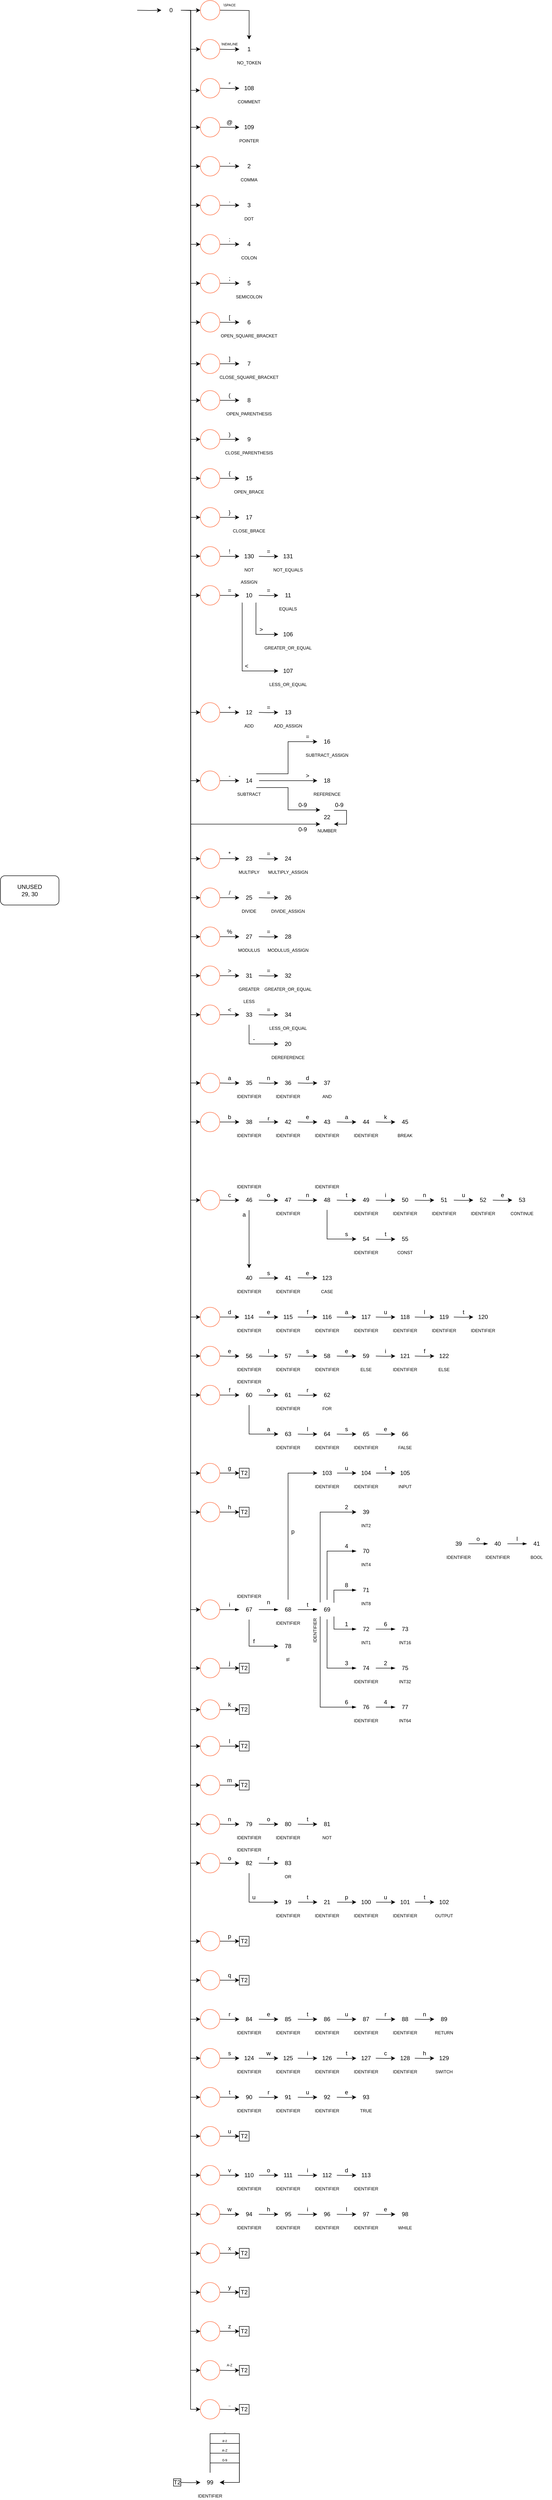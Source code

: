 <mxfile version="20.7.4" type="device"><diagram id="M58uEwmR_DpeNvH1ljvK" name="Page-1"><mxGraphModel dx="717" dy="2773" grid="1" gridSize="10" guides="1" tooltips="1" connect="1" arrows="1" fold="1" page="0" pageScale="1" pageWidth="1169" pageHeight="827" math="0" shadow="0"><root><mxCell id="0"/><mxCell id="1" parent="0"/><mxCell id="N_AOFi4HWMjWDiIl4gwi-1" value="" style="ellipse;whiteSpace=wrap;html=1;strokeColor=#FFFFFF;" parent="1" vertex="1"><mxGeometry x="1190.04" y="885" width="40" height="40" as="geometry"/></mxCell><mxCell id="N_AOFi4HWMjWDiIl4gwi-2" value="41" style="ellipse;whiteSpace=wrap;html=1;aspect=fixed;strokeColor=#FFFFFF;" parent="1" vertex="1"><mxGeometry x="1195.04" y="890" width="30" height="30" as="geometry"/></mxCell><mxCell id="N_AOFi4HWMjWDiIl4gwi-3" value="" style="ellipse;whiteSpace=wrap;html=1;strokeColor=#FF7247;" parent="1" vertex="1"><mxGeometry x="520.01" y="1020" width="40" height="40" as="geometry"/></mxCell><mxCell id="Z0FmzkiXicvhj5EivQBy-50" style="edgeStyle=orthogonalEdgeStyle;rounded=0;orthogonalLoop=1;jettySize=auto;html=1;entryX=0;entryY=0.5;entryDx=0;entryDy=0;" parent="1" source="N_AOFi4HWMjWDiIl4gwi-4" target="N_AOFi4HWMjWDiIl4gwi-262" edge="1"><mxGeometry relative="1" as="geometry"><Array as="points"><mxPoint x="620.01" y="1115"/></Array></mxGeometry></mxCell><mxCell id="N_AOFi4HWMjWDiIl4gwi-4" value="" style="ellipse;whiteSpace=wrap;html=1;strokeColor=#FFFFFF;" parent="1" vertex="1"><mxGeometry x="600.01" y="1020" width="40" height="40" as="geometry"/></mxCell><mxCell id="N_AOFi4HWMjWDiIl4gwi-5" value="" style="endArrow=blockThin;html=1;rounded=0;exitX=1;exitY=0.5;exitDx=0;exitDy=0;entryX=0;entryY=0.5;entryDx=0;entryDy=0;strokeWidth=1;endFill=1;" parent="1" source="N_AOFi4HWMjWDiIl4gwi-3" target="N_AOFi4HWMjWDiIl4gwi-4" edge="1"><mxGeometry width="50" height="50" relative="1" as="geometry"><mxPoint x="630.01" y="1080" as="sourcePoint"/><mxPoint x="680.01" y="1030" as="targetPoint"/></mxGeometry></mxCell><mxCell id="N_AOFi4HWMjWDiIl4gwi-6" value="i" style="text;html=1;strokeColor=none;fillColor=none;align=center;verticalAlign=middle;whiteSpace=wrap;rounded=0;" parent="1" vertex="1"><mxGeometry x="570.01" y="1020" width="20" height="20" as="geometry"/></mxCell><mxCell id="hJmLlp1rv2S1QSipdOdo-46" style="edgeStyle=orthogonalEdgeStyle;rounded=0;orthogonalLoop=1;jettySize=auto;html=1;entryX=0;entryY=0.5;entryDx=0;entryDy=0;" parent="1" source="N_AOFi4HWMjWDiIl4gwi-7" target="hJmLlp1rv2S1QSipdOdo-45" edge="1"><mxGeometry relative="1" as="geometry"><Array as="points"><mxPoint x="700.04" y="760"/></Array></mxGeometry></mxCell><mxCell id="N_AOFi4HWMjWDiIl4gwi-7" value="" style="ellipse;whiteSpace=wrap;html=1;strokeColor=#FFFFFF;" parent="1" vertex="1"><mxGeometry x="680.01" y="1020" width="40" height="40" as="geometry"/></mxCell><mxCell id="N_AOFi4HWMjWDiIl4gwi-8" value="" style="endArrow=blockThin;html=1;rounded=0;exitX=1;exitY=0.5;exitDx=0;exitDy=0;entryX=0;entryY=0.5;entryDx=0;entryDy=0;strokeWidth=1;endFill=1;" parent="1" source="N_AOFi4HWMjWDiIl4gwi-4" target="N_AOFi4HWMjWDiIl4gwi-7" edge="1"><mxGeometry width="50" height="50" relative="1" as="geometry"><mxPoint x="640.01" y="1035" as="sourcePoint"/><mxPoint x="760.01" y="1025" as="targetPoint"/></mxGeometry></mxCell><mxCell id="N_AOFi4HWMjWDiIl4gwi-9" value="n" style="text;html=1;strokeColor=none;fillColor=none;align=center;verticalAlign=middle;whiteSpace=wrap;rounded=0;" parent="1" vertex="1"><mxGeometry x="650.01" y="1015" width="20" height="20" as="geometry"/></mxCell><mxCell id="Z0FmzkiXicvhj5EivQBy-19" style="edgeStyle=orthogonalEdgeStyle;rounded=0;orthogonalLoop=1;jettySize=auto;html=1;exitX=1;exitY=0.5;exitDx=0;exitDy=0;entryX=0;entryY=0.5;entryDx=0;entryDy=0;" parent="1" source="N_AOFi4HWMjWDiIl4gwi-12" target="Z0FmzkiXicvhj5EivQBy-18" edge="1"><mxGeometry relative="1" as="geometry"/></mxCell><mxCell id="N_AOFi4HWMjWDiIl4gwi-12" value="" style="ellipse;whiteSpace=wrap;html=1;strokeColor=#FF7247;" parent="1" vertex="1"><mxGeometry x="520" y="20" width="40" height="40" as="geometry"/></mxCell><mxCell id="N_AOFi4HWMjWDiIl4gwi-15" value="b" style="text;html=1;strokeColor=none;fillColor=none;align=center;verticalAlign=middle;whiteSpace=wrap;rounded=0;" parent="1" vertex="1"><mxGeometry x="570" y="20" width="20" height="20" as="geometry"/></mxCell><mxCell id="N_AOFi4HWMjWDiIl4gwi-16" value="" style="ellipse;whiteSpace=wrap;html=1;strokeColor=#FFFFFF;" parent="1" vertex="1"><mxGeometry x="1030.04" y="885" width="40" height="40" as="geometry"/></mxCell><mxCell id="N_AOFi4HWMjWDiIl4gwi-19" value="" style="ellipse;whiteSpace=wrap;html=1;strokeColor=#FFFFFF;" parent="1" vertex="1"><mxGeometry x="1110.04" y="885" width="40" height="40" as="geometry"/></mxCell><mxCell id="N_AOFi4HWMjWDiIl4gwi-20" value="" style="endArrow=blockThin;html=1;rounded=0;exitX=1;exitY=0.5;exitDx=0;exitDy=0;entryX=0;entryY=0.5;entryDx=0;entryDy=0;strokeWidth=1;endFill=1;" parent="1" target="N_AOFi4HWMjWDiIl4gwi-19" edge="1"><mxGeometry width="50" height="50" relative="1" as="geometry"><mxPoint x="1070.04" y="905" as="sourcePoint"/><mxPoint x="1190.04" y="895" as="targetPoint"/></mxGeometry></mxCell><mxCell id="N_AOFi4HWMjWDiIl4gwi-21" value="o" style="text;html=1;strokeColor=none;fillColor=none;align=center;verticalAlign=middle;whiteSpace=wrap;rounded=0;" parent="1" vertex="1"><mxGeometry x="1080.04" y="885" width="20" height="20" as="geometry"/></mxCell><mxCell id="N_AOFi4HWMjWDiIl4gwi-22" value="" style="endArrow=blockThin;html=1;rounded=0;exitX=1;exitY=0.5;exitDx=0;exitDy=0;entryX=0;entryY=0.5;entryDx=0;entryDy=0;strokeWidth=1;endFill=1;" parent="1" target="N_AOFi4HWMjWDiIl4gwi-1" edge="1"><mxGeometry width="50" height="50" relative="1" as="geometry"><mxPoint x="1150.04" y="905" as="sourcePoint"/><mxPoint x="1270.04" y="895" as="targetPoint"/></mxGeometry></mxCell><mxCell id="N_AOFi4HWMjWDiIl4gwi-23" value="l" style="text;html=1;strokeColor=none;fillColor=none;align=center;verticalAlign=middle;whiteSpace=wrap;rounded=0;" parent="1" vertex="1"><mxGeometry x="1160.04" y="885" width="20" height="20" as="geometry"/></mxCell><mxCell id="DgMxaVwiV77hYpkxMTS1-5" style="edgeStyle=orthogonalEdgeStyle;rounded=0;orthogonalLoop=1;jettySize=auto;html=1;entryX=0;entryY=0.5;entryDx=0;entryDy=0;exitX=0;exitY=0;exitDx=0;exitDy=0;" parent="1" source="N_AOFi4HWMjWDiIl4gwi-29" target="DgMxaVwiV77hYpkxMTS1-2" edge="1"><mxGeometry relative="1" as="geometry"><Array as="points"><mxPoint x="766.04" y="840"/></Array></mxGeometry></mxCell><mxCell id="N_AOFi4HWMjWDiIl4gwi-29" value="" style="ellipse;whiteSpace=wrap;html=1;strokeColor=#FFFFFF;" parent="1" vertex="1"><mxGeometry x="760.01" y="1020" width="40" height="40" as="geometry"/></mxCell><mxCell id="N_AOFi4HWMjWDiIl4gwi-30" value="" style="endArrow=blockThin;html=1;rounded=0;exitX=1;exitY=0.5;exitDx=0;exitDy=0;entryX=0;entryY=0.5;entryDx=0;entryDy=0;strokeWidth=1;endFill=1;" parent="1" target="N_AOFi4HWMjWDiIl4gwi-29" edge="1"><mxGeometry width="50" height="50" relative="1" as="geometry"><mxPoint x="720.01" y="1040" as="sourcePoint"/><mxPoint x="840.01" y="1030" as="targetPoint"/></mxGeometry></mxCell><mxCell id="N_AOFi4HWMjWDiIl4gwi-31" value="t" style="text;html=1;strokeColor=none;fillColor=none;align=center;verticalAlign=middle;whiteSpace=wrap;rounded=0;" parent="1" vertex="1"><mxGeometry x="730.01" y="1020" width="20" height="20" as="geometry"/></mxCell><mxCell id="N_AOFi4HWMjWDiIl4gwi-34" value="" style="ellipse;whiteSpace=wrap;html=1;strokeColor=#FFFFFF;" parent="1" vertex="1"><mxGeometry x="839.98" y="1060" width="40" height="40" as="geometry"/></mxCell><mxCell id="N_AOFi4HWMjWDiIl4gwi-35" style="edgeStyle=orthogonalEdgeStyle;rounded=0;orthogonalLoop=1;jettySize=auto;html=1;entryX=0;entryY=0.5;entryDx=0;entryDy=0;strokeWidth=1;endArrow=blockThin;endFill=1;exitX=1;exitY=1;exitDx=0;exitDy=0;" parent="1" source="N_AOFi4HWMjWDiIl4gwi-29" target="N_AOFi4HWMjWDiIl4gwi-34" edge="1"><mxGeometry relative="1" as="geometry"><mxPoint x="800.01" y="1030" as="sourcePoint"/><Array as="points"><mxPoint x="794.04" y="1080"/></Array></mxGeometry></mxCell><mxCell id="N_AOFi4HWMjWDiIl4gwi-39" value="" style="ellipse;whiteSpace=wrap;html=1;strokeColor=#FFFFFF;" parent="1" vertex="1"><mxGeometry x="839.98" y="900" width="40" height="40" as="geometry"/></mxCell><mxCell id="N_AOFi4HWMjWDiIl4gwi-40" value="70" style="ellipse;whiteSpace=wrap;html=1;aspect=fixed;strokeColor=#FFFFFF;" parent="1" vertex="1"><mxGeometry x="844.98" y="905" width="30" height="30" as="geometry"/></mxCell><mxCell id="N_AOFi4HWMjWDiIl4gwi-41" value="" style="endArrow=blockThin;html=1;rounded=0;exitX=0.5;exitY=0;exitDx=0;exitDy=0;entryX=0;entryY=0.5;entryDx=0;entryDy=0;strokeWidth=1;endFill=1;" parent="1" source="N_AOFi4HWMjWDiIl4gwi-29" target="N_AOFi4HWMjWDiIl4gwi-39" edge="1"><mxGeometry width="50" height="50" relative="1" as="geometry"><mxPoint x="800.04" y="920" as="sourcePoint"/><mxPoint x="920.04" y="910" as="targetPoint"/><Array as="points"><mxPoint x="780.04" y="920"/></Array></mxGeometry></mxCell><mxCell id="N_AOFi4HWMjWDiIl4gwi-42" value="4" style="text;html=1;strokeColor=none;fillColor=none;align=center;verticalAlign=middle;whiteSpace=wrap;rounded=0;" parent="1" vertex="1"><mxGeometry x="809.98" y="900" width="20" height="20" as="geometry"/></mxCell><mxCell id="N_AOFi4HWMjWDiIl4gwi-43" value="" style="ellipse;whiteSpace=wrap;html=1;strokeColor=#FFFFFF;" parent="1" vertex="1"><mxGeometry x="839.98" y="980" width="40" height="40" as="geometry"/></mxCell><mxCell id="N_AOFi4HWMjWDiIl4gwi-44" value="71" style="ellipse;whiteSpace=wrap;html=1;aspect=fixed;strokeColor=#FFFFFF;" parent="1" vertex="1"><mxGeometry x="844.98" y="985" width="30" height="30" as="geometry"/></mxCell><mxCell id="N_AOFi4HWMjWDiIl4gwi-45" value="" style="endArrow=blockThin;html=1;rounded=0;exitX=1;exitY=0;exitDx=0;exitDy=0;entryX=0;entryY=0.5;entryDx=0;entryDy=0;strokeWidth=1;endFill=1;" parent="1" source="N_AOFi4HWMjWDiIl4gwi-29" target="N_AOFi4HWMjWDiIl4gwi-43" edge="1"><mxGeometry width="50" height="50" relative="1" as="geometry"><mxPoint x="794.182" y="1013.358" as="sourcePoint"/><mxPoint x="920.04" y="1017.5" as="targetPoint"/><Array as="points"><mxPoint x="794.04" y="1000"/></Array></mxGeometry></mxCell><mxCell id="N_AOFi4HWMjWDiIl4gwi-46" value="8" style="text;html=1;strokeColor=none;fillColor=none;align=center;verticalAlign=middle;whiteSpace=wrap;rounded=0;" parent="1" vertex="1"><mxGeometry x="810.07" y="980" width="20" height="20" as="geometry"/></mxCell><mxCell id="N_AOFi4HWMjWDiIl4gwi-47" value="" style="ellipse;whiteSpace=wrap;html=1;strokeColor=#FFFFFF;" parent="1" vertex="1"><mxGeometry x="919.98" y="1060" width="40" height="40" as="geometry"/></mxCell><mxCell id="N_AOFi4HWMjWDiIl4gwi-48" value="73" style="ellipse;whiteSpace=wrap;html=1;aspect=fixed;strokeColor=#FFFFFF;" parent="1" vertex="1"><mxGeometry x="924.98" y="1065" width="30" height="30" as="geometry"/></mxCell><mxCell id="N_AOFi4HWMjWDiIl4gwi-49" value="" style="endArrow=blockThin;html=1;rounded=0;exitX=1;exitY=0.5;exitDx=0;exitDy=0;entryX=0;entryY=0.5;entryDx=0;entryDy=0;strokeWidth=1;endFill=1;" parent="1" target="N_AOFi4HWMjWDiIl4gwi-47" edge="1"><mxGeometry width="50" height="50" relative="1" as="geometry"><mxPoint x="879.98" y="1080" as="sourcePoint"/><mxPoint x="999.98" y="1070" as="targetPoint"/></mxGeometry></mxCell><mxCell id="N_AOFi4HWMjWDiIl4gwi-50" value="6" style="text;html=1;strokeColor=none;fillColor=none;align=center;verticalAlign=middle;whiteSpace=wrap;rounded=0;" parent="1" vertex="1"><mxGeometry x="889.98" y="1060" width="20" height="20" as="geometry"/></mxCell><mxCell id="N_AOFi4HWMjWDiIl4gwi-51" value="1" style="text;html=1;strokeColor=none;fillColor=none;align=center;verticalAlign=middle;whiteSpace=wrap;rounded=0;" parent="1" vertex="1"><mxGeometry x="809.98" y="1060" width="20" height="20" as="geometry"/></mxCell><mxCell id="N_AOFi4HWMjWDiIl4gwi-52" value="" style="ellipse;whiteSpace=wrap;html=1;strokeColor=#FFFFFF;" parent="1" vertex="1"><mxGeometry x="839.98" y="1140" width="40" height="40" as="geometry"/></mxCell><mxCell id="N_AOFi4HWMjWDiIl4gwi-53" style="edgeStyle=orthogonalEdgeStyle;rounded=0;orthogonalLoop=1;jettySize=auto;html=1;entryX=0;entryY=0.5;entryDx=0;entryDy=0;strokeWidth=1;endArrow=blockThin;endFill=1;exitX=0.5;exitY=1;exitDx=0;exitDy=0;" parent="1" source="N_AOFi4HWMjWDiIl4gwi-29" target="N_AOFi4HWMjWDiIl4gwi-52" edge="1"><mxGeometry relative="1" as="geometry"><mxPoint x="794.182" y="1041.642" as="sourcePoint"/><Array as="points"><mxPoint x="780.04" y="1160"/></Array></mxGeometry></mxCell><mxCell id="N_AOFi4HWMjWDiIl4gwi-55" value="" style="ellipse;whiteSpace=wrap;html=1;strokeColor=#FFFFFF;" parent="1" vertex="1"><mxGeometry x="919.98" y="1140" width="40" height="40" as="geometry"/></mxCell><mxCell id="N_AOFi4HWMjWDiIl4gwi-56" value="75" style="ellipse;whiteSpace=wrap;html=1;aspect=fixed;strokeColor=#FFFFFF;" parent="1" vertex="1"><mxGeometry x="924.98" y="1145" width="30" height="30" as="geometry"/></mxCell><mxCell id="N_AOFi4HWMjWDiIl4gwi-57" value="" style="endArrow=blockThin;html=1;rounded=0;exitX=1;exitY=0.5;exitDx=0;exitDy=0;entryX=0;entryY=0.5;entryDx=0;entryDy=0;strokeWidth=1;endFill=1;" parent="1" target="N_AOFi4HWMjWDiIl4gwi-55" edge="1"><mxGeometry width="50" height="50" relative="1" as="geometry"><mxPoint x="879.98" y="1160" as="sourcePoint"/><mxPoint x="999.98" y="1150" as="targetPoint"/></mxGeometry></mxCell><mxCell id="N_AOFi4HWMjWDiIl4gwi-58" value="2" style="text;html=1;strokeColor=none;fillColor=none;align=center;verticalAlign=middle;whiteSpace=wrap;rounded=0;" parent="1" vertex="1"><mxGeometry x="889.98" y="1140" width="20" height="20" as="geometry"/></mxCell><mxCell id="N_AOFi4HWMjWDiIl4gwi-59" value="3" style="text;html=1;strokeColor=none;fillColor=none;align=center;verticalAlign=middle;whiteSpace=wrap;rounded=0;" parent="1" vertex="1"><mxGeometry x="809.98" y="1140" width="20" height="20" as="geometry"/></mxCell><mxCell id="N_AOFi4HWMjWDiIl4gwi-60" value="" style="ellipse;whiteSpace=wrap;html=1;strokeColor=#FFFFFF;" parent="1" vertex="1"><mxGeometry x="839.98" y="1220" width="40" height="40" as="geometry"/></mxCell><mxCell id="N_AOFi4HWMjWDiIl4gwi-61" style="edgeStyle=orthogonalEdgeStyle;rounded=0;orthogonalLoop=1;jettySize=auto;html=1;entryX=0;entryY=0.5;entryDx=0;entryDy=0;strokeWidth=1;endArrow=blockThin;endFill=1;exitX=0;exitY=1;exitDx=0;exitDy=0;" parent="1" source="N_AOFi4HWMjWDiIl4gwi-29" target="N_AOFi4HWMjWDiIl4gwi-60" edge="1"><mxGeometry relative="1" as="geometry"><mxPoint x="800.04" y="1160" as="sourcePoint"/><Array as="points"><mxPoint x="766.04" y="1240"/></Array></mxGeometry></mxCell><mxCell id="N_AOFi4HWMjWDiIl4gwi-63" value="" style="ellipse;whiteSpace=wrap;html=1;strokeColor=#FFFFFF;" parent="1" vertex="1"><mxGeometry x="919.98" y="1220" width="40" height="40" as="geometry"/></mxCell><mxCell id="N_AOFi4HWMjWDiIl4gwi-64" value="77" style="ellipse;whiteSpace=wrap;html=1;aspect=fixed;strokeColor=#FFFFFF;" parent="1" vertex="1"><mxGeometry x="924.98" y="1225" width="30" height="30" as="geometry"/></mxCell><mxCell id="N_AOFi4HWMjWDiIl4gwi-65" value="" style="endArrow=blockThin;html=1;rounded=0;exitX=1;exitY=0.5;exitDx=0;exitDy=0;entryX=0;entryY=0.5;entryDx=0;entryDy=0;strokeWidth=1;endFill=1;" parent="1" target="N_AOFi4HWMjWDiIl4gwi-63" edge="1"><mxGeometry width="50" height="50" relative="1" as="geometry"><mxPoint x="879.98" y="1240" as="sourcePoint"/><mxPoint x="999.98" y="1230" as="targetPoint"/></mxGeometry></mxCell><mxCell id="N_AOFi4HWMjWDiIl4gwi-66" value="4" style="text;html=1;strokeColor=none;fillColor=none;align=center;verticalAlign=middle;whiteSpace=wrap;rounded=0;" parent="1" vertex="1"><mxGeometry x="889.98" y="1220" width="20" height="20" as="geometry"/></mxCell><mxCell id="N_AOFi4HWMjWDiIl4gwi-67" value="6" style="text;html=1;strokeColor=none;fillColor=none;align=center;verticalAlign=middle;whiteSpace=wrap;rounded=0;" parent="1" vertex="1"><mxGeometry x="809.98" y="1220" width="20" height="20" as="geometry"/></mxCell><mxCell id="N_AOFi4HWMjWDiIl4gwi-68" style="edgeStyle=orthogonalEdgeStyle;rounded=0;orthogonalLoop=1;jettySize=auto;html=1;entryX=0;entryY=0.5;entryDx=0;entryDy=0;" parent="1" source="N_AOFi4HWMjWDiIl4gwi-70" target="N_AOFi4HWMjWDiIl4gwi-12" edge="1"><mxGeometry relative="1" as="geometry"/></mxCell><mxCell id="N_AOFi4HWMjWDiIl4gwi-69" style="edgeStyle=orthogonalEdgeStyle;rounded=0;orthogonalLoop=1;jettySize=auto;html=1;entryX=0;entryY=0.5;entryDx=0;entryDy=0;" parent="1" source="N_AOFi4HWMjWDiIl4gwi-70" target="N_AOFi4HWMjWDiIl4gwi-3" edge="1"><mxGeometry relative="1" as="geometry"/></mxCell><mxCell id="N_AOFi4HWMjWDiIl4gwi-70" value="" style="ellipse;whiteSpace=wrap;html=1;strokeColor=#FFFFFF;" parent="1" vertex="1"><mxGeometry x="440.1" y="-2260" width="40" height="40" as="geometry"/></mxCell><mxCell id="N_AOFi4HWMjWDiIl4gwi-72" value="BOOL" style="text;html=1;strokeColor=none;fillColor=none;align=center;verticalAlign=middle;whiteSpace=wrap;rounded=0;fontSize=9;" parent="1" vertex="1"><mxGeometry x="1180.04" y="925" width="60" height="15" as="geometry"/></mxCell><mxCell id="N_AOFi4HWMjWDiIl4gwi-73" value="INT4" style="text;html=1;strokeColor=none;fillColor=none;align=center;verticalAlign=middle;whiteSpace=wrap;rounded=0;fontSize=9;" parent="1" vertex="1"><mxGeometry x="829.98" y="940" width="60" height="15" as="geometry"/></mxCell><mxCell id="N_AOFi4HWMjWDiIl4gwi-74" value="INT8" style="text;html=1;strokeColor=none;fillColor=none;align=center;verticalAlign=middle;whiteSpace=wrap;rounded=0;fontSize=9;" parent="1" vertex="1"><mxGeometry x="829.98" y="1020" width="60" height="15" as="geometry"/></mxCell><mxCell id="N_AOFi4HWMjWDiIl4gwi-75" value="INT16" style="text;html=1;strokeColor=none;fillColor=none;align=center;verticalAlign=middle;whiteSpace=wrap;rounded=0;fontSize=9;" parent="1" vertex="1"><mxGeometry x="909.98" y="1100" width="60" height="15" as="geometry"/></mxCell><mxCell id="N_AOFi4HWMjWDiIl4gwi-76" value="INT32" style="text;html=1;strokeColor=none;fillColor=none;align=center;verticalAlign=middle;whiteSpace=wrap;rounded=0;fontSize=9;" parent="1" vertex="1"><mxGeometry x="909.98" y="1180" width="60" height="15" as="geometry"/></mxCell><mxCell id="N_AOFi4HWMjWDiIl4gwi-77" value="INT64" style="text;html=1;strokeColor=none;fillColor=none;align=center;verticalAlign=middle;whiteSpace=wrap;rounded=0;fontSize=9;" parent="1" vertex="1"><mxGeometry x="909.98" y="1260" width="60" height="15" as="geometry"/></mxCell><mxCell id="N_AOFi4HWMjWDiIl4gwi-78" style="edgeStyle=orthogonalEdgeStyle;rounded=0;orthogonalLoop=1;jettySize=auto;html=1;" parent="1" target="N_AOFi4HWMjWDiIl4gwi-83" edge="1"><mxGeometry relative="1" as="geometry"><mxPoint x="390.1" y="-2240" as="sourcePoint"/></mxGeometry></mxCell><mxCell id="N_AOFi4HWMjWDiIl4gwi-79" value="" style="ellipse;whiteSpace=wrap;html=1;strokeColor=#FFFFFF;" parent="1" vertex="1"><mxGeometry x="370.03" y="-2250" width="20" height="20" as="geometry"/></mxCell><mxCell id="N_AOFi4HWMjWDiIl4gwi-81" style="edgeStyle=orthogonalEdgeStyle;rounded=0;orthogonalLoop=1;jettySize=auto;html=1;entryX=0;entryY=0.5;entryDx=0;entryDy=0;" parent="1" source="N_AOFi4HWMjWDiIl4gwi-83" target="N_AOFi4HWMjWDiIl4gwi-94" edge="1"><mxGeometry relative="1" as="geometry"/></mxCell><mxCell id="N_AOFi4HWMjWDiIl4gwi-82" style="edgeStyle=orthogonalEdgeStyle;rounded=0;orthogonalLoop=1;jettySize=auto;html=1;entryX=-0.017;entryY=0.608;entryDx=0;entryDy=0;entryPerimeter=0;" parent="1" source="N_AOFi4HWMjWDiIl4gwi-83" target="N_AOFi4HWMjWDiIl4gwi-97" edge="1"><mxGeometry relative="1" as="geometry"/></mxCell><mxCell id="N_AOFi4HWMjWDiIl4gwi-83" value="" style="ellipse;whiteSpace=wrap;html=1;strokeColor=#FFFFFF;" parent="1" vertex="1"><mxGeometry x="440.1" y="-2260" width="40" height="40" as="geometry"/></mxCell><mxCell id="N_AOFi4HWMjWDiIl4gwi-84" style="edgeStyle=orthogonalEdgeStyle;rounded=0;orthogonalLoop=1;jettySize=auto;html=1;entryX=0.5;entryY=0;entryDx=0;entryDy=0;" parent="1" target="N_AOFi4HWMjWDiIl4gwi-85" edge="1"><mxGeometry relative="1" as="geometry"><mxPoint x="620.1" y="-2100" as="targetPoint"/><mxPoint x="560.1" y="-2240" as="sourcePoint"/></mxGeometry></mxCell><mxCell id="N_AOFi4HWMjWDiIl4gwi-85" value="" style="ellipse;whiteSpace=wrap;html=1;strokeColor=#FFFFFF;" parent="1" vertex="1"><mxGeometry x="600.07" y="-2180" width="40" height="40" as="geometry"/></mxCell><mxCell id="N_AOFi4HWMjWDiIl4gwi-86" value="1" style="ellipse;whiteSpace=wrap;html=1;aspect=fixed;strokeColor=#FFFFFF;" parent="1" vertex="1"><mxGeometry x="605.07" y="-2175" width="30" height="30" as="geometry"/></mxCell><mxCell id="N_AOFi4HWMjWDiIl4gwi-87" value="NO_TOKEN" style="text;html=1;strokeColor=none;fillColor=none;align=center;verticalAlign=middle;whiteSpace=wrap;rounded=0;fontSize=9;" parent="1" vertex="1"><mxGeometry x="590.07" y="-2140" width="60" height="15" as="geometry"/></mxCell><mxCell id="N_AOFi4HWMjWDiIl4gwi-88" value="\SPACE" style="text;html=1;strokeColor=none;fillColor=none;align=center;verticalAlign=middle;whiteSpace=wrap;rounded=0;fontSize=7;" parent="1" vertex="1"><mxGeometry x="570.1" y="-2260" width="20" height="20" as="geometry"/></mxCell><mxCell id="N_AOFi4HWMjWDiIl4gwi-89" value="" style="ellipse;whiteSpace=wrap;html=1;strokeColor=#FF7247;" parent="1" vertex="1"><mxGeometry x="520.1" y="-2260" width="40" height="40" as="geometry"/></mxCell><mxCell id="N_AOFi4HWMjWDiIl4gwi-90" style="edgeStyle=orthogonalEdgeStyle;rounded=0;orthogonalLoop=1;jettySize=auto;html=1;" parent="1" edge="1"><mxGeometry relative="1" as="geometry"><mxPoint x="480.1" y="-2240" as="sourcePoint"/><mxPoint x="520.1" y="-2240" as="targetPoint"/></mxGeometry></mxCell><mxCell id="N_AOFi4HWMjWDiIl4gwi-92" style="edgeStyle=orthogonalEdgeStyle;rounded=0;orthogonalLoop=1;jettySize=auto;html=1;" parent="1" edge="1"><mxGeometry relative="1" as="geometry"><mxPoint x="600.1" y="-2160" as="targetPoint"/><mxPoint x="560.1" y="-2160" as="sourcePoint"/></mxGeometry></mxCell><mxCell id="N_AOFi4HWMjWDiIl4gwi-93" value="\NEWLINE" style="text;html=1;strokeColor=none;fillColor=none;align=center;verticalAlign=middle;whiteSpace=wrap;rounded=0;fontSize=7;" parent="1" vertex="1"><mxGeometry x="570.1" y="-2180" width="20" height="20" as="geometry"/></mxCell><mxCell id="N_AOFi4HWMjWDiIl4gwi-94" value="" style="ellipse;whiteSpace=wrap;html=1;strokeColor=#FF7247;" parent="1" vertex="1"><mxGeometry x="520.1" y="-2180" width="40" height="40" as="geometry"/></mxCell><mxCell id="N_AOFi4HWMjWDiIl4gwi-95" style="edgeStyle=orthogonalEdgeStyle;rounded=0;orthogonalLoop=1;jettySize=auto;html=1;" parent="1" edge="1"><mxGeometry relative="1" as="geometry"><mxPoint x="600.1" y="-2080" as="targetPoint"/><mxPoint x="560.1" y="-2080" as="sourcePoint"/></mxGeometry></mxCell><mxCell id="N_AOFi4HWMjWDiIl4gwi-96" value="#" style="text;html=1;strokeColor=none;fillColor=none;align=center;verticalAlign=middle;whiteSpace=wrap;rounded=0;fontSize=7;" parent="1" vertex="1"><mxGeometry x="570.1" y="-2100" width="20" height="20" as="geometry"/></mxCell><mxCell id="N_AOFi4HWMjWDiIl4gwi-97" value="" style="ellipse;whiteSpace=wrap;html=1;strokeColor=#FF7247;" parent="1" vertex="1"><mxGeometry x="520.1" y="-2100" width="40" height="40" as="geometry"/></mxCell><mxCell id="N_AOFi4HWMjWDiIl4gwi-107" value="" style="ellipse;whiteSpace=wrap;html=1;strokeColor=#FF7247;" parent="1" vertex="1"><mxGeometry x="520.04" y="2260" width="40" height="40" as="geometry"/></mxCell><mxCell id="N_AOFi4HWMjWDiIl4gwi-110" style="edgeStyle=orthogonalEdgeStyle;rounded=0;orthogonalLoop=1;jettySize=auto;html=1;" parent="1" source="N_AOFi4HWMjWDiIl4gwi-111" target="N_AOFi4HWMjWDiIl4gwi-127" edge="1"><mxGeometry relative="1" as="geometry"/></mxCell><mxCell id="N_AOFi4HWMjWDiIl4gwi-111" value="" style="ellipse;whiteSpace=wrap;html=1;strokeColor=#FF7247;" parent="1" vertex="1"><mxGeometry x="520.04" y="580" width="40" height="40" as="geometry"/></mxCell><mxCell id="N_AOFi4HWMjWDiIl4gwi-114" value="" style="ellipse;whiteSpace=wrap;html=1;strokeColor=#FFFFFF;" parent="1" vertex="1"><mxGeometry x="920.04" y="2260" width="40" height="40" as="geometry"/></mxCell><mxCell id="N_AOFi4HWMjWDiIl4gwi-115" value="98" style="ellipse;whiteSpace=wrap;html=1;aspect=fixed;strokeColor=#FFFFFF;" parent="1" vertex="1"><mxGeometry x="925.04" y="2265" width="30" height="30" as="geometry"/></mxCell><mxCell id="N_AOFi4HWMjWDiIl4gwi-116" style="edgeStyle=orthogonalEdgeStyle;rounded=0;orthogonalLoop=1;jettySize=auto;html=1;entryX=0;entryY=0.5;entryDx=0;entryDy=0;" parent="1" source="N_AOFi4HWMjWDiIl4gwi-126" target="N_AOFi4HWMjWDiIl4gwi-111" edge="1"><mxGeometry relative="1" as="geometry"/></mxCell><mxCell id="N_AOFi4HWMjWDiIl4gwi-117" style="edgeStyle=orthogonalEdgeStyle;rounded=0;orthogonalLoop=1;jettySize=auto;html=1;entryX=0;entryY=0.5;entryDx=0;entryDy=0;" parent="1" source="N_AOFi4HWMjWDiIl4gwi-126" target="N_AOFi4HWMjWDiIl4gwi-107" edge="1"><mxGeometry relative="1" as="geometry"/></mxCell><mxCell id="N_AOFi4HWMjWDiIl4gwi-119" style="edgeStyle=orthogonalEdgeStyle;rounded=0;orthogonalLoop=1;jettySize=auto;html=1;entryX=0;entryY=0.5;entryDx=0;entryDy=0;" parent="1" source="N_AOFi4HWMjWDiIl4gwi-126" target="N_AOFi4HWMjWDiIl4gwi-139" edge="1"><mxGeometry relative="1" as="geometry"/></mxCell><mxCell id="N_AOFi4HWMjWDiIl4gwi-120" style="edgeStyle=orthogonalEdgeStyle;rounded=0;orthogonalLoop=1;jettySize=auto;html=1;entryX=0;entryY=0.5;entryDx=0;entryDy=0;" parent="1" source="N_AOFi4HWMjWDiIl4gwi-126" target="N_AOFi4HWMjWDiIl4gwi-143" edge="1"><mxGeometry relative="1" as="geometry"/></mxCell><mxCell id="N_AOFi4HWMjWDiIl4gwi-121" style="edgeStyle=orthogonalEdgeStyle;rounded=0;orthogonalLoop=1;jettySize=auto;html=1;entryX=0;entryY=0.5;entryDx=0;entryDy=0;" parent="1" source="N_AOFi4HWMjWDiIl4gwi-126" target="N_AOFi4HWMjWDiIl4gwi-147" edge="1"><mxGeometry relative="1" as="geometry"/></mxCell><mxCell id="N_AOFi4HWMjWDiIl4gwi-122" style="edgeStyle=orthogonalEdgeStyle;rounded=0;orthogonalLoop=1;jettySize=auto;html=1;entryX=0;entryY=0.5;entryDx=0;entryDy=0;" parent="1" source="N_AOFi4HWMjWDiIl4gwi-126" target="N_AOFi4HWMjWDiIl4gwi-151" edge="1"><mxGeometry relative="1" as="geometry"/></mxCell><mxCell id="N_AOFi4HWMjWDiIl4gwi-123" style="edgeStyle=orthogonalEdgeStyle;rounded=0;orthogonalLoop=1;jettySize=auto;html=1;entryX=0;entryY=0.5;entryDx=0;entryDy=0;" parent="1" source="N_AOFi4HWMjWDiIl4gwi-126" target="N_AOFi4HWMjWDiIl4gwi-155" edge="1"><mxGeometry relative="1" as="geometry"/></mxCell><mxCell id="N_AOFi4HWMjWDiIl4gwi-124" style="edgeStyle=orthogonalEdgeStyle;rounded=0;orthogonalLoop=1;jettySize=auto;html=1;entryX=0;entryY=0.5;entryDx=0;entryDy=0;" parent="1" source="N_AOFi4HWMjWDiIl4gwi-126" target="N_AOFi4HWMjWDiIl4gwi-159" edge="1"><mxGeometry relative="1" as="geometry"/></mxCell><mxCell id="N_AOFi4HWMjWDiIl4gwi-126" value="" style="ellipse;whiteSpace=wrap;html=1;strokeColor=#FFFFFF;" parent="1" vertex="1"><mxGeometry x="440.1" y="-2260" width="40" height="40" as="geometry"/></mxCell><mxCell id="Z0FmzkiXicvhj5EivQBy-68" style="edgeStyle=orthogonalEdgeStyle;rounded=0;orthogonalLoop=1;jettySize=auto;html=1;entryX=0;entryY=0.5;entryDx=0;entryDy=0;" parent="1" source="N_AOFi4HWMjWDiIl4gwi-127" target="N_AOFi4HWMjWDiIl4gwi-317" edge="1"><mxGeometry relative="1" as="geometry"><Array as="points"><mxPoint x="620.04" y="680"/></Array></mxGeometry></mxCell><mxCell id="N_AOFi4HWMjWDiIl4gwi-127" value="" style="ellipse;whiteSpace=wrap;html=1;strokeColor=#FFFFFF;" parent="1" vertex="1"><mxGeometry x="600.04" y="580" width="40" height="40" as="geometry"/></mxCell><mxCell id="N_AOFi4HWMjWDiIl4gwi-128" value="f" style="text;html=1;strokeColor=none;fillColor=none;align=center;verticalAlign=middle;whiteSpace=wrap;rounded=0;" parent="1" vertex="1"><mxGeometry x="570.04" y="580" width="20" height="20" as="geometry"/></mxCell><mxCell id="N_AOFi4HWMjWDiIl4gwi-129" style="edgeStyle=orthogonalEdgeStyle;rounded=0;orthogonalLoop=1;jettySize=auto;html=1;" parent="1" target="N_AOFi4HWMjWDiIl4gwi-130" edge="1"><mxGeometry relative="1" as="geometry"><mxPoint x="560.04" y="2280" as="sourcePoint"/></mxGeometry></mxCell><mxCell id="N_AOFi4HWMjWDiIl4gwi-130" value="" style="ellipse;whiteSpace=wrap;html=1;strokeColor=#FFFFFF;" parent="1" vertex="1"><mxGeometry x="600.04" y="2260" width="40" height="40" as="geometry"/></mxCell><mxCell id="N_AOFi4HWMjWDiIl4gwi-131" value="w" style="text;html=1;strokeColor=none;fillColor=none;align=center;verticalAlign=middle;whiteSpace=wrap;rounded=0;" parent="1" vertex="1"><mxGeometry x="570.04" y="2260" width="20" height="20" as="geometry"/></mxCell><mxCell id="N_AOFi4HWMjWDiIl4gwi-136" style="edgeStyle=orthogonalEdgeStyle;rounded=0;orthogonalLoop=1;jettySize=auto;html=1;" parent="1" target="N_AOFi4HWMjWDiIl4gwi-137" edge="1"><mxGeometry relative="1" as="geometry"><mxPoint x="560" y="200.28" as="sourcePoint"/></mxGeometry></mxCell><mxCell id="uQMhFVoquiT-Rq7cFYxF-5" style="edgeStyle=orthogonalEdgeStyle;rounded=0;orthogonalLoop=1;jettySize=auto;html=1;exitX=0.5;exitY=1;exitDx=0;exitDy=0;entryX=0.5;entryY=0;entryDx=0;entryDy=0;" edge="1" parent="1" source="N_AOFi4HWMjWDiIl4gwi-137" target="uQMhFVoquiT-Rq7cFYxF-1"><mxGeometry relative="1" as="geometry"/></mxCell><mxCell id="N_AOFi4HWMjWDiIl4gwi-137" value="" style="ellipse;whiteSpace=wrap;html=1;strokeColor=#FFFFFF;" parent="1" vertex="1"><mxGeometry x="600" y="180.28" width="40" height="40" as="geometry"/></mxCell><mxCell id="N_AOFi4HWMjWDiIl4gwi-138" value="c" style="text;html=1;strokeColor=none;fillColor=none;align=center;verticalAlign=middle;whiteSpace=wrap;rounded=0;" parent="1" vertex="1"><mxGeometry x="570" y="180.28" width="20" height="20" as="geometry"/></mxCell><mxCell id="N_AOFi4HWMjWDiIl4gwi-139" value="" style="ellipse;whiteSpace=wrap;html=1;strokeColor=#FF7247;" parent="1" vertex="1"><mxGeometry x="520" y="180.28" width="40" height="40" as="geometry"/></mxCell><mxCell id="N_AOFi4HWMjWDiIl4gwi-140" style="edgeStyle=orthogonalEdgeStyle;rounded=0;orthogonalLoop=1;jettySize=auto;html=1;" parent="1" target="N_AOFi4HWMjWDiIl4gwi-141" edge="1"><mxGeometry relative="1" as="geometry"><mxPoint x="560.04" y="1480" as="sourcePoint"/></mxGeometry></mxCell><mxCell id="N_AOFi4HWMjWDiIl4gwi-141" value="" style="ellipse;whiteSpace=wrap;html=1;strokeColor=#FFFFFF;" parent="1" vertex="1"><mxGeometry x="600.04" y="1460" width="40" height="40" as="geometry"/></mxCell><mxCell id="N_AOFi4HWMjWDiIl4gwi-142" value="n" style="text;html=1;strokeColor=none;fillColor=none;align=center;verticalAlign=middle;whiteSpace=wrap;rounded=0;" parent="1" vertex="1"><mxGeometry x="570.04" y="1460" width="20" height="20" as="geometry"/></mxCell><mxCell id="N_AOFi4HWMjWDiIl4gwi-143" value="" style="ellipse;whiteSpace=wrap;html=1;strokeColor=#FF7247;" parent="1" vertex="1"><mxGeometry x="520.04" y="1460" width="40" height="40" as="geometry"/></mxCell><mxCell id="N_AOFi4HWMjWDiIl4gwi-144" style="edgeStyle=orthogonalEdgeStyle;rounded=0;orthogonalLoop=1;jettySize=auto;html=1;" parent="1" target="N_AOFi4HWMjWDiIl4gwi-145" edge="1"><mxGeometry relative="1" as="geometry"><mxPoint x="560.04" y="1560" as="sourcePoint"/></mxGeometry></mxCell><mxCell id="hJmLlp1rv2S1QSipdOdo-32" style="edgeStyle=orthogonalEdgeStyle;rounded=0;orthogonalLoop=1;jettySize=auto;html=1;entryX=0;entryY=0.5;entryDx=0;entryDy=0;" parent="1" source="N_AOFi4HWMjWDiIl4gwi-145" target="hJmLlp1rv2S1QSipdOdo-24" edge="1"><mxGeometry relative="1" as="geometry"><Array as="points"><mxPoint x="620.04" y="1640"/></Array></mxGeometry></mxCell><mxCell id="N_AOFi4HWMjWDiIl4gwi-145" value="" style="ellipse;whiteSpace=wrap;html=1;strokeColor=#FFFFFF;" parent="1" vertex="1"><mxGeometry x="600.04" y="1540" width="40" height="40" as="geometry"/></mxCell><mxCell id="N_AOFi4HWMjWDiIl4gwi-146" value="o" style="text;html=1;strokeColor=none;fillColor=none;align=center;verticalAlign=middle;whiteSpace=wrap;rounded=0;" parent="1" vertex="1"><mxGeometry x="570.04" y="1540" width="20" height="20" as="geometry"/></mxCell><mxCell id="N_AOFi4HWMjWDiIl4gwi-147" value="" style="ellipse;whiteSpace=wrap;html=1;strokeColor=#FF7247;" parent="1" vertex="1"><mxGeometry x="520.04" y="1540" width="40" height="40" as="geometry"/></mxCell><mxCell id="N_AOFi4HWMjWDiIl4gwi-148" style="edgeStyle=orthogonalEdgeStyle;rounded=0;orthogonalLoop=1;jettySize=auto;html=1;" parent="1" target="N_AOFi4HWMjWDiIl4gwi-149" edge="1"><mxGeometry relative="1" as="geometry"><mxPoint x="560" y="-40" as="sourcePoint"/></mxGeometry></mxCell><mxCell id="N_AOFi4HWMjWDiIl4gwi-149" value="" style="ellipse;whiteSpace=wrap;html=1;strokeColor=#FFFFFF;" parent="1" vertex="1"><mxGeometry x="600" y="-60" width="40" height="40" as="geometry"/></mxCell><mxCell id="N_AOFi4HWMjWDiIl4gwi-150" value="a" style="text;html=1;strokeColor=none;fillColor=none;align=center;verticalAlign=middle;whiteSpace=wrap;rounded=0;" parent="1" vertex="1"><mxGeometry x="570" y="-60" width="20" height="20" as="geometry"/></mxCell><mxCell id="N_AOFi4HWMjWDiIl4gwi-151" value="" style="ellipse;whiteSpace=wrap;html=1;strokeColor=#FF7247;" parent="1" vertex="1"><mxGeometry x="520" y="-60" width="40" height="40" as="geometry"/></mxCell><mxCell id="N_AOFi4HWMjWDiIl4gwi-152" style="edgeStyle=orthogonalEdgeStyle;rounded=0;orthogonalLoop=1;jettySize=auto;html=1;" parent="1" target="N_AOFi4HWMjWDiIl4gwi-153" edge="1"><mxGeometry relative="1" as="geometry"><mxPoint x="560.04" y="520.0" as="sourcePoint"/></mxGeometry></mxCell><mxCell id="N_AOFi4HWMjWDiIl4gwi-153" value="" style="ellipse;whiteSpace=wrap;html=1;strokeColor=#FFFFFF;" parent="1" vertex="1"><mxGeometry x="600.04" y="500" width="40" height="40" as="geometry"/></mxCell><mxCell id="N_AOFi4HWMjWDiIl4gwi-154" value="e" style="text;html=1;strokeColor=none;fillColor=none;align=center;verticalAlign=middle;whiteSpace=wrap;rounded=0;" parent="1" vertex="1"><mxGeometry x="570.04" y="500" width="20" height="20" as="geometry"/></mxCell><mxCell id="N_AOFi4HWMjWDiIl4gwi-155" value="" style="ellipse;whiteSpace=wrap;html=1;strokeColor=#FF7247;" parent="1" vertex="1"><mxGeometry x="520.04" y="500" width="40" height="40" as="geometry"/></mxCell><mxCell id="N_AOFi4HWMjWDiIl4gwi-156" style="edgeStyle=orthogonalEdgeStyle;rounded=0;orthogonalLoop=1;jettySize=auto;html=1;" parent="1" target="N_AOFi4HWMjWDiIl4gwi-157" edge="1"><mxGeometry relative="1" as="geometry"><mxPoint x="560.04" y="1880" as="sourcePoint"/></mxGeometry></mxCell><mxCell id="N_AOFi4HWMjWDiIl4gwi-157" value="" style="ellipse;whiteSpace=wrap;html=1;strokeColor=#FFFFFF;" parent="1" vertex="1"><mxGeometry x="600.04" y="1860" width="40" height="40" as="geometry"/></mxCell><mxCell id="N_AOFi4HWMjWDiIl4gwi-158" value="r" style="text;html=1;strokeColor=none;fillColor=none;align=center;verticalAlign=middle;whiteSpace=wrap;rounded=0;" parent="1" vertex="1"><mxGeometry x="570.04" y="1860" width="20" height="20" as="geometry"/></mxCell><mxCell id="N_AOFi4HWMjWDiIl4gwi-159" value="" style="ellipse;whiteSpace=wrap;html=1;strokeColor=#FF7247;" parent="1" vertex="1"><mxGeometry x="520.04" y="1860" width="40" height="40" as="geometry"/></mxCell><mxCell id="N_AOFi4HWMjWDiIl4gwi-160" style="edgeStyle=orthogonalEdgeStyle;rounded=0;orthogonalLoop=1;jettySize=auto;html=1;" parent="1" target="N_AOFi4HWMjWDiIl4gwi-161" edge="1"><mxGeometry relative="1" as="geometry"><mxPoint x="640.04" y="600" as="sourcePoint"/></mxGeometry></mxCell><mxCell id="N_AOFi4HWMjWDiIl4gwi-161" value="" style="ellipse;whiteSpace=wrap;html=1;strokeColor=#FFFFFF;" parent="1" vertex="1"><mxGeometry x="680.04" y="580" width="40" height="40" as="geometry"/></mxCell><mxCell id="N_AOFi4HWMjWDiIl4gwi-162" value="o" style="text;html=1;strokeColor=none;fillColor=none;align=center;verticalAlign=middle;whiteSpace=wrap;rounded=0;" parent="1" vertex="1"><mxGeometry x="650.04" y="580" width="20" height="20" as="geometry"/></mxCell><mxCell id="N_AOFi4HWMjWDiIl4gwi-163" style="edgeStyle=orthogonalEdgeStyle;rounded=0;orthogonalLoop=1;jettySize=auto;html=1;" parent="1" edge="1"><mxGeometry relative="1" as="geometry"><mxPoint x="720.04" y="600" as="sourcePoint"/><mxPoint x="760.04" y="600" as="targetPoint"/></mxGeometry></mxCell><mxCell id="N_AOFi4HWMjWDiIl4gwi-164" value="r" style="text;html=1;strokeColor=none;fillColor=none;align=center;verticalAlign=middle;whiteSpace=wrap;rounded=0;" parent="1" vertex="1"><mxGeometry x="730.04" y="580" width="20" height="20" as="geometry"/></mxCell><mxCell id="N_AOFi4HWMjWDiIl4gwi-165" value="" style="ellipse;whiteSpace=wrap;html=1;strokeColor=#FFFFFF;" parent="1" vertex="1"><mxGeometry x="760.04" y="580" width="40" height="40" as="geometry"/></mxCell><mxCell id="N_AOFi4HWMjWDiIl4gwi-166" value="62" style="ellipse;whiteSpace=wrap;html=1;aspect=fixed;strokeColor=#FFFFFF;" parent="1" vertex="1"><mxGeometry x="765.04" y="585" width="30" height="30" as="geometry"/></mxCell><mxCell id="N_AOFi4HWMjWDiIl4gwi-167" value="FOR" style="text;html=1;strokeColor=none;fillColor=none;align=center;verticalAlign=middle;whiteSpace=wrap;rounded=0;fontSize=9;" parent="1" vertex="1"><mxGeometry x="750.04" y="620" width="60" height="15" as="geometry"/></mxCell><mxCell id="N_AOFi4HWMjWDiIl4gwi-168" style="edgeStyle=orthogonalEdgeStyle;rounded=0;orthogonalLoop=1;jettySize=auto;html=1;" parent="1" target="N_AOFi4HWMjWDiIl4gwi-169" edge="1"><mxGeometry relative="1" as="geometry"><mxPoint x="640.04" y="2280" as="sourcePoint"/></mxGeometry></mxCell><mxCell id="N_AOFi4HWMjWDiIl4gwi-169" value="" style="ellipse;whiteSpace=wrap;html=1;strokeColor=#FFFFFF;" parent="1" vertex="1"><mxGeometry x="680.04" y="2260" width="40" height="40" as="geometry"/></mxCell><mxCell id="N_AOFi4HWMjWDiIl4gwi-170" value="h" style="text;html=1;strokeColor=none;fillColor=none;align=center;verticalAlign=middle;whiteSpace=wrap;rounded=0;" parent="1" vertex="1"><mxGeometry x="650.04" y="2260" width="20" height="20" as="geometry"/></mxCell><mxCell id="N_AOFi4HWMjWDiIl4gwi-171" style="edgeStyle=orthogonalEdgeStyle;rounded=0;orthogonalLoop=1;jettySize=auto;html=1;" parent="1" target="N_AOFi4HWMjWDiIl4gwi-172" edge="1"><mxGeometry relative="1" as="geometry"><mxPoint x="720.04" y="2280" as="sourcePoint"/></mxGeometry></mxCell><mxCell id="N_AOFi4HWMjWDiIl4gwi-172" value="" style="ellipse;whiteSpace=wrap;html=1;strokeColor=#FFFFFF;" parent="1" vertex="1"><mxGeometry x="760.04" y="2260" width="40" height="40" as="geometry"/></mxCell><mxCell id="N_AOFi4HWMjWDiIl4gwi-173" value="i" style="text;html=1;strokeColor=none;fillColor=none;align=center;verticalAlign=middle;whiteSpace=wrap;rounded=0;" parent="1" vertex="1"><mxGeometry x="730.04" y="2260" width="20" height="20" as="geometry"/></mxCell><mxCell id="N_AOFi4HWMjWDiIl4gwi-174" style="edgeStyle=orthogonalEdgeStyle;rounded=0;orthogonalLoop=1;jettySize=auto;html=1;" parent="1" target="N_AOFi4HWMjWDiIl4gwi-175" edge="1"><mxGeometry relative="1" as="geometry"><mxPoint x="800.04" y="2280" as="sourcePoint"/></mxGeometry></mxCell><mxCell id="N_AOFi4HWMjWDiIl4gwi-175" value="" style="ellipse;whiteSpace=wrap;html=1;strokeColor=#FFFFFF;" parent="1" vertex="1"><mxGeometry x="840.04" y="2260" width="40" height="40" as="geometry"/></mxCell><mxCell id="N_AOFi4HWMjWDiIl4gwi-176" value="l" style="text;html=1;strokeColor=none;fillColor=none;align=center;verticalAlign=middle;whiteSpace=wrap;rounded=0;" parent="1" vertex="1"><mxGeometry x="810.04" y="2260" width="20" height="20" as="geometry"/></mxCell><mxCell id="N_AOFi4HWMjWDiIl4gwi-177" style="edgeStyle=orthogonalEdgeStyle;rounded=0;orthogonalLoop=1;jettySize=auto;html=1;" parent="1" edge="1"><mxGeometry relative="1" as="geometry"><mxPoint x="880.04" y="2280" as="sourcePoint"/><mxPoint x="920.04" y="2280" as="targetPoint"/></mxGeometry></mxCell><mxCell id="N_AOFi4HWMjWDiIl4gwi-178" value="e" style="text;html=1;strokeColor=none;fillColor=none;align=center;verticalAlign=middle;whiteSpace=wrap;rounded=0;" parent="1" vertex="1"><mxGeometry x="890.04" y="2260" width="20" height="20" as="geometry"/></mxCell><mxCell id="N_AOFi4HWMjWDiIl4gwi-190" style="edgeStyle=orthogonalEdgeStyle;rounded=0;orthogonalLoop=1;jettySize=auto;html=1;" parent="1" target="N_AOFi4HWMjWDiIl4gwi-191" edge="1"><mxGeometry relative="1" as="geometry"><mxPoint x="640" y="200.28" as="sourcePoint"/></mxGeometry></mxCell><mxCell id="N_AOFi4HWMjWDiIl4gwi-191" value="" style="ellipse;whiteSpace=wrap;html=1;strokeColor=#FFFFFF;" parent="1" vertex="1"><mxGeometry x="680" y="180.28" width="40" height="40" as="geometry"/></mxCell><mxCell id="N_AOFi4HWMjWDiIl4gwi-192" value="o" style="text;html=1;strokeColor=none;fillColor=none;align=center;verticalAlign=middle;whiteSpace=wrap;rounded=0;" parent="1" vertex="1"><mxGeometry x="650" y="180.28" width="20" height="20" as="geometry"/></mxCell><mxCell id="N_AOFi4HWMjWDiIl4gwi-193" style="edgeStyle=orthogonalEdgeStyle;rounded=0;orthogonalLoop=1;jettySize=auto;html=1;" parent="1" target="N_AOFi4HWMjWDiIl4gwi-195" edge="1"><mxGeometry relative="1" as="geometry"><mxPoint x="720" y="200.28" as="sourcePoint"/></mxGeometry></mxCell><mxCell id="N_AOFi4HWMjWDiIl4gwi-195" value="" style="ellipse;whiteSpace=wrap;html=1;strokeColor=#FFFFFF;" parent="1" vertex="1"><mxGeometry x="760" y="180.28" width="40" height="40" as="geometry"/></mxCell><mxCell id="N_AOFi4HWMjWDiIl4gwi-196" value="n" style="text;html=1;strokeColor=none;fillColor=none;align=center;verticalAlign=middle;whiteSpace=wrap;rounded=0;" parent="1" vertex="1"><mxGeometry x="730" y="180.28" width="20" height="20" as="geometry"/></mxCell><mxCell id="N_AOFi4HWMjWDiIl4gwi-197" value="" style="ellipse;whiteSpace=wrap;html=1;strokeColor=#FFFFFF;" parent="1" vertex="1"><mxGeometry x="840" y="180.28" width="40" height="40" as="geometry"/></mxCell><mxCell id="N_AOFi4HWMjWDiIl4gwi-198" value="t" style="text;html=1;strokeColor=none;fillColor=none;align=center;verticalAlign=middle;whiteSpace=wrap;rounded=0;" parent="1" vertex="1"><mxGeometry x="810" y="180.28" width="20" height="20" as="geometry"/></mxCell><mxCell id="N_AOFi4HWMjWDiIl4gwi-199" style="edgeStyle=orthogonalEdgeStyle;rounded=0;orthogonalLoop=1;jettySize=auto;html=1;" parent="1" target="N_AOFi4HWMjWDiIl4gwi-200" edge="1"><mxGeometry relative="1" as="geometry"><mxPoint x="880" y="200.28" as="sourcePoint"/></mxGeometry></mxCell><mxCell id="N_AOFi4HWMjWDiIl4gwi-200" value="" style="ellipse;whiteSpace=wrap;html=1;strokeColor=#FFFFFF;" parent="1" vertex="1"><mxGeometry x="920" y="180.28" width="40" height="40" as="geometry"/></mxCell><mxCell id="N_AOFi4HWMjWDiIl4gwi-201" value="i" style="text;html=1;strokeColor=none;fillColor=none;align=center;verticalAlign=middle;whiteSpace=wrap;rounded=0;" parent="1" vertex="1"><mxGeometry x="890" y="180.28" width="20" height="20" as="geometry"/></mxCell><mxCell id="N_AOFi4HWMjWDiIl4gwi-202" style="edgeStyle=orthogonalEdgeStyle;rounded=0;orthogonalLoop=1;jettySize=auto;html=1;" parent="1" target="N_AOFi4HWMjWDiIl4gwi-203" edge="1"><mxGeometry relative="1" as="geometry"><mxPoint x="960" y="200.28" as="sourcePoint"/></mxGeometry></mxCell><mxCell id="N_AOFi4HWMjWDiIl4gwi-203" value="" style="ellipse;whiteSpace=wrap;html=1;strokeColor=#FFFFFF;" parent="1" vertex="1"><mxGeometry x="1000" y="180.28" width="40" height="40" as="geometry"/></mxCell><mxCell id="N_AOFi4HWMjWDiIl4gwi-204" value="n" style="text;html=1;strokeColor=none;fillColor=none;align=center;verticalAlign=middle;whiteSpace=wrap;rounded=0;" parent="1" vertex="1"><mxGeometry x="970" y="180.28" width="20" height="20" as="geometry"/></mxCell><mxCell id="N_AOFi4HWMjWDiIl4gwi-205" style="edgeStyle=orthogonalEdgeStyle;rounded=0;orthogonalLoop=1;jettySize=auto;html=1;" parent="1" target="N_AOFi4HWMjWDiIl4gwi-206" edge="1"><mxGeometry relative="1" as="geometry"><mxPoint x="1040" y="200.28" as="sourcePoint"/></mxGeometry></mxCell><mxCell id="N_AOFi4HWMjWDiIl4gwi-206" value="" style="ellipse;whiteSpace=wrap;html=1;strokeColor=#FFFFFF;" parent="1" vertex="1"><mxGeometry x="1080" y="180.28" width="40" height="40" as="geometry"/></mxCell><mxCell id="N_AOFi4HWMjWDiIl4gwi-207" value="u" style="text;html=1;strokeColor=none;fillColor=none;align=center;verticalAlign=middle;whiteSpace=wrap;rounded=0;" parent="1" vertex="1"><mxGeometry x="1050" y="180.28" width="20" height="20" as="geometry"/></mxCell><mxCell id="N_AOFi4HWMjWDiIl4gwi-208" style="edgeStyle=orthogonalEdgeStyle;rounded=0;orthogonalLoop=1;jettySize=auto;html=1;" parent="1" edge="1"><mxGeometry relative="1" as="geometry"><mxPoint x="1120" y="200.28" as="sourcePoint"/><mxPoint x="1160" y="200.28" as="targetPoint"/></mxGeometry></mxCell><mxCell id="N_AOFi4HWMjWDiIl4gwi-209" value="e" style="text;html=1;strokeColor=none;fillColor=none;align=center;verticalAlign=middle;whiteSpace=wrap;rounded=0;" parent="1" vertex="1"><mxGeometry x="1130" y="180.28" width="20" height="20" as="geometry"/></mxCell><mxCell id="N_AOFi4HWMjWDiIl4gwi-212" value="" style="ellipse;whiteSpace=wrap;html=1;strokeColor=#FFFFFF;" parent="1" vertex="1"><mxGeometry x="1160" y="180.28" width="40" height="40" as="geometry"/></mxCell><mxCell id="N_AOFi4HWMjWDiIl4gwi-213" value="53" style="ellipse;whiteSpace=wrap;html=1;aspect=fixed;strokeColor=#FFFFFF;" parent="1" vertex="1"><mxGeometry x="1165" y="185.28" width="30" height="30" as="geometry"/></mxCell><mxCell id="N_AOFi4HWMjWDiIl4gwi-214" style="edgeStyle=orthogonalEdgeStyle;rounded=0;orthogonalLoop=1;jettySize=auto;html=1;" parent="1" target="N_AOFi4HWMjWDiIl4gwi-215" edge="1"><mxGeometry relative="1" as="geometry"><mxPoint x="640.04" y="1480" as="sourcePoint"/></mxGeometry></mxCell><mxCell id="N_AOFi4HWMjWDiIl4gwi-215" value="" style="ellipse;whiteSpace=wrap;html=1;strokeColor=#FFFFFF;" parent="1" vertex="1"><mxGeometry x="680.04" y="1460" width="40" height="40" as="geometry"/></mxCell><mxCell id="N_AOFi4HWMjWDiIl4gwi-216" value="o" style="text;html=1;strokeColor=none;fillColor=none;align=center;verticalAlign=middle;whiteSpace=wrap;rounded=0;" parent="1" vertex="1"><mxGeometry x="650.04" y="1460" width="20" height="20" as="geometry"/></mxCell><mxCell id="N_AOFi4HWMjWDiIl4gwi-217" style="edgeStyle=orthogonalEdgeStyle;rounded=0;orthogonalLoop=1;jettySize=auto;html=1;" parent="1" edge="1"><mxGeometry relative="1" as="geometry"><mxPoint x="720.04" y="1480" as="sourcePoint"/><mxPoint x="760.04" y="1480" as="targetPoint"/></mxGeometry></mxCell><mxCell id="N_AOFi4HWMjWDiIl4gwi-218" value="t" style="text;html=1;strokeColor=none;fillColor=none;align=center;verticalAlign=middle;whiteSpace=wrap;rounded=0;" parent="1" vertex="1"><mxGeometry x="730.04" y="1460" width="20" height="20" as="geometry"/></mxCell><mxCell id="N_AOFi4HWMjWDiIl4gwi-219" style="edgeStyle=orthogonalEdgeStyle;rounded=0;orthogonalLoop=1;jettySize=auto;html=1;" parent="1" edge="1"><mxGeometry relative="1" as="geometry"><mxPoint x="640.04" y="1560" as="sourcePoint"/><mxPoint x="680.04" y="1560" as="targetPoint"/></mxGeometry></mxCell><mxCell id="N_AOFi4HWMjWDiIl4gwi-220" value="r" style="text;html=1;strokeColor=none;fillColor=none;align=center;verticalAlign=middle;whiteSpace=wrap;rounded=0;" parent="1" vertex="1"><mxGeometry x="650.04" y="1540" width="20" height="20" as="geometry"/></mxCell><mxCell id="N_AOFi4HWMjWDiIl4gwi-221" style="edgeStyle=orthogonalEdgeStyle;rounded=0;orthogonalLoop=1;jettySize=auto;html=1;" parent="1" target="N_AOFi4HWMjWDiIl4gwi-222" edge="1"><mxGeometry relative="1" as="geometry"><mxPoint x="640" y="-40" as="sourcePoint"/></mxGeometry></mxCell><mxCell id="N_AOFi4HWMjWDiIl4gwi-222" value="" style="ellipse;whiteSpace=wrap;html=1;strokeColor=#FFFFFF;" parent="1" vertex="1"><mxGeometry x="680" y="-60" width="40" height="40" as="geometry"/></mxCell><mxCell id="N_AOFi4HWMjWDiIl4gwi-223" value="n" style="text;html=1;strokeColor=none;fillColor=none;align=center;verticalAlign=middle;whiteSpace=wrap;rounded=0;" parent="1" vertex="1"><mxGeometry x="650" y="-60" width="20" height="20" as="geometry"/></mxCell><mxCell id="N_AOFi4HWMjWDiIl4gwi-224" style="edgeStyle=orthogonalEdgeStyle;rounded=0;orthogonalLoop=1;jettySize=auto;html=1;" parent="1" edge="1"><mxGeometry relative="1" as="geometry"><mxPoint x="720" y="-40" as="sourcePoint"/><mxPoint x="760" y="-40" as="targetPoint"/></mxGeometry></mxCell><mxCell id="N_AOFi4HWMjWDiIl4gwi-225" value="d" style="text;html=1;strokeColor=none;fillColor=none;align=center;verticalAlign=middle;whiteSpace=wrap;rounded=0;" parent="1" vertex="1"><mxGeometry x="730" y="-60" width="20" height="20" as="geometry"/></mxCell><mxCell id="N_AOFi4HWMjWDiIl4gwi-231" value="f" style="text;html=1;strokeColor=none;fillColor=none;align=center;verticalAlign=middle;whiteSpace=wrap;rounded=0;" parent="1" vertex="1"><mxGeometry x="620.01" y="1095" width="20" height="20" as="geometry"/></mxCell><mxCell id="N_AOFi4HWMjWDiIl4gwi-232" style="edgeStyle=orthogonalEdgeStyle;rounded=0;orthogonalLoop=1;jettySize=auto;html=1;" parent="1" target="N_AOFi4HWMjWDiIl4gwi-233" edge="1"><mxGeometry relative="1" as="geometry"><mxPoint x="640.04" y="520.0" as="sourcePoint"/></mxGeometry></mxCell><mxCell id="N_AOFi4HWMjWDiIl4gwi-233" value="" style="ellipse;whiteSpace=wrap;html=1;strokeColor=#FFFFFF;" parent="1" vertex="1"><mxGeometry x="680.04" y="500" width="40" height="40" as="geometry"/></mxCell><mxCell id="N_AOFi4HWMjWDiIl4gwi-234" value="l" style="text;html=1;strokeColor=none;fillColor=none;align=center;verticalAlign=middle;whiteSpace=wrap;rounded=0;" parent="1" vertex="1"><mxGeometry x="650.04" y="500" width="20" height="20" as="geometry"/></mxCell><mxCell id="N_AOFi4HWMjWDiIl4gwi-235" style="edgeStyle=orthogonalEdgeStyle;rounded=0;orthogonalLoop=1;jettySize=auto;html=1;" parent="1" target="N_AOFi4HWMjWDiIl4gwi-236" edge="1"><mxGeometry relative="1" as="geometry"><mxPoint x="720.04" y="520.0" as="sourcePoint"/></mxGeometry></mxCell><mxCell id="N_AOFi4HWMjWDiIl4gwi-236" value="" style="ellipse;whiteSpace=wrap;html=1;strokeColor=#FFFFFF;" parent="1" vertex="1"><mxGeometry x="760.04" y="500" width="40" height="40" as="geometry"/></mxCell><mxCell id="N_AOFi4HWMjWDiIl4gwi-237" value="s" style="text;html=1;strokeColor=none;fillColor=none;align=center;verticalAlign=middle;whiteSpace=wrap;rounded=0;" parent="1" vertex="1"><mxGeometry x="730.04" y="500" width="20" height="20" as="geometry"/></mxCell><mxCell id="N_AOFi4HWMjWDiIl4gwi-238" style="edgeStyle=orthogonalEdgeStyle;rounded=0;orthogonalLoop=1;jettySize=auto;html=1;" parent="1" edge="1"><mxGeometry relative="1" as="geometry"><mxPoint x="800.04" y="520.0" as="sourcePoint"/><mxPoint x="840.04" y="520.0" as="targetPoint"/></mxGeometry></mxCell><mxCell id="N_AOFi4HWMjWDiIl4gwi-239" value="e" style="text;html=1;strokeColor=none;fillColor=none;align=center;verticalAlign=middle;whiteSpace=wrap;rounded=0;" parent="1" vertex="1"><mxGeometry x="810.04" y="500" width="20" height="20" as="geometry"/></mxCell><mxCell id="N_AOFi4HWMjWDiIl4gwi-240" style="edgeStyle=orthogonalEdgeStyle;rounded=0;orthogonalLoop=1;jettySize=auto;html=1;" parent="1" target="N_AOFi4HWMjWDiIl4gwi-241" edge="1"><mxGeometry relative="1" as="geometry"><mxPoint x="640.04" y="1880" as="sourcePoint"/></mxGeometry></mxCell><mxCell id="N_AOFi4HWMjWDiIl4gwi-241" value="" style="ellipse;whiteSpace=wrap;html=1;strokeColor=#FFFFFF;" parent="1" vertex="1"><mxGeometry x="680.04" y="1860" width="40" height="40" as="geometry"/></mxCell><mxCell id="N_AOFi4HWMjWDiIl4gwi-242" value="e" style="text;html=1;strokeColor=none;fillColor=none;align=center;verticalAlign=middle;whiteSpace=wrap;rounded=0;" parent="1" vertex="1"><mxGeometry x="650.04" y="1860" width="20" height="20" as="geometry"/></mxCell><mxCell id="N_AOFi4HWMjWDiIl4gwi-243" style="edgeStyle=orthogonalEdgeStyle;rounded=0;orthogonalLoop=1;jettySize=auto;html=1;" parent="1" target="N_AOFi4HWMjWDiIl4gwi-244" edge="1"><mxGeometry relative="1" as="geometry"><mxPoint x="720.04" y="1880" as="sourcePoint"/></mxGeometry></mxCell><mxCell id="N_AOFi4HWMjWDiIl4gwi-244" value="" style="ellipse;whiteSpace=wrap;html=1;strokeColor=#FFFFFF;" parent="1" vertex="1"><mxGeometry x="760.04" y="1860" width="40" height="40" as="geometry"/></mxCell><mxCell id="N_AOFi4HWMjWDiIl4gwi-245" value="t" style="text;html=1;strokeColor=none;fillColor=none;align=center;verticalAlign=middle;whiteSpace=wrap;rounded=0;" parent="1" vertex="1"><mxGeometry x="730.04" y="1860" width="20" height="20" as="geometry"/></mxCell><mxCell id="N_AOFi4HWMjWDiIl4gwi-246" style="edgeStyle=orthogonalEdgeStyle;rounded=0;orthogonalLoop=1;jettySize=auto;html=1;" parent="1" target="N_AOFi4HWMjWDiIl4gwi-247" edge="1"><mxGeometry relative="1" as="geometry"><mxPoint x="800.04" y="1880" as="sourcePoint"/></mxGeometry></mxCell><mxCell id="N_AOFi4HWMjWDiIl4gwi-247" value="" style="ellipse;whiteSpace=wrap;html=1;strokeColor=#FFFFFF;" parent="1" vertex="1"><mxGeometry x="840.04" y="1860" width="40" height="40" as="geometry"/></mxCell><mxCell id="N_AOFi4HWMjWDiIl4gwi-248" value="u" style="text;html=1;strokeColor=none;fillColor=none;align=center;verticalAlign=middle;whiteSpace=wrap;rounded=0;" parent="1" vertex="1"><mxGeometry x="810.04" y="1860" width="20" height="20" as="geometry"/></mxCell><mxCell id="N_AOFi4HWMjWDiIl4gwi-249" style="edgeStyle=orthogonalEdgeStyle;rounded=0;orthogonalLoop=1;jettySize=auto;html=1;" parent="1" target="N_AOFi4HWMjWDiIl4gwi-250" edge="1"><mxGeometry relative="1" as="geometry"><mxPoint x="880.04" y="1880" as="sourcePoint"/></mxGeometry></mxCell><mxCell id="N_AOFi4HWMjWDiIl4gwi-250" value="" style="ellipse;whiteSpace=wrap;html=1;strokeColor=#FFFFFF;" parent="1" vertex="1"><mxGeometry x="920.04" y="1860" width="40" height="40" as="geometry"/></mxCell><mxCell id="N_AOFi4HWMjWDiIl4gwi-251" value="r" style="text;html=1;strokeColor=none;fillColor=none;align=center;verticalAlign=middle;whiteSpace=wrap;rounded=0;" parent="1" vertex="1"><mxGeometry x="890.04" y="1860" width="20" height="20" as="geometry"/></mxCell><mxCell id="N_AOFi4HWMjWDiIl4gwi-252" style="edgeStyle=orthogonalEdgeStyle;rounded=0;orthogonalLoop=1;jettySize=auto;html=1;" parent="1" edge="1"><mxGeometry relative="1" as="geometry"><mxPoint x="960.04" y="1880" as="sourcePoint"/><mxPoint x="1000.04" y="1880" as="targetPoint"/></mxGeometry></mxCell><mxCell id="N_AOFi4HWMjWDiIl4gwi-253" value="n" style="text;html=1;strokeColor=none;fillColor=none;align=center;verticalAlign=middle;whiteSpace=wrap;rounded=0;" parent="1" vertex="1"><mxGeometry x="970.04" y="1860" width="20" height="20" as="geometry"/></mxCell><mxCell id="N_AOFi4HWMjWDiIl4gwi-254" value="" style="ellipse;whiteSpace=wrap;html=1;strokeColor=#FFFFFF;" parent="1" vertex="1"><mxGeometry x="760.04" y="1460" width="40" height="40" as="geometry"/></mxCell><mxCell id="N_AOFi4HWMjWDiIl4gwi-255" value="81" style="ellipse;whiteSpace=wrap;html=1;aspect=fixed;strokeColor=#FFFFFF;" parent="1" vertex="1"><mxGeometry x="765.04" y="1465" width="30" height="30" as="geometry"/></mxCell><mxCell id="N_AOFi4HWMjWDiIl4gwi-256" value="" style="ellipse;whiteSpace=wrap;html=1;strokeColor=#FFFFFF;" parent="1" vertex="1"><mxGeometry x="680.04" y="1540" width="40" height="40" as="geometry"/></mxCell><mxCell id="N_AOFi4HWMjWDiIl4gwi-257" value="83" style="ellipse;whiteSpace=wrap;html=1;aspect=fixed;strokeColor=#FFFFFF;" parent="1" vertex="1"><mxGeometry x="685.04" y="1545" width="30" height="30" as="geometry"/></mxCell><mxCell id="N_AOFi4HWMjWDiIl4gwi-258" value="" style="ellipse;whiteSpace=wrap;html=1;strokeColor=#FFFFFF;" parent="1" vertex="1"><mxGeometry x="760" y="-60" width="40" height="40" as="geometry"/></mxCell><mxCell id="N_AOFi4HWMjWDiIl4gwi-259" value="37" style="ellipse;whiteSpace=wrap;html=1;aspect=fixed;strokeColor=#FFFFFF;" parent="1" vertex="1"><mxGeometry x="765" y="-55" width="30" height="30" as="geometry"/></mxCell><mxCell id="N_AOFi4HWMjWDiIl4gwi-260" value="" style="ellipse;whiteSpace=wrap;html=1;strokeColor=#FFFFFF;" parent="1" vertex="1"><mxGeometry x="840.04" y="500" width="40" height="40" as="geometry"/></mxCell><mxCell id="N_AOFi4HWMjWDiIl4gwi-261" value="59" style="ellipse;whiteSpace=wrap;html=1;aspect=fixed;strokeColor=#FFFFFF;" parent="1" vertex="1"><mxGeometry x="845.04" y="505" width="30" height="30" as="geometry"/></mxCell><mxCell id="N_AOFi4HWMjWDiIl4gwi-262" value="" style="ellipse;whiteSpace=wrap;html=1;strokeColor=#FFFFFF;" parent="1" vertex="1"><mxGeometry x="679.98" y="1095" width="40" height="40" as="geometry"/></mxCell><mxCell id="N_AOFi4HWMjWDiIl4gwi-263" value="78" style="ellipse;whiteSpace=wrap;html=1;aspect=fixed;strokeColor=#FFFFFF;" parent="1" vertex="1"><mxGeometry x="684.98" y="1100" width="30" height="30" as="geometry"/></mxCell><mxCell id="N_AOFi4HWMjWDiIl4gwi-264" value="" style="ellipse;whiteSpace=wrap;html=1;strokeColor=#FFFFFF;" parent="1" vertex="1"><mxGeometry x="1000.04" y="1860" width="40" height="40" as="geometry"/></mxCell><mxCell id="N_AOFi4HWMjWDiIl4gwi-265" value="89" style="ellipse;whiteSpace=wrap;html=1;aspect=fixed;strokeColor=#FFFFFF;" parent="1" vertex="1"><mxGeometry x="1005.04" y="1865" width="30" height="30" as="geometry"/></mxCell><mxCell id="N_AOFi4HWMjWDiIl4gwi-266" style="edgeStyle=orthogonalEdgeStyle;rounded=0;orthogonalLoop=1;jettySize=auto;html=1;entryX=0;entryY=0.5;entryDx=0;entryDy=0;" parent="1" target="N_AOFi4HWMjWDiIl4gwi-197" edge="1"><mxGeometry relative="1" as="geometry"><mxPoint x="800" y="200.28" as="sourcePoint"/></mxGeometry></mxCell><mxCell id="N_AOFi4HWMjWDiIl4gwi-270" value="" style="ellipse;whiteSpace=wrap;html=1;strokeColor=#FFFFFF;" parent="1" vertex="1"><mxGeometry x="840" y="260.28" width="40" height="40" as="geometry"/></mxCell><mxCell id="N_AOFi4HWMjWDiIl4gwi-271" style="edgeStyle=orthogonalEdgeStyle;rounded=0;orthogonalLoop=1;jettySize=auto;html=1;" parent="1" edge="1"><mxGeometry relative="1" as="geometry"><mxPoint x="880" y="280.28" as="sourcePoint"/><mxPoint x="920" y="280.28" as="targetPoint"/></mxGeometry></mxCell><mxCell id="N_AOFi4HWMjWDiIl4gwi-272" value="t" style="text;html=1;strokeColor=none;fillColor=none;align=center;verticalAlign=middle;whiteSpace=wrap;rounded=0;" parent="1" vertex="1"><mxGeometry x="890" y="260.28" width="20" height="20" as="geometry"/></mxCell><mxCell id="N_AOFi4HWMjWDiIl4gwi-273" value="" style="ellipse;whiteSpace=wrap;html=1;strokeColor=#FFFFFF;" parent="1" vertex="1"><mxGeometry x="920" y="260.28" width="40" height="40" as="geometry"/></mxCell><mxCell id="N_AOFi4HWMjWDiIl4gwi-274" value="55" style="ellipse;whiteSpace=wrap;html=1;aspect=fixed;strokeColor=#FFFFFF;" parent="1" vertex="1"><mxGeometry x="925" y="265.28" width="30" height="30" as="geometry"/></mxCell><mxCell id="N_AOFi4HWMjWDiIl4gwi-275" style="edgeStyle=orthogonalEdgeStyle;rounded=0;orthogonalLoop=1;jettySize=auto;html=1;exitX=0.5;exitY=1;exitDx=0;exitDy=0;" parent="1" source="N_AOFi4HWMjWDiIl4gwi-195" target="N_AOFi4HWMjWDiIl4gwi-270" edge="1"><mxGeometry relative="1" as="geometry"><mxPoint x="800" y="280.28" as="sourcePoint"/><Array as="points"><mxPoint x="780" y="280"/></Array></mxGeometry></mxCell><mxCell id="N_AOFi4HWMjWDiIl4gwi-277" value="s" style="text;html=1;strokeColor=none;fillColor=none;align=center;verticalAlign=middle;whiteSpace=wrap;rounded=0;" parent="1" vertex="1"><mxGeometry x="810" y="260.28" width="20" height="20" as="geometry"/></mxCell><mxCell id="N_AOFi4HWMjWDiIl4gwi-278" value="WHILE" style="text;html=1;strokeColor=none;fillColor=none;align=center;verticalAlign=middle;whiteSpace=wrap;rounded=0;fontSize=9;" parent="1" vertex="1"><mxGeometry x="910.04" y="2300" width="60" height="15" as="geometry"/></mxCell><mxCell id="N_AOFi4HWMjWDiIl4gwi-280" value="CONTINUE" style="text;html=1;strokeColor=none;fillColor=none;align=center;verticalAlign=middle;whiteSpace=wrap;rounded=0;fontSize=9;" parent="1" vertex="1"><mxGeometry x="1150" y="220.28" width="60" height="15" as="geometry"/></mxCell><mxCell id="N_AOFi4HWMjWDiIl4gwi-281" value="CONST" style="text;html=1;strokeColor=none;fillColor=none;align=center;verticalAlign=middle;whiteSpace=wrap;rounded=0;fontSize=9;" parent="1" vertex="1"><mxGeometry x="910" y="300.28" width="60" height="15" as="geometry"/></mxCell><mxCell id="N_AOFi4HWMjWDiIl4gwi-282" value="NOT" style="text;html=1;strokeColor=none;fillColor=none;align=center;verticalAlign=middle;whiteSpace=wrap;rounded=0;fontSize=9;" parent="1" vertex="1"><mxGeometry x="750.04" y="1500" width="60" height="15" as="geometry"/></mxCell><mxCell id="N_AOFi4HWMjWDiIl4gwi-283" value="OR" style="text;html=1;strokeColor=none;fillColor=none;align=center;verticalAlign=middle;whiteSpace=wrap;rounded=0;fontSize=9;" parent="1" vertex="1"><mxGeometry x="670.04" y="1580" width="60" height="15" as="geometry"/></mxCell><mxCell id="N_AOFi4HWMjWDiIl4gwi-284" value="AND" style="text;html=1;strokeColor=none;fillColor=none;align=center;verticalAlign=middle;whiteSpace=wrap;rounded=0;fontSize=9;" parent="1" vertex="1"><mxGeometry x="750" y="-20" width="60" height="15" as="geometry"/></mxCell><mxCell id="N_AOFi4HWMjWDiIl4gwi-285" value="IF" style="text;html=1;strokeColor=none;fillColor=none;align=center;verticalAlign=middle;whiteSpace=wrap;rounded=0;fontSize=9;" parent="1" vertex="1"><mxGeometry x="669.98" y="1135" width="60" height="15" as="geometry"/></mxCell><mxCell id="N_AOFi4HWMjWDiIl4gwi-286" value="ELSE" style="text;html=1;strokeColor=none;fillColor=none;align=center;verticalAlign=middle;whiteSpace=wrap;rounded=0;fontSize=9;" parent="1" vertex="1"><mxGeometry x="830.04" y="540" width="60" height="15" as="geometry"/></mxCell><mxCell id="N_AOFi4HWMjWDiIl4gwi-287" value="RETURN" style="text;html=1;strokeColor=none;fillColor=none;align=center;verticalAlign=middle;whiteSpace=wrap;rounded=0;fontSize=9;" parent="1" vertex="1"><mxGeometry x="990.04" y="1900" width="60" height="15" as="geometry"/></mxCell><mxCell id="N_AOFi4HWMjWDiIl4gwi-291" style="edgeStyle=orthogonalEdgeStyle;rounded=0;orthogonalLoop=1;jettySize=auto;html=1;entryX=0;entryY=0.5;entryDx=0;entryDy=0;" parent="1" source="N_AOFi4HWMjWDiIl4gwi-293" target="N_AOFi4HWMjWDiIl4gwi-295" edge="1"><mxGeometry relative="1" as="geometry"/></mxCell><mxCell id="N_AOFi4HWMjWDiIl4gwi-293" value="" style="ellipse;whiteSpace=wrap;html=1;strokeColor=#FFFFFF;" parent="1" vertex="1"><mxGeometry x="440.1" y="-2260" width="40" height="40" as="geometry"/></mxCell><mxCell id="N_AOFi4HWMjWDiIl4gwi-294" style="edgeStyle=orthogonalEdgeStyle;rounded=0;orthogonalLoop=1;jettySize=auto;html=1;" parent="1" source="N_AOFi4HWMjWDiIl4gwi-295" edge="1"><mxGeometry relative="1" as="geometry"><mxPoint x="600.04" y="2040" as="targetPoint"/></mxGeometry></mxCell><mxCell id="N_AOFi4HWMjWDiIl4gwi-295" value="" style="ellipse;whiteSpace=wrap;html=1;strokeColor=#FF7247;" parent="1" vertex="1"><mxGeometry x="520.04" y="2020" width="40" height="40" as="geometry"/></mxCell><mxCell id="N_AOFi4HWMjWDiIl4gwi-296" value="t" style="text;html=1;strokeColor=none;fillColor=none;align=center;verticalAlign=middle;whiteSpace=wrap;rounded=0;" parent="1" vertex="1"><mxGeometry x="570.04" y="2020" width="20" height="20" as="geometry"/></mxCell><mxCell id="N_AOFi4HWMjWDiIl4gwi-297" value="" style="ellipse;whiteSpace=wrap;html=1;strokeColor=#FFFFFF;" parent="1" vertex="1"><mxGeometry x="840.04" y="2020" width="40" height="40" as="geometry"/></mxCell><mxCell id="N_AOFi4HWMjWDiIl4gwi-298" value="93" style="ellipse;whiteSpace=wrap;html=1;aspect=fixed;strokeColor=#FFFFFF;" parent="1" vertex="1"><mxGeometry x="845.04" y="2025" width="30" height="30" as="geometry"/></mxCell><mxCell id="N_AOFi4HWMjWDiIl4gwi-299" value="TRUE" style="text;html=1;strokeColor=none;fillColor=none;align=center;verticalAlign=middle;whiteSpace=wrap;rounded=0;fontSize=9;" parent="1" vertex="1"><mxGeometry x="830.04" y="2060" width="60" height="15" as="geometry"/></mxCell><mxCell id="N_AOFi4HWMjWDiIl4gwi-303" value="" style="ellipse;whiteSpace=wrap;html=1;strokeColor=#FFFFFF;" parent="1" vertex="1"><mxGeometry x="920.04" y="660" width="40" height="40" as="geometry"/></mxCell><mxCell id="N_AOFi4HWMjWDiIl4gwi-304" value="66" style="ellipse;whiteSpace=wrap;html=1;aspect=fixed;strokeColor=#FFFFFF;" parent="1" vertex="1"><mxGeometry x="925.04" y="665" width="30" height="30" as="geometry"/></mxCell><mxCell id="N_AOFi4HWMjWDiIl4gwi-305" value="FALSE" style="text;html=1;strokeColor=none;fillColor=none;align=center;verticalAlign=middle;whiteSpace=wrap;rounded=0;fontSize=9;" parent="1" vertex="1"><mxGeometry x="910.04" y="700" width="60" height="15" as="geometry"/></mxCell><mxCell id="N_AOFi4HWMjWDiIl4gwi-306" value="" style="ellipse;whiteSpace=wrap;html=1;strokeColor=#FFFFFF;" parent="1" vertex="1"><mxGeometry x="600.04" y="2020" width="40" height="40" as="geometry"/></mxCell><mxCell id="N_AOFi4HWMjWDiIl4gwi-307" style="edgeStyle=orthogonalEdgeStyle;rounded=0;orthogonalLoop=1;jettySize=auto;html=1;" parent="1" edge="1"><mxGeometry relative="1" as="geometry"><mxPoint x="680.04" y="2040" as="targetPoint"/><mxPoint x="640.04" y="2040" as="sourcePoint"/></mxGeometry></mxCell><mxCell id="N_AOFi4HWMjWDiIl4gwi-308" value="r" style="text;html=1;strokeColor=none;fillColor=none;align=center;verticalAlign=middle;whiteSpace=wrap;rounded=0;" parent="1" vertex="1"><mxGeometry x="650.04" y="2020" width="20" height="20" as="geometry"/></mxCell><mxCell id="N_AOFi4HWMjWDiIl4gwi-309" value="" style="ellipse;whiteSpace=wrap;html=1;strokeColor=#FFFFFF;" parent="1" vertex="1"><mxGeometry x="680.04" y="2020" width="40" height="40" as="geometry"/></mxCell><mxCell id="N_AOFi4HWMjWDiIl4gwi-310" style="edgeStyle=orthogonalEdgeStyle;rounded=0;orthogonalLoop=1;jettySize=auto;html=1;" parent="1" edge="1"><mxGeometry relative="1" as="geometry"><mxPoint x="760.04" y="2040" as="targetPoint"/><mxPoint x="720.04" y="2040" as="sourcePoint"/></mxGeometry></mxCell><mxCell id="N_AOFi4HWMjWDiIl4gwi-311" value="u" style="text;html=1;strokeColor=none;fillColor=none;align=center;verticalAlign=middle;whiteSpace=wrap;rounded=0;" parent="1" vertex="1"><mxGeometry x="730.04" y="2020" width="20" height="20" as="geometry"/></mxCell><mxCell id="N_AOFi4HWMjWDiIl4gwi-312" value="" style="ellipse;whiteSpace=wrap;html=1;strokeColor=#FFFFFF;" parent="1" vertex="1"><mxGeometry x="760.04" y="2020" width="40" height="40" as="geometry"/></mxCell><mxCell id="N_AOFi4HWMjWDiIl4gwi-313" style="edgeStyle=orthogonalEdgeStyle;rounded=0;orthogonalLoop=1;jettySize=auto;html=1;" parent="1" edge="1"><mxGeometry relative="1" as="geometry"><mxPoint x="840.04" y="2040" as="targetPoint"/><mxPoint x="800.04" y="2040" as="sourcePoint"/></mxGeometry></mxCell><mxCell id="N_AOFi4HWMjWDiIl4gwi-314" value="e" style="text;html=1;strokeColor=none;fillColor=none;align=center;verticalAlign=middle;whiteSpace=wrap;rounded=0;" parent="1" vertex="1"><mxGeometry x="810.04" y="2020" width="20" height="20" as="geometry"/></mxCell><mxCell id="N_AOFi4HWMjWDiIl4gwi-316" value="a" style="text;html=1;strokeColor=none;fillColor=none;align=center;verticalAlign=middle;whiteSpace=wrap;rounded=0;" parent="1" vertex="1"><mxGeometry x="650.04" y="660" width="20" height="20" as="geometry"/></mxCell><mxCell id="N_AOFi4HWMjWDiIl4gwi-317" value="" style="ellipse;whiteSpace=wrap;html=1;strokeColor=#FFFFFF;" parent="1" vertex="1"><mxGeometry x="680.04" y="660" width="40" height="40" as="geometry"/></mxCell><mxCell id="N_AOFi4HWMjWDiIl4gwi-318" style="edgeStyle=orthogonalEdgeStyle;rounded=0;orthogonalLoop=1;jettySize=auto;html=1;" parent="1" edge="1"><mxGeometry relative="1" as="geometry"><mxPoint x="760.04" y="680" as="targetPoint"/><mxPoint x="720.04" y="680" as="sourcePoint"/></mxGeometry></mxCell><mxCell id="N_AOFi4HWMjWDiIl4gwi-319" value="l" style="text;html=1;strokeColor=none;fillColor=none;align=center;verticalAlign=middle;whiteSpace=wrap;rounded=0;" parent="1" vertex="1"><mxGeometry x="730.04" y="660" width="20" height="20" as="geometry"/></mxCell><mxCell id="N_AOFi4HWMjWDiIl4gwi-320" value="" style="ellipse;whiteSpace=wrap;html=1;strokeColor=#FFFFFF;" parent="1" vertex="1"><mxGeometry x="760.04" y="660" width="40" height="40" as="geometry"/></mxCell><mxCell id="N_AOFi4HWMjWDiIl4gwi-321" style="edgeStyle=orthogonalEdgeStyle;rounded=0;orthogonalLoop=1;jettySize=auto;html=1;" parent="1" edge="1"><mxGeometry relative="1" as="geometry"><mxPoint x="840.04" y="680" as="targetPoint"/><mxPoint x="800.04" y="680" as="sourcePoint"/></mxGeometry></mxCell><mxCell id="N_AOFi4HWMjWDiIl4gwi-322" value="s" style="text;html=1;strokeColor=none;fillColor=none;align=center;verticalAlign=middle;whiteSpace=wrap;rounded=0;" parent="1" vertex="1"><mxGeometry x="810.04" y="660" width="20" height="20" as="geometry"/></mxCell><mxCell id="N_AOFi4HWMjWDiIl4gwi-323" value="" style="ellipse;whiteSpace=wrap;html=1;strokeColor=#FFFFFF;" parent="1" vertex="1"><mxGeometry x="840.04" y="660" width="40" height="40" as="geometry"/></mxCell><mxCell id="N_AOFi4HWMjWDiIl4gwi-324" style="edgeStyle=orthogonalEdgeStyle;rounded=0;orthogonalLoop=1;jettySize=auto;html=1;" parent="1" edge="1"><mxGeometry relative="1" as="geometry"><mxPoint x="920.04" y="680" as="targetPoint"/><mxPoint x="880.04" y="680" as="sourcePoint"/></mxGeometry></mxCell><mxCell id="N_AOFi4HWMjWDiIl4gwi-325" value="e" style="text;html=1;strokeColor=none;fillColor=none;align=center;verticalAlign=middle;whiteSpace=wrap;rounded=0;" parent="1" vertex="1"><mxGeometry x="890.04" y="660" width="20" height="20" as="geometry"/></mxCell><mxCell id="N_AOFi4HWMjWDiIl4gwi-333" value="" style="ellipse;whiteSpace=wrap;html=1;strokeColor=#FFFFFF;" parent="1" vertex="1"><mxGeometry x="440.1" y="-2260" width="40" height="40" as="geometry"/></mxCell><mxCell id="N_AOFi4HWMjWDiIl4gwi-337" style="edgeStyle=orthogonalEdgeStyle;rounded=0;orthogonalLoop=1;jettySize=auto;html=1;exitX=1;exitY=1;exitDx=0;exitDy=0;entryX=0;entryY=0;entryDx=0;entryDy=0;" parent="1" source="N_AOFi4HWMjWDiIl4gwi-378" target="N_AOFi4HWMjWDiIl4gwi-340" edge="1"><mxGeometry relative="1" as="geometry"><mxPoint x="760" y="-585" as="targetPoint"/><mxPoint x="720" y="-585" as="sourcePoint"/><Array as="points"><mxPoint x="700" y="-646"/><mxPoint x="700" y="-600"/><mxPoint x="766" y="-600"/></Array></mxGeometry></mxCell><mxCell id="N_AOFi4HWMjWDiIl4gwi-340" value="" style="ellipse;whiteSpace=wrap;html=1;strokeColor=#FFFFFF;" parent="1" vertex="1"><mxGeometry x="760" y="-605" width="40" height="40" as="geometry"/></mxCell><mxCell id="N_AOFi4HWMjWDiIl4gwi-341" value="22" style="ellipse;whiteSpace=wrap;html=1;aspect=fixed;strokeColor=#FFFFFF;" parent="1" vertex="1"><mxGeometry x="765" y="-600" width="30" height="30" as="geometry"/></mxCell><mxCell id="N_AOFi4HWMjWDiIl4gwi-342" value="NUMBER" style="text;html=1;strokeColor=none;fillColor=none;align=center;verticalAlign=middle;whiteSpace=wrap;rounded=0;fontSize=9;" parent="1" vertex="1"><mxGeometry x="750" y="-565" width="60" height="15" as="geometry"/></mxCell><mxCell id="N_AOFi4HWMjWDiIl4gwi-343" value="0-9" style="text;html=1;strokeColor=none;fillColor=none;align=center;verticalAlign=middle;whiteSpace=wrap;rounded=0;" parent="1" vertex="1"><mxGeometry x="720" y="-620" width="20" height="20" as="geometry"/></mxCell><mxCell id="N_AOFi4HWMjWDiIl4gwi-350" style="edgeStyle=orthogonalEdgeStyle;rounded=0;orthogonalLoop=1;jettySize=auto;html=1;" parent="1" source="N_AOFi4HWMjWDiIl4gwi-351" edge="1"><mxGeometry relative="1" as="geometry"><mxPoint x="599.97" y="-800" as="targetPoint"/></mxGeometry></mxCell><mxCell id="N_AOFi4HWMjWDiIl4gwi-351" value="" style="ellipse;whiteSpace=wrap;html=1;strokeColor=#FF7247;" parent="1" vertex="1"><mxGeometry x="519.97" y="-820" width="40" height="40" as="geometry"/></mxCell><mxCell id="N_AOFi4HWMjWDiIl4gwi-354" style="edgeStyle=orthogonalEdgeStyle;rounded=0;orthogonalLoop=1;jettySize=auto;html=1;entryX=0;entryY=0.5;entryDx=0;entryDy=0;" parent="1" source="N_AOFi4HWMjWDiIl4gwi-363" target="N_AOFi4HWMjWDiIl4gwi-351" edge="1"><mxGeometry relative="1" as="geometry"/></mxCell><mxCell id="N_AOFi4HWMjWDiIl4gwi-355" style="edgeStyle=orthogonalEdgeStyle;rounded=0;orthogonalLoop=1;jettySize=auto;html=1;entryX=0;entryY=0.5;entryDx=0;entryDy=0;" parent="1" source="N_AOFi4HWMjWDiIl4gwi-363" target="N_AOFi4HWMjWDiIl4gwi-374" edge="1"><mxGeometry relative="1" as="geometry"/></mxCell><mxCell id="N_AOFi4HWMjWDiIl4gwi-356" style="edgeStyle=orthogonalEdgeStyle;rounded=0;orthogonalLoop=1;jettySize=auto;html=1;entryX=0;entryY=0.5;entryDx=0;entryDy=0;fontSize=9;" parent="1" source="N_AOFi4HWMjWDiIl4gwi-363" target="N_AOFi4HWMjWDiIl4gwi-421" edge="1"><mxGeometry relative="1" as="geometry"/></mxCell><mxCell id="N_AOFi4HWMjWDiIl4gwi-357" style="edgeStyle=orthogonalEdgeStyle;rounded=0;orthogonalLoop=1;jettySize=auto;html=1;entryX=0;entryY=0.5;entryDx=0;entryDy=0;fontSize=9;" parent="1" source="N_AOFi4HWMjWDiIl4gwi-363" target="N_AOFi4HWMjWDiIl4gwi-388" edge="1"><mxGeometry relative="1" as="geometry"/></mxCell><mxCell id="N_AOFi4HWMjWDiIl4gwi-358" style="edgeStyle=orthogonalEdgeStyle;rounded=0;orthogonalLoop=1;jettySize=auto;html=1;entryX=0;entryY=0.5;entryDx=0;entryDy=0;fontSize=9;" parent="1" source="N_AOFi4HWMjWDiIl4gwi-363" target="N_AOFi4HWMjWDiIl4gwi-399" edge="1"><mxGeometry relative="1" as="geometry"/></mxCell><mxCell id="N_AOFi4HWMjWDiIl4gwi-359" style="edgeStyle=orthogonalEdgeStyle;rounded=0;orthogonalLoop=1;jettySize=auto;html=1;entryX=0;entryY=0.5;entryDx=0;entryDy=0;fontSize=9;" parent="1" source="N_AOFi4HWMjWDiIl4gwi-363" target="N_AOFi4HWMjWDiIl4gwi-410" edge="1"><mxGeometry relative="1" as="geometry"/></mxCell><mxCell id="N_AOFi4HWMjWDiIl4gwi-361" style="edgeStyle=orthogonalEdgeStyle;rounded=0;orthogonalLoop=1;jettySize=auto;html=1;entryX=0;entryY=0.5;entryDx=0;entryDy=0;fontSize=9;" parent="1" source="N_AOFi4HWMjWDiIl4gwi-363" target="N_AOFi4HWMjWDiIl4gwi-443" edge="1"><mxGeometry relative="1" as="geometry"/></mxCell><mxCell id="N_AOFi4HWMjWDiIl4gwi-362" style="edgeStyle=orthogonalEdgeStyle;rounded=0;orthogonalLoop=1;jettySize=auto;html=1;entryX=0;entryY=0.5;entryDx=0;entryDy=0;fontSize=9;" parent="1" source="N_AOFi4HWMjWDiIl4gwi-363" target="N_AOFi4HWMjWDiIl4gwi-454" edge="1"><mxGeometry relative="1" as="geometry"/></mxCell><mxCell id="BquonqRZu4hFvQL53fV4-4" style="edgeStyle=orthogonalEdgeStyle;rounded=0;orthogonalLoop=1;jettySize=auto;html=1;entryX=0;entryY=1;entryDx=0;entryDy=0;" parent="1" source="N_AOFi4HWMjWDiIl4gwi-363" target="N_AOFi4HWMjWDiIl4gwi-340" edge="1"><mxGeometry relative="1" as="geometry"><Array as="points"><mxPoint x="500" y="-2240"/><mxPoint x="500" y="-571"/></Array><mxPoint x="700" y="-785" as="targetPoint"/></mxGeometry></mxCell><mxCell id="IpC40Fr7w7ThYfzp9JeU-7" style="edgeStyle=orthogonalEdgeStyle;rounded=0;orthogonalLoop=1;jettySize=auto;html=1;entryX=0;entryY=0.5;entryDx=0;entryDy=0;" parent="1" source="N_AOFi4HWMjWDiIl4gwi-363" target="IpC40Fr7w7ThYfzp9JeU-2" edge="1"><mxGeometry relative="1" as="geometry"/></mxCell><mxCell id="N_AOFi4HWMjWDiIl4gwi-363" value="0" style="ellipse;whiteSpace=wrap;html=1;strokeColor=#FFFFFF;" parent="1" vertex="1"><mxGeometry x="440.1" y="-2260" width="40" height="40" as="geometry"/></mxCell><mxCell id="N_AOFi4HWMjWDiIl4gwi-364" value="+" style="text;html=1;strokeColor=none;fillColor=none;align=center;verticalAlign=middle;whiteSpace=wrap;rounded=0;" parent="1" vertex="1"><mxGeometry x="569.97" y="-820" width="20" height="20" as="geometry"/></mxCell><mxCell id="N_AOFi4HWMjWDiIl4gwi-365" value="" style="ellipse;whiteSpace=wrap;html=1;strokeColor=#FFFFFF;" parent="1" vertex="1"><mxGeometry x="599.97" y="-820" width="40" height="40" as="geometry"/></mxCell><mxCell id="N_AOFi4HWMjWDiIl4gwi-366" style="edgeStyle=orthogonalEdgeStyle;rounded=0;orthogonalLoop=1;jettySize=auto;html=1;" parent="1" edge="1"><mxGeometry relative="1" as="geometry"><mxPoint x="639.97" y="-800.0" as="sourcePoint"/><mxPoint x="679.97" y="-800.0" as="targetPoint"/></mxGeometry></mxCell><mxCell id="N_AOFi4HWMjWDiIl4gwi-367" value="=" style="text;html=1;strokeColor=none;fillColor=none;align=center;verticalAlign=middle;whiteSpace=wrap;rounded=0;" parent="1" vertex="1"><mxGeometry x="649.97" y="-820" width="20" height="20" as="geometry"/></mxCell><mxCell id="N_AOFi4HWMjWDiIl4gwi-368" value="" style="ellipse;whiteSpace=wrap;html=1;strokeColor=#FFFFFF;" parent="1" vertex="1"><mxGeometry x="679.97" y="-820" width="40" height="40" as="geometry"/></mxCell><mxCell id="N_AOFi4HWMjWDiIl4gwi-369" value="13" style="ellipse;whiteSpace=wrap;html=1;aspect=fixed;strokeColor=#FFFFFF;" parent="1" vertex="1"><mxGeometry x="684.97" y="-815" width="30" height="30" as="geometry"/></mxCell><mxCell id="N_AOFi4HWMjWDiIl4gwi-370" value="ADD_ASSIGN" style="text;html=1;strokeColor=none;fillColor=none;align=center;verticalAlign=middle;whiteSpace=wrap;rounded=0;fontSize=9;" parent="1" vertex="1"><mxGeometry x="669.97" y="-780" width="60" height="15" as="geometry"/></mxCell><mxCell id="N_AOFi4HWMjWDiIl4gwi-371" value="12" style="ellipse;whiteSpace=wrap;html=1;aspect=fixed;strokeColor=#FFFFFF;" parent="1" vertex="1"><mxGeometry x="604.97" y="-815" width="30" height="30" as="geometry"/></mxCell><mxCell id="N_AOFi4HWMjWDiIl4gwi-372" value="ADD" style="text;html=1;strokeColor=none;fillColor=none;align=center;verticalAlign=middle;whiteSpace=wrap;rounded=0;fontSize=9;" parent="1" vertex="1"><mxGeometry x="589.97" y="-780" width="60" height="15" as="geometry"/></mxCell><mxCell id="N_AOFi4HWMjWDiIl4gwi-373" style="edgeStyle=orthogonalEdgeStyle;rounded=0;orthogonalLoop=1;jettySize=auto;html=1;" parent="1" source="N_AOFi4HWMjWDiIl4gwi-374" edge="1"><mxGeometry relative="1" as="geometry"><mxPoint x="599.97" y="-660" as="targetPoint"/></mxGeometry></mxCell><mxCell id="N_AOFi4HWMjWDiIl4gwi-374" value="" style="ellipse;whiteSpace=wrap;html=1;strokeColor=#FF7247;" parent="1" vertex="1"><mxGeometry x="519.97" y="-680" width="40" height="40" as="geometry"/></mxCell><mxCell id="N_AOFi4HWMjWDiIl4gwi-375" value="-" style="text;html=1;strokeColor=none;fillColor=none;align=center;verticalAlign=middle;whiteSpace=wrap;rounded=0;" parent="1" vertex="1"><mxGeometry x="569.97" y="-680" width="20" height="20" as="geometry"/></mxCell><mxCell id="fXlYEUfBRfpE0Qe_7SkA-124" style="edgeStyle=orthogonalEdgeStyle;rounded=0;orthogonalLoop=1;jettySize=auto;html=1;exitX=1;exitY=0.5;exitDx=0;exitDy=0;entryX=0;entryY=0.5;entryDx=0;entryDy=0;" parent="1" source="N_AOFi4HWMjWDiIl4gwi-378" target="N_AOFi4HWMjWDiIl4gwi-464" edge="1"><mxGeometry relative="1" as="geometry"/></mxCell><mxCell id="fXlYEUfBRfpE0Qe_7SkA-125" style="edgeStyle=orthogonalEdgeStyle;rounded=0;orthogonalLoop=1;jettySize=auto;html=1;exitX=1;exitY=0;exitDx=0;exitDy=0;entryX=0;entryY=0.5;entryDx=0;entryDy=0;" parent="1" source="N_AOFi4HWMjWDiIl4gwi-378" target="N_AOFi4HWMjWDiIl4gwi-381" edge="1"><mxGeometry relative="1" as="geometry"/></mxCell><mxCell id="N_AOFi4HWMjWDiIl4gwi-378" value="" style="ellipse;whiteSpace=wrap;html=1;strokeColor=#FFFFFF;" parent="1" vertex="1"><mxGeometry x="599.97" y="-680" width="40" height="40" as="geometry"/></mxCell><mxCell id="N_AOFi4HWMjWDiIl4gwi-380" value="=" style="text;html=1;strokeColor=none;fillColor=none;align=center;verticalAlign=middle;whiteSpace=wrap;rounded=0;" parent="1" vertex="1"><mxGeometry x="729.97" y="-760" width="20" height="20" as="geometry"/></mxCell><mxCell id="N_AOFi4HWMjWDiIl4gwi-381" value="" style="ellipse;whiteSpace=wrap;html=1;strokeColor=#FFFFFF;" parent="1" vertex="1"><mxGeometry x="759.97" y="-760" width="40" height="40" as="geometry"/></mxCell><mxCell id="N_AOFi4HWMjWDiIl4gwi-382" value="16" style="ellipse;whiteSpace=wrap;html=1;aspect=fixed;strokeColor=#FFFFFF;" parent="1" vertex="1"><mxGeometry x="764.97" y="-755" width="30" height="30" as="geometry"/></mxCell><mxCell id="N_AOFi4HWMjWDiIl4gwi-383" value="SUBTRACT_ASSIGN" style="text;html=1;strokeColor=none;fillColor=none;align=center;verticalAlign=middle;whiteSpace=wrap;rounded=0;fontSize=9;" parent="1" vertex="1"><mxGeometry x="749.97" y="-720" width="60" height="15" as="geometry"/></mxCell><mxCell id="N_AOFi4HWMjWDiIl4gwi-385" value="14" style="ellipse;whiteSpace=wrap;html=1;aspect=fixed;strokeColor=#FFFFFF;" parent="1" vertex="1"><mxGeometry x="604.97" y="-675" width="30" height="30" as="geometry"/></mxCell><mxCell id="N_AOFi4HWMjWDiIl4gwi-386" value="SUBTRACT" style="text;html=1;strokeColor=none;fillColor=none;align=center;verticalAlign=middle;whiteSpace=wrap;rounded=0;fontSize=9;" parent="1" vertex="1"><mxGeometry x="589.97" y="-640" width="60" height="15" as="geometry"/></mxCell><mxCell id="N_AOFi4HWMjWDiIl4gwi-387" style="edgeStyle=orthogonalEdgeStyle;rounded=0;orthogonalLoop=1;jettySize=auto;html=1;" parent="1" source="N_AOFi4HWMjWDiIl4gwi-388" edge="1"><mxGeometry relative="1" as="geometry"><mxPoint x="600" y="-500" as="targetPoint"/></mxGeometry></mxCell><mxCell id="N_AOFi4HWMjWDiIl4gwi-388" value="" style="ellipse;whiteSpace=wrap;html=1;strokeColor=#FF7247;" parent="1" vertex="1"><mxGeometry x="520" y="-520" width="40" height="40" as="geometry"/></mxCell><mxCell id="N_AOFi4HWMjWDiIl4gwi-389" value="*" style="text;html=1;strokeColor=none;fillColor=none;align=center;verticalAlign=middle;whiteSpace=wrap;rounded=0;" parent="1" vertex="1"><mxGeometry x="570" y="-520" width="20" height="20" as="geometry"/></mxCell><mxCell id="N_AOFi4HWMjWDiIl4gwi-390" value="" style="ellipse;whiteSpace=wrap;html=1;strokeColor=#FFFFFF;" parent="1" vertex="1"><mxGeometry x="600" y="-520" width="40" height="40" as="geometry"/></mxCell><mxCell id="N_AOFi4HWMjWDiIl4gwi-391" style="edgeStyle=orthogonalEdgeStyle;rounded=0;orthogonalLoop=1;jettySize=auto;html=1;" parent="1" edge="1"><mxGeometry relative="1" as="geometry"><mxPoint x="640.0" y="-500.0" as="sourcePoint"/><mxPoint x="680.0" y="-500.0" as="targetPoint"/></mxGeometry></mxCell><mxCell id="N_AOFi4HWMjWDiIl4gwi-392" value="=" style="text;html=1;strokeColor=none;fillColor=none;align=center;verticalAlign=middle;whiteSpace=wrap;rounded=0;" parent="1" vertex="1"><mxGeometry x="650" y="-520" width="20" height="20" as="geometry"/></mxCell><mxCell id="N_AOFi4HWMjWDiIl4gwi-393" value="" style="ellipse;whiteSpace=wrap;html=1;strokeColor=#FFFFFF;" parent="1" vertex="1"><mxGeometry x="680" y="-520" width="40" height="40" as="geometry"/></mxCell><mxCell id="N_AOFi4HWMjWDiIl4gwi-394" value="24" style="ellipse;whiteSpace=wrap;html=1;aspect=fixed;strokeColor=#FFFFFF;" parent="1" vertex="1"><mxGeometry x="685" y="-515" width="30" height="30" as="geometry"/></mxCell><mxCell id="N_AOFi4HWMjWDiIl4gwi-395" value="MULTIPLY_ASSIGN" style="text;html=1;strokeColor=none;fillColor=none;align=center;verticalAlign=middle;whiteSpace=wrap;rounded=0;fontSize=9;" parent="1" vertex="1"><mxGeometry x="670" y="-480" width="60" height="15" as="geometry"/></mxCell><mxCell id="N_AOFi4HWMjWDiIl4gwi-396" value="23" style="ellipse;whiteSpace=wrap;html=1;aspect=fixed;strokeColor=#FFFFFF;" parent="1" vertex="1"><mxGeometry x="605" y="-515" width="30" height="30" as="geometry"/></mxCell><mxCell id="N_AOFi4HWMjWDiIl4gwi-397" value="MULTIPLY" style="text;html=1;strokeColor=none;fillColor=none;align=center;verticalAlign=middle;whiteSpace=wrap;rounded=0;fontSize=9;" parent="1" vertex="1"><mxGeometry x="590" y="-480" width="60" height="15" as="geometry"/></mxCell><mxCell id="N_AOFi4HWMjWDiIl4gwi-398" style="edgeStyle=orthogonalEdgeStyle;rounded=0;orthogonalLoop=1;jettySize=auto;html=1;" parent="1" source="N_AOFi4HWMjWDiIl4gwi-399" edge="1"><mxGeometry relative="1" as="geometry"><mxPoint x="600" y="-420" as="targetPoint"/></mxGeometry></mxCell><mxCell id="N_AOFi4HWMjWDiIl4gwi-399" value="" style="ellipse;whiteSpace=wrap;html=1;strokeColor=#FF7247;" parent="1" vertex="1"><mxGeometry x="520" y="-440" width="40" height="40" as="geometry"/></mxCell><mxCell id="N_AOFi4HWMjWDiIl4gwi-400" value="/" style="text;html=1;strokeColor=none;fillColor=none;align=center;verticalAlign=middle;whiteSpace=wrap;rounded=0;" parent="1" vertex="1"><mxGeometry x="570" y="-440" width="20" height="20" as="geometry"/></mxCell><mxCell id="N_AOFi4HWMjWDiIl4gwi-401" value="" style="ellipse;whiteSpace=wrap;html=1;strokeColor=#FFFFFF;" parent="1" vertex="1"><mxGeometry x="600" y="-440" width="40" height="40" as="geometry"/></mxCell><mxCell id="N_AOFi4HWMjWDiIl4gwi-402" style="edgeStyle=orthogonalEdgeStyle;rounded=0;orthogonalLoop=1;jettySize=auto;html=1;" parent="1" edge="1"><mxGeometry relative="1" as="geometry"><mxPoint x="640.0" y="-420.0" as="sourcePoint"/><mxPoint x="680.0" y="-420.0" as="targetPoint"/></mxGeometry></mxCell><mxCell id="N_AOFi4HWMjWDiIl4gwi-403" value="=" style="text;html=1;strokeColor=none;fillColor=none;align=center;verticalAlign=middle;whiteSpace=wrap;rounded=0;" parent="1" vertex="1"><mxGeometry x="650" y="-440" width="20" height="20" as="geometry"/></mxCell><mxCell id="N_AOFi4HWMjWDiIl4gwi-404" value="" style="ellipse;whiteSpace=wrap;html=1;strokeColor=#FFFFFF;" parent="1" vertex="1"><mxGeometry x="680" y="-440" width="40" height="40" as="geometry"/></mxCell><mxCell id="N_AOFi4HWMjWDiIl4gwi-405" value="26" style="ellipse;whiteSpace=wrap;html=1;aspect=fixed;strokeColor=#FFFFFF;" parent="1" vertex="1"><mxGeometry x="685" y="-435" width="30" height="30" as="geometry"/></mxCell><mxCell id="N_AOFi4HWMjWDiIl4gwi-406" value="DIVIDE_ASSIGN" style="text;html=1;strokeColor=none;fillColor=none;align=center;verticalAlign=middle;whiteSpace=wrap;rounded=0;fontSize=9;" parent="1" vertex="1"><mxGeometry x="670" y="-400" width="60" height="15" as="geometry"/></mxCell><mxCell id="N_AOFi4HWMjWDiIl4gwi-407" value="25" style="ellipse;whiteSpace=wrap;html=1;aspect=fixed;strokeColor=#FFFFFF;" parent="1" vertex="1"><mxGeometry x="605" y="-435" width="30" height="30" as="geometry"/></mxCell><mxCell id="N_AOFi4HWMjWDiIl4gwi-408" value="DIVIDE" style="text;html=1;strokeColor=none;fillColor=none;align=center;verticalAlign=middle;whiteSpace=wrap;rounded=0;fontSize=9;" parent="1" vertex="1"><mxGeometry x="590" y="-400" width="60" height="15" as="geometry"/></mxCell><mxCell id="N_AOFi4HWMjWDiIl4gwi-409" style="edgeStyle=orthogonalEdgeStyle;rounded=0;orthogonalLoop=1;jettySize=auto;html=1;" parent="1" source="N_AOFi4HWMjWDiIl4gwi-410" edge="1"><mxGeometry relative="1" as="geometry"><mxPoint x="600" y="-340" as="targetPoint"/></mxGeometry></mxCell><mxCell id="N_AOFi4HWMjWDiIl4gwi-410" value="" style="ellipse;whiteSpace=wrap;html=1;strokeColor=#FF7247;" parent="1" vertex="1"><mxGeometry x="520" y="-360" width="40" height="40" as="geometry"/></mxCell><mxCell id="N_AOFi4HWMjWDiIl4gwi-411" value="%" style="text;html=1;strokeColor=none;fillColor=none;align=center;verticalAlign=middle;whiteSpace=wrap;rounded=0;" parent="1" vertex="1"><mxGeometry x="570" y="-360" width="20" height="20" as="geometry"/></mxCell><mxCell id="N_AOFi4HWMjWDiIl4gwi-412" value="" style="ellipse;whiteSpace=wrap;html=1;strokeColor=#FFFFFF;" parent="1" vertex="1"><mxGeometry x="600" y="-360" width="40" height="40" as="geometry"/></mxCell><mxCell id="N_AOFi4HWMjWDiIl4gwi-413" style="edgeStyle=orthogonalEdgeStyle;rounded=0;orthogonalLoop=1;jettySize=auto;html=1;" parent="1" edge="1"><mxGeometry relative="1" as="geometry"><mxPoint x="640.0" y="-340.0" as="sourcePoint"/><mxPoint x="680.0" y="-340.0" as="targetPoint"/></mxGeometry></mxCell><mxCell id="N_AOFi4HWMjWDiIl4gwi-414" value="=" style="text;html=1;strokeColor=none;fillColor=none;align=center;verticalAlign=middle;whiteSpace=wrap;rounded=0;" parent="1" vertex="1"><mxGeometry x="650" y="-360" width="20" height="20" as="geometry"/></mxCell><mxCell id="N_AOFi4HWMjWDiIl4gwi-415" value="" style="ellipse;whiteSpace=wrap;html=1;strokeColor=#FFFFFF;" parent="1" vertex="1"><mxGeometry x="680" y="-360" width="40" height="40" as="geometry"/></mxCell><mxCell id="N_AOFi4HWMjWDiIl4gwi-416" value="28" style="ellipse;whiteSpace=wrap;html=1;aspect=fixed;strokeColor=#FFFFFF;" parent="1" vertex="1"><mxGeometry x="685" y="-355" width="30" height="30" as="geometry"/></mxCell><mxCell id="N_AOFi4HWMjWDiIl4gwi-417" value="MODULUS_ASSIGN" style="text;html=1;strokeColor=none;fillColor=none;align=center;verticalAlign=middle;whiteSpace=wrap;rounded=0;fontSize=9;" parent="1" vertex="1"><mxGeometry x="670" y="-320" width="60" height="15" as="geometry"/></mxCell><mxCell id="N_AOFi4HWMjWDiIl4gwi-418" value="27" style="ellipse;whiteSpace=wrap;html=1;aspect=fixed;strokeColor=#FFFFFF;" parent="1" vertex="1"><mxGeometry x="605" y="-355" width="30" height="30" as="geometry"/></mxCell><mxCell id="N_AOFi4HWMjWDiIl4gwi-419" value="MODULUS" style="text;html=1;strokeColor=none;fillColor=none;align=center;verticalAlign=middle;whiteSpace=wrap;rounded=0;fontSize=9;" parent="1" vertex="1"><mxGeometry x="590" y="-320" width="60" height="15" as="geometry"/></mxCell><mxCell id="N_AOFi4HWMjWDiIl4gwi-420" style="edgeStyle=orthogonalEdgeStyle;rounded=0;orthogonalLoop=1;jettySize=auto;html=1;" parent="1" source="N_AOFi4HWMjWDiIl4gwi-421" edge="1"><mxGeometry relative="1" as="geometry"><mxPoint x="600" y="-1040" as="targetPoint"/></mxGeometry></mxCell><mxCell id="N_AOFi4HWMjWDiIl4gwi-421" value="" style="ellipse;whiteSpace=wrap;html=1;strokeColor=#FF7247;" parent="1" vertex="1"><mxGeometry x="520" y="-1060" width="40" height="40" as="geometry"/></mxCell><mxCell id="N_AOFi4HWMjWDiIl4gwi-422" value="=" style="text;html=1;strokeColor=none;fillColor=none;align=center;verticalAlign=middle;whiteSpace=wrap;rounded=0;" parent="1" vertex="1"><mxGeometry x="570" y="-1060" width="20" height="20" as="geometry"/></mxCell><mxCell id="fXlYEUfBRfpE0Qe_7SkA-137" style="edgeStyle=orthogonalEdgeStyle;rounded=0;orthogonalLoop=1;jettySize=auto;html=1;exitX=1;exitY=1;exitDx=0;exitDy=0;entryX=0;entryY=0.5;entryDx=0;entryDy=0;" parent="1" source="N_AOFi4HWMjWDiIl4gwi-423" target="fXlYEUfBRfpE0Qe_7SkA-127" edge="1"><mxGeometry relative="1" as="geometry"><Array as="points"><mxPoint x="634" y="-960"/></Array></mxGeometry></mxCell><mxCell id="fXlYEUfBRfpE0Qe_7SkA-138" style="edgeStyle=orthogonalEdgeStyle;rounded=0;orthogonalLoop=1;jettySize=auto;html=1;exitX=0;exitY=1;exitDx=0;exitDy=0;entryX=0;entryY=0.5;entryDx=0;entryDy=0;" parent="1" source="N_AOFi4HWMjWDiIl4gwi-423" target="fXlYEUfBRfpE0Qe_7SkA-132" edge="1"><mxGeometry relative="1" as="geometry"><Array as="points"><mxPoint x="606" y="-885"/></Array></mxGeometry></mxCell><mxCell id="N_AOFi4HWMjWDiIl4gwi-423" value="" style="ellipse;whiteSpace=wrap;html=1;strokeColor=#FFFFFF;" parent="1" vertex="1"><mxGeometry x="600" y="-1060" width="40" height="40" as="geometry"/></mxCell><mxCell id="N_AOFi4HWMjWDiIl4gwi-424" style="edgeStyle=orthogonalEdgeStyle;rounded=0;orthogonalLoop=1;jettySize=auto;html=1;" parent="1" edge="1"><mxGeometry relative="1" as="geometry"><mxPoint x="640.0" y="-1040.0" as="sourcePoint"/><mxPoint x="680.0" y="-1040.0" as="targetPoint"/></mxGeometry></mxCell><mxCell id="N_AOFi4HWMjWDiIl4gwi-425" value="=" style="text;html=1;strokeColor=none;fillColor=none;align=center;verticalAlign=middle;whiteSpace=wrap;rounded=0;" parent="1" vertex="1"><mxGeometry x="650" y="-1060" width="20" height="20" as="geometry"/></mxCell><mxCell id="N_AOFi4HWMjWDiIl4gwi-426" value="" style="ellipse;whiteSpace=wrap;html=1;strokeColor=#FFFFFF;" parent="1" vertex="1"><mxGeometry x="680" y="-1060" width="40" height="40" as="geometry"/></mxCell><mxCell id="N_AOFi4HWMjWDiIl4gwi-427" value="11" style="ellipse;whiteSpace=wrap;html=1;aspect=fixed;strokeColor=#FFFFFF;" parent="1" vertex="1"><mxGeometry x="685" y="-1055" width="30" height="30" as="geometry"/></mxCell><mxCell id="N_AOFi4HWMjWDiIl4gwi-428" value="EQUALS" style="text;html=1;strokeColor=none;fillColor=none;align=center;verticalAlign=middle;whiteSpace=wrap;rounded=0;fontSize=9;" parent="1" vertex="1"><mxGeometry x="670" y="-1020" width="60" height="15" as="geometry"/></mxCell><mxCell id="N_AOFi4HWMjWDiIl4gwi-429" value="10" style="ellipse;whiteSpace=wrap;html=1;aspect=fixed;strokeColor=#FFFFFF;" parent="1" vertex="1"><mxGeometry x="605" y="-1055" width="30" height="30" as="geometry"/></mxCell><mxCell id="N_AOFi4HWMjWDiIl4gwi-430" value="ASSIGN" style="text;html=1;strokeColor=none;fillColor=none;align=center;verticalAlign=middle;whiteSpace=wrap;rounded=0;fontSize=9;" parent="1" vertex="1"><mxGeometry x="590" y="-1075" width="60" height="15" as="geometry"/></mxCell><mxCell id="N_AOFi4HWMjWDiIl4gwi-442" style="edgeStyle=orthogonalEdgeStyle;rounded=0;orthogonalLoop=1;jettySize=auto;html=1;" parent="1" source="N_AOFi4HWMjWDiIl4gwi-443" edge="1"><mxGeometry relative="1" as="geometry"><mxPoint x="599.97" y="-260" as="targetPoint"/></mxGeometry></mxCell><mxCell id="N_AOFi4HWMjWDiIl4gwi-443" value="" style="ellipse;whiteSpace=wrap;html=1;strokeColor=#FF7247;" parent="1" vertex="1"><mxGeometry x="519.97" y="-280" width="40" height="40" as="geometry"/></mxCell><mxCell id="N_AOFi4HWMjWDiIl4gwi-444" value="&amp;gt;" style="text;html=1;strokeColor=none;fillColor=none;align=center;verticalAlign=middle;whiteSpace=wrap;rounded=0;" parent="1" vertex="1"><mxGeometry x="569.97" y="-280" width="20" height="20" as="geometry"/></mxCell><mxCell id="N_AOFi4HWMjWDiIl4gwi-445" value="" style="ellipse;whiteSpace=wrap;html=1;strokeColor=#FFFFFF;" parent="1" vertex="1"><mxGeometry x="599.97" y="-280" width="40" height="40" as="geometry"/></mxCell><mxCell id="N_AOFi4HWMjWDiIl4gwi-446" style="edgeStyle=orthogonalEdgeStyle;rounded=0;orthogonalLoop=1;jettySize=auto;html=1;" parent="1" edge="1"><mxGeometry relative="1" as="geometry"><mxPoint x="639.97" y="-260.0" as="sourcePoint"/><mxPoint x="679.97" y="-260.0" as="targetPoint"/></mxGeometry></mxCell><mxCell id="N_AOFi4HWMjWDiIl4gwi-447" value="=" style="text;html=1;strokeColor=none;fillColor=none;align=center;verticalAlign=middle;whiteSpace=wrap;rounded=0;" parent="1" vertex="1"><mxGeometry x="649.97" y="-280" width="20" height="20" as="geometry"/></mxCell><mxCell id="N_AOFi4HWMjWDiIl4gwi-448" value="" style="ellipse;whiteSpace=wrap;html=1;strokeColor=#FFFFFF;" parent="1" vertex="1"><mxGeometry x="679.97" y="-280" width="40" height="40" as="geometry"/></mxCell><mxCell id="N_AOFi4HWMjWDiIl4gwi-449" value="32" style="ellipse;whiteSpace=wrap;html=1;aspect=fixed;strokeColor=#FFFFFF;" parent="1" vertex="1"><mxGeometry x="684.97" y="-275" width="30" height="30" as="geometry"/></mxCell><mxCell id="N_AOFi4HWMjWDiIl4gwi-450" value="GREATER_OR_EQUAL" style="text;html=1;strokeColor=none;fillColor=none;align=center;verticalAlign=middle;whiteSpace=wrap;rounded=0;fontSize=9;" parent="1" vertex="1"><mxGeometry x="669.97" y="-240" width="60" height="15" as="geometry"/></mxCell><mxCell id="N_AOFi4HWMjWDiIl4gwi-451" value="31" style="ellipse;whiteSpace=wrap;html=1;aspect=fixed;strokeColor=#FFFFFF;" parent="1" vertex="1"><mxGeometry x="604.97" y="-275" width="30" height="30" as="geometry"/></mxCell><mxCell id="N_AOFi4HWMjWDiIl4gwi-452" value="GREATER" style="text;html=1;strokeColor=none;fillColor=none;align=center;verticalAlign=middle;whiteSpace=wrap;rounded=0;fontSize=9;" parent="1" vertex="1"><mxGeometry x="589.97" y="-240" width="60" height="15" as="geometry"/></mxCell><mxCell id="N_AOFi4HWMjWDiIl4gwi-453" style="edgeStyle=orthogonalEdgeStyle;rounded=0;orthogonalLoop=1;jettySize=auto;html=1;" parent="1" source="N_AOFi4HWMjWDiIl4gwi-454" edge="1"><mxGeometry relative="1" as="geometry"><mxPoint x="599.97" y="-180" as="targetPoint"/></mxGeometry></mxCell><mxCell id="N_AOFi4HWMjWDiIl4gwi-454" value="" style="ellipse;whiteSpace=wrap;html=1;strokeColor=#FF7247;" parent="1" vertex="1"><mxGeometry x="519.97" y="-200" width="40" height="40" as="geometry"/></mxCell><mxCell id="N_AOFi4HWMjWDiIl4gwi-455" value="&amp;lt;" style="text;html=1;strokeColor=none;fillColor=none;align=center;verticalAlign=middle;whiteSpace=wrap;rounded=0;" parent="1" vertex="1"><mxGeometry x="569.97" y="-200" width="20" height="20" as="geometry"/></mxCell><mxCell id="fXlYEUfBRfpE0Qe_7SkA-123" style="edgeStyle=orthogonalEdgeStyle;rounded=0;orthogonalLoop=1;jettySize=auto;html=1;entryX=0;entryY=0.5;entryDx=0;entryDy=0;" parent="1" source="N_AOFi4HWMjWDiIl4gwi-456" target="fXlYEUfBRfpE0Qe_7SkA-118" edge="1"><mxGeometry relative="1" as="geometry"><Array as="points"><mxPoint x="620" y="-120"/></Array></mxGeometry></mxCell><mxCell id="N_AOFi4HWMjWDiIl4gwi-456" value="" style="ellipse;whiteSpace=wrap;html=1;strokeColor=#FFFFFF;" parent="1" vertex="1"><mxGeometry x="599.97" y="-200" width="40" height="40" as="geometry"/></mxCell><mxCell id="N_AOFi4HWMjWDiIl4gwi-457" style="edgeStyle=orthogonalEdgeStyle;rounded=0;orthogonalLoop=1;jettySize=auto;html=1;" parent="1" edge="1"><mxGeometry relative="1" as="geometry"><mxPoint x="639.97" y="-180" as="sourcePoint"/><mxPoint x="679.97" y="-180" as="targetPoint"/></mxGeometry></mxCell><mxCell id="N_AOFi4HWMjWDiIl4gwi-458" value="=" style="text;html=1;strokeColor=none;fillColor=none;align=center;verticalAlign=middle;whiteSpace=wrap;rounded=0;" parent="1" vertex="1"><mxGeometry x="649.97" y="-200" width="20" height="20" as="geometry"/></mxCell><mxCell id="N_AOFi4HWMjWDiIl4gwi-459" value="" style="ellipse;whiteSpace=wrap;html=1;strokeColor=#FFFFFF;" parent="1" vertex="1"><mxGeometry x="679.97" y="-200" width="40" height="40" as="geometry"/></mxCell><mxCell id="N_AOFi4HWMjWDiIl4gwi-460" value="34" style="ellipse;whiteSpace=wrap;html=1;aspect=fixed;strokeColor=#FFFFFF;" parent="1" vertex="1"><mxGeometry x="684.97" y="-195" width="30" height="30" as="geometry"/></mxCell><mxCell id="N_AOFi4HWMjWDiIl4gwi-461" value="LESS_OR_EQUAL" style="text;html=1;strokeColor=none;fillColor=none;align=center;verticalAlign=middle;whiteSpace=wrap;rounded=0;fontSize=9;" parent="1" vertex="1"><mxGeometry x="669.97" y="-160" width="60" height="15" as="geometry"/></mxCell><mxCell id="N_AOFi4HWMjWDiIl4gwi-462" value="33" style="ellipse;whiteSpace=wrap;html=1;aspect=fixed;strokeColor=#FFFFFF;" parent="1" vertex="1"><mxGeometry x="604.97" y="-195" width="30" height="30" as="geometry"/></mxCell><mxCell id="N_AOFi4HWMjWDiIl4gwi-463" value="LESS" style="text;html=1;strokeColor=none;fillColor=none;align=center;verticalAlign=middle;whiteSpace=wrap;rounded=0;fontSize=9;" parent="1" vertex="1"><mxGeometry x="589.97" y="-215" width="60" height="15" as="geometry"/></mxCell><mxCell id="N_AOFi4HWMjWDiIl4gwi-464" value="" style="ellipse;whiteSpace=wrap;html=1;strokeColor=#FFFFFF;" parent="1" vertex="1"><mxGeometry x="760" y="-680" width="40" height="40" as="geometry"/></mxCell><mxCell id="N_AOFi4HWMjWDiIl4gwi-465" value="18" style="ellipse;whiteSpace=wrap;html=1;aspect=fixed;strokeColor=#FFFFFF;" parent="1" vertex="1"><mxGeometry x="765" y="-675" width="30" height="30" as="geometry"/></mxCell><mxCell id="N_AOFi4HWMjWDiIl4gwi-466" value="REFERENCE" style="text;html=1;strokeColor=none;fillColor=none;align=center;verticalAlign=middle;whiteSpace=wrap;rounded=0;fontSize=9;" parent="1" vertex="1"><mxGeometry x="750" y="-640" width="60" height="15" as="geometry"/></mxCell><mxCell id="N_AOFi4HWMjWDiIl4gwi-476" value="&amp;gt;" style="text;html=1;strokeColor=none;fillColor=none;align=center;verticalAlign=middle;whiteSpace=wrap;rounded=0;" parent="1" vertex="1"><mxGeometry x="730" y="-680" width="20" height="20" as="geometry"/></mxCell><mxCell id="N_AOFi4HWMjWDiIl4gwi-542" style="edgeStyle=orthogonalEdgeStyle;rounded=0;orthogonalLoop=1;jettySize=auto;html=1;" parent="1" source="N_AOFi4HWMjWDiIl4gwi-543" edge="1"><mxGeometry relative="1" as="geometry"><mxPoint x="600.07" y="-1840" as="targetPoint"/></mxGeometry></mxCell><mxCell id="N_AOFi4HWMjWDiIl4gwi-543" value="" style="ellipse;whiteSpace=wrap;html=1;strokeColor=#FF7247;" parent="1" vertex="1"><mxGeometry x="520.07" y="-1860" width="40" height="40" as="geometry"/></mxCell><mxCell id="N_AOFi4HWMjWDiIl4gwi-546" style="edgeStyle=orthogonalEdgeStyle;rounded=0;orthogonalLoop=1;jettySize=auto;html=1;entryX=0;entryY=0.5;entryDx=0;entryDy=0;exitX=1;exitY=0.5;exitDx=0;exitDy=0;" parent="1" source="N_AOFi4HWMjWDiIl4gwi-83" target="N_AOFi4HWMjWDiIl4gwi-543" edge="1"><mxGeometry relative="1" as="geometry"><mxPoint x="480.07" y="-1920" as="sourcePoint"/></mxGeometry></mxCell><mxCell id="N_AOFi4HWMjWDiIl4gwi-547" style="edgeStyle=orthogonalEdgeStyle;rounded=0;orthogonalLoop=1;jettySize=auto;html=1;entryX=0;entryY=0.5;entryDx=0;entryDy=0;fontSize=9;exitX=1;exitY=0.5;exitDx=0;exitDy=0;" parent="1" source="N_AOFi4HWMjWDiIl4gwi-83" target="N_AOFi4HWMjWDiIl4gwi-559" edge="1"><mxGeometry relative="1" as="geometry"><mxPoint x="480.07" y="-1920" as="sourcePoint"/></mxGeometry></mxCell><mxCell id="N_AOFi4HWMjWDiIl4gwi-548" style="edgeStyle=orthogonalEdgeStyle;rounded=0;orthogonalLoop=1;jettySize=auto;html=1;entryX=0;entryY=0.5;entryDx=0;entryDy=0;exitX=1;exitY=0.5;exitDx=0;exitDy=0;" parent="1" source="N_AOFi4HWMjWDiIl4gwi-83" target="N_AOFi4HWMjWDiIl4gwi-566" edge="1"><mxGeometry relative="1" as="geometry"><mxPoint x="480.07" y="-1920" as="sourcePoint"/></mxGeometry></mxCell><mxCell id="N_AOFi4HWMjWDiIl4gwi-549" style="edgeStyle=orthogonalEdgeStyle;rounded=0;orthogonalLoop=1;jettySize=auto;html=1;entryX=0;entryY=0.5;entryDx=0;entryDy=0;exitX=1;exitY=0.5;exitDx=0;exitDy=0;" parent="1" source="N_AOFi4HWMjWDiIl4gwi-83" target="N_AOFi4HWMjWDiIl4gwi-572" edge="1"><mxGeometry relative="1" as="geometry"><mxPoint x="480.07" y="-1920" as="sourcePoint"/></mxGeometry></mxCell><mxCell id="N_AOFi4HWMjWDiIl4gwi-550" style="edgeStyle=orthogonalEdgeStyle;rounded=0;orthogonalLoop=1;jettySize=auto;html=1;entryX=0;entryY=0.5;entryDx=0;entryDy=0;exitX=1;exitY=0.5;exitDx=0;exitDy=0;" parent="1" source="N_AOFi4HWMjWDiIl4gwi-83" target="N_AOFi4HWMjWDiIl4gwi-578" edge="1"><mxGeometry relative="1" as="geometry"><mxPoint x="480.07" y="-1920" as="sourcePoint"/></mxGeometry></mxCell><mxCell id="N_AOFi4HWMjWDiIl4gwi-551" style="edgeStyle=orthogonalEdgeStyle;rounded=0;orthogonalLoop=1;jettySize=auto;html=1;entryX=0;entryY=0.5;entryDx=0;entryDy=0;exitX=1;exitY=0.5;exitDx=0;exitDy=0;" parent="1" source="N_AOFi4HWMjWDiIl4gwi-83" target="N_AOFi4HWMjWDiIl4gwi-584" edge="1"><mxGeometry relative="1" as="geometry"><mxPoint x="480.07" y="-1920" as="sourcePoint"/></mxGeometry></mxCell><mxCell id="N_AOFi4HWMjWDiIl4gwi-552" style="edgeStyle=orthogonalEdgeStyle;rounded=0;orthogonalLoop=1;jettySize=auto;html=1;entryX=0;entryY=0.5;entryDx=0;entryDy=0;exitX=1;exitY=0.5;exitDx=0;exitDy=0;" parent="1" source="N_AOFi4HWMjWDiIl4gwi-83" target="N_AOFi4HWMjWDiIl4gwi-590" edge="1"><mxGeometry relative="1" as="geometry"><mxPoint x="480.07" y="-1920" as="sourcePoint"/></mxGeometry></mxCell><mxCell id="N_AOFi4HWMjWDiIl4gwi-553" style="edgeStyle=orthogonalEdgeStyle;rounded=0;orthogonalLoop=1;jettySize=auto;html=1;entryX=0;entryY=0.5;entryDx=0;entryDy=0;exitX=1;exitY=0.5;exitDx=0;exitDy=0;" parent="1" source="N_AOFi4HWMjWDiIl4gwi-83" target="N_AOFi4HWMjWDiIl4gwi-596" edge="1"><mxGeometry relative="1" as="geometry"><mxPoint x="480.07" y="-1920" as="sourcePoint"/></mxGeometry></mxCell><mxCell id="N_AOFi4HWMjWDiIl4gwi-555" value="." style="text;html=1;strokeColor=none;fillColor=none;align=center;verticalAlign=middle;whiteSpace=wrap;rounded=0;" parent="1" vertex="1"><mxGeometry x="570.07" y="-1860" width="20" height="20" as="geometry"/></mxCell><mxCell id="N_AOFi4HWMjWDiIl4gwi-556" value="" style="ellipse;whiteSpace=wrap;html=1;strokeColor=#FFFFFF;" parent="1" vertex="1"><mxGeometry x="600.07" y="-1860" width="40" height="40" as="geometry"/></mxCell><mxCell id="N_AOFi4HWMjWDiIl4gwi-557" value="3" style="ellipse;whiteSpace=wrap;html=1;aspect=fixed;strokeColor=#FFFFFF;" parent="1" vertex="1"><mxGeometry x="605.07" y="-1855" width="30" height="30" as="geometry"/></mxCell><mxCell id="N_AOFi4HWMjWDiIl4gwi-558" style="edgeStyle=orthogonalEdgeStyle;rounded=0;orthogonalLoop=1;jettySize=auto;html=1;" parent="1" source="N_AOFi4HWMjWDiIl4gwi-559" edge="1"><mxGeometry relative="1" as="geometry"><mxPoint x="600.07" y="-1920" as="targetPoint"/></mxGeometry></mxCell><mxCell id="N_AOFi4HWMjWDiIl4gwi-559" value="" style="ellipse;whiteSpace=wrap;html=1;strokeColor=#FF7247;" parent="1" vertex="1"><mxGeometry x="520.07" y="-1940" width="40" height="40" as="geometry"/></mxCell><mxCell id="N_AOFi4HWMjWDiIl4gwi-560" value="," style="text;html=1;strokeColor=none;fillColor=none;align=center;verticalAlign=middle;whiteSpace=wrap;rounded=0;" parent="1" vertex="1"><mxGeometry x="570.07" y="-1940" width="20" height="20" as="geometry"/></mxCell><mxCell id="N_AOFi4HWMjWDiIl4gwi-561" value="" style="ellipse;whiteSpace=wrap;html=1;strokeColor=#FFFFFF;" parent="1" vertex="1"><mxGeometry x="600.07" y="-1940" width="40" height="40" as="geometry"/></mxCell><mxCell id="N_AOFi4HWMjWDiIl4gwi-562" value="2" style="ellipse;whiteSpace=wrap;html=1;aspect=fixed;strokeColor=#FFFFFF;" parent="1" vertex="1"><mxGeometry x="605.07" y="-1935" width="30" height="30" as="geometry"/></mxCell><mxCell id="N_AOFi4HWMjWDiIl4gwi-563" value="COMMA" style="text;html=1;strokeColor=none;fillColor=none;align=center;verticalAlign=middle;whiteSpace=wrap;rounded=0;fontSize=9;" parent="1" vertex="1"><mxGeometry x="590.07" y="-1900" width="60" height="15" as="geometry"/></mxCell><mxCell id="N_AOFi4HWMjWDiIl4gwi-564" value="DOT" style="text;html=1;strokeColor=none;fillColor=none;align=center;verticalAlign=middle;whiteSpace=wrap;rounded=0;fontSize=9;" parent="1" vertex="1"><mxGeometry x="590.07" y="-1820" width="60" height="15" as="geometry"/></mxCell><mxCell id="N_AOFi4HWMjWDiIl4gwi-565" style="edgeStyle=orthogonalEdgeStyle;rounded=0;orthogonalLoop=1;jettySize=auto;html=1;" parent="1" source="N_AOFi4HWMjWDiIl4gwi-566" edge="1"><mxGeometry relative="1" as="geometry"><mxPoint x="600.07" y="-1760" as="targetPoint"/></mxGeometry></mxCell><mxCell id="N_AOFi4HWMjWDiIl4gwi-566" value="" style="ellipse;whiteSpace=wrap;html=1;strokeColor=#FF7247;" parent="1" vertex="1"><mxGeometry x="520.07" y="-1780" width="40" height="40" as="geometry"/></mxCell><mxCell id="N_AOFi4HWMjWDiIl4gwi-567" value=":" style="text;html=1;strokeColor=none;fillColor=none;align=center;verticalAlign=middle;whiteSpace=wrap;rounded=0;" parent="1" vertex="1"><mxGeometry x="570.07" y="-1780" width="20" height="20" as="geometry"/></mxCell><mxCell id="N_AOFi4HWMjWDiIl4gwi-568" value="" style="ellipse;whiteSpace=wrap;html=1;strokeColor=#FFFFFF;" parent="1" vertex="1"><mxGeometry x="600.07" y="-1780" width="40" height="40" as="geometry"/></mxCell><mxCell id="N_AOFi4HWMjWDiIl4gwi-569" value="4" style="ellipse;whiteSpace=wrap;html=1;aspect=fixed;strokeColor=#FFFFFF;" parent="1" vertex="1"><mxGeometry x="605.07" y="-1775" width="30" height="30" as="geometry"/></mxCell><mxCell id="N_AOFi4HWMjWDiIl4gwi-570" value="COLON" style="text;html=1;strokeColor=none;fillColor=none;align=center;verticalAlign=middle;whiteSpace=wrap;rounded=0;fontSize=9;" parent="1" vertex="1"><mxGeometry x="590.07" y="-1740" width="60" height="15" as="geometry"/></mxCell><mxCell id="N_AOFi4HWMjWDiIl4gwi-571" style="edgeStyle=orthogonalEdgeStyle;rounded=0;orthogonalLoop=1;jettySize=auto;html=1;" parent="1" source="N_AOFi4HWMjWDiIl4gwi-572" edge="1"><mxGeometry relative="1" as="geometry"><mxPoint x="600.07" y="-1600" as="targetPoint"/></mxGeometry></mxCell><mxCell id="N_AOFi4HWMjWDiIl4gwi-572" value="" style="ellipse;whiteSpace=wrap;html=1;strokeColor=#FF7247;" parent="1" vertex="1"><mxGeometry x="520.07" y="-1620" width="40" height="40" as="geometry"/></mxCell><mxCell id="N_AOFi4HWMjWDiIl4gwi-573" value="[" style="text;html=1;strokeColor=none;fillColor=none;align=center;verticalAlign=middle;whiteSpace=wrap;rounded=0;" parent="1" vertex="1"><mxGeometry x="570.07" y="-1620" width="20" height="20" as="geometry"/></mxCell><mxCell id="N_AOFi4HWMjWDiIl4gwi-574" value="" style="ellipse;whiteSpace=wrap;html=1;strokeColor=#FFFFFF;" parent="1" vertex="1"><mxGeometry x="600.07" y="-1620" width="40" height="40" as="geometry"/></mxCell><mxCell id="N_AOFi4HWMjWDiIl4gwi-575" value="6" style="ellipse;whiteSpace=wrap;html=1;aspect=fixed;strokeColor=#FFFFFF;" parent="1" vertex="1"><mxGeometry x="605.07" y="-1615" width="30" height="30" as="geometry"/></mxCell><mxCell id="N_AOFi4HWMjWDiIl4gwi-576" value="OPEN_SQUARE_BRACKET" style="text;html=1;strokeColor=none;fillColor=none;align=center;verticalAlign=middle;whiteSpace=wrap;rounded=0;fontSize=9;" parent="1" vertex="1"><mxGeometry x="590.07" y="-1580" width="60" height="15" as="geometry"/></mxCell><mxCell id="N_AOFi4HWMjWDiIl4gwi-577" style="edgeStyle=orthogonalEdgeStyle;rounded=0;orthogonalLoop=1;jettySize=auto;html=1;" parent="1" source="N_AOFi4HWMjWDiIl4gwi-578" edge="1"><mxGeometry relative="1" as="geometry"><mxPoint x="600.07" y="-1515" as="targetPoint"/></mxGeometry></mxCell><mxCell id="N_AOFi4HWMjWDiIl4gwi-578" value="" style="ellipse;whiteSpace=wrap;html=1;strokeColor=#FF7247;" parent="1" vertex="1"><mxGeometry x="520.07" y="-1535" width="40" height="40" as="geometry"/></mxCell><mxCell id="N_AOFi4HWMjWDiIl4gwi-579" value="]" style="text;html=1;strokeColor=none;fillColor=none;align=center;verticalAlign=middle;whiteSpace=wrap;rounded=0;" parent="1" vertex="1"><mxGeometry x="570.07" y="-1535" width="20" height="20" as="geometry"/></mxCell><mxCell id="N_AOFi4HWMjWDiIl4gwi-580" value="" style="ellipse;whiteSpace=wrap;html=1;strokeColor=#FFFFFF;" parent="1" vertex="1"><mxGeometry x="600.07" y="-1535" width="40" height="40" as="geometry"/></mxCell><mxCell id="N_AOFi4HWMjWDiIl4gwi-581" value="7" style="ellipse;whiteSpace=wrap;html=1;aspect=fixed;strokeColor=#FFFFFF;" parent="1" vertex="1"><mxGeometry x="605.07" y="-1530" width="30" height="30" as="geometry"/></mxCell><mxCell id="N_AOFi4HWMjWDiIl4gwi-582" value="CLOSE_SQUARE_BRACKET" style="text;html=1;strokeColor=none;fillColor=none;align=center;verticalAlign=middle;whiteSpace=wrap;rounded=0;fontSize=9;" parent="1" vertex="1"><mxGeometry x="590.07" y="-1495" width="60" height="15" as="geometry"/></mxCell><mxCell id="N_AOFi4HWMjWDiIl4gwi-583" style="edgeStyle=orthogonalEdgeStyle;rounded=0;orthogonalLoop=1;jettySize=auto;html=1;" parent="1" source="N_AOFi4HWMjWDiIl4gwi-584" edge="1"><mxGeometry relative="1" as="geometry"><mxPoint x="600.07" y="-1440" as="targetPoint"/></mxGeometry></mxCell><mxCell id="N_AOFi4HWMjWDiIl4gwi-584" value="" style="ellipse;whiteSpace=wrap;html=1;strokeColor=#FF7247;" parent="1" vertex="1"><mxGeometry x="520.07" y="-1460" width="40" height="40" as="geometry"/></mxCell><mxCell id="N_AOFi4HWMjWDiIl4gwi-585" value="(" style="text;html=1;strokeColor=none;fillColor=none;align=center;verticalAlign=middle;whiteSpace=wrap;rounded=0;" parent="1" vertex="1"><mxGeometry x="570.07" y="-1460" width="20" height="20" as="geometry"/></mxCell><mxCell id="N_AOFi4HWMjWDiIl4gwi-586" value="" style="ellipse;whiteSpace=wrap;html=1;strokeColor=#FFFFFF;" parent="1" vertex="1"><mxGeometry x="600.07" y="-1460" width="40" height="40" as="geometry"/></mxCell><mxCell id="N_AOFi4HWMjWDiIl4gwi-587" value="8" style="ellipse;whiteSpace=wrap;html=1;aspect=fixed;strokeColor=#FFFFFF;" parent="1" vertex="1"><mxGeometry x="605.07" y="-1455" width="30" height="30" as="geometry"/></mxCell><mxCell id="N_AOFi4HWMjWDiIl4gwi-588" value="OPEN_PARENTHESIS" style="text;html=1;strokeColor=none;fillColor=none;align=center;verticalAlign=middle;whiteSpace=wrap;rounded=0;fontSize=9;" parent="1" vertex="1"><mxGeometry x="590.07" y="-1420" width="60" height="15" as="geometry"/></mxCell><mxCell id="N_AOFi4HWMjWDiIl4gwi-589" style="edgeStyle=orthogonalEdgeStyle;rounded=0;orthogonalLoop=1;jettySize=auto;html=1;" parent="1" source="N_AOFi4HWMjWDiIl4gwi-590" edge="1"><mxGeometry relative="1" as="geometry"><mxPoint x="600.07" y="-1360" as="targetPoint"/></mxGeometry></mxCell><mxCell id="N_AOFi4HWMjWDiIl4gwi-590" value="" style="ellipse;whiteSpace=wrap;html=1;strokeColor=#FF7247;" parent="1" vertex="1"><mxGeometry x="520.07" y="-1380" width="40" height="40" as="geometry"/></mxCell><mxCell id="N_AOFi4HWMjWDiIl4gwi-591" value=")" style="text;html=1;strokeColor=none;fillColor=none;align=center;verticalAlign=middle;whiteSpace=wrap;rounded=0;" parent="1" vertex="1"><mxGeometry x="570.07" y="-1380" width="20" height="20" as="geometry"/></mxCell><mxCell id="N_AOFi4HWMjWDiIl4gwi-592" value="" style="ellipse;whiteSpace=wrap;html=1;strokeColor=#FFFFFF;" parent="1" vertex="1"><mxGeometry x="600.07" y="-1380" width="40" height="40" as="geometry"/></mxCell><mxCell id="N_AOFi4HWMjWDiIl4gwi-593" value="9" style="ellipse;whiteSpace=wrap;html=1;aspect=fixed;strokeColor=#FFFFFF;" parent="1" vertex="1"><mxGeometry x="605.07" y="-1375" width="30" height="30" as="geometry"/></mxCell><mxCell id="N_AOFi4HWMjWDiIl4gwi-594" value="CLOSE_PARENTHESIS" style="text;html=1;strokeColor=none;fillColor=none;align=center;verticalAlign=middle;whiteSpace=wrap;rounded=0;fontSize=9;" parent="1" vertex="1"><mxGeometry x="590.07" y="-1340" width="60" height="15" as="geometry"/></mxCell><mxCell id="N_AOFi4HWMjWDiIl4gwi-595" style="edgeStyle=orthogonalEdgeStyle;rounded=0;orthogonalLoop=1;jettySize=auto;html=1;" parent="1" source="N_AOFi4HWMjWDiIl4gwi-596" edge="1"><mxGeometry relative="1" as="geometry"><mxPoint x="600.07" y="-1680" as="targetPoint"/></mxGeometry></mxCell><mxCell id="N_AOFi4HWMjWDiIl4gwi-596" value="" style="ellipse;whiteSpace=wrap;html=1;strokeColor=#FF7247;" parent="1" vertex="1"><mxGeometry x="520.07" y="-1700" width="40" height="40" as="geometry"/></mxCell><mxCell id="N_AOFi4HWMjWDiIl4gwi-597" value=";" style="text;html=1;strokeColor=none;fillColor=none;align=center;verticalAlign=middle;whiteSpace=wrap;rounded=0;" parent="1" vertex="1"><mxGeometry x="570.07" y="-1700" width="20" height="20" as="geometry"/></mxCell><mxCell id="N_AOFi4HWMjWDiIl4gwi-598" value="" style="ellipse;whiteSpace=wrap;html=1;strokeColor=#FFFFFF;" parent="1" vertex="1"><mxGeometry x="600.07" y="-1700" width="40" height="40" as="geometry"/></mxCell><mxCell id="N_AOFi4HWMjWDiIl4gwi-599" value="5" style="ellipse;whiteSpace=wrap;html=1;aspect=fixed;strokeColor=#FFFFFF;" parent="1" vertex="1"><mxGeometry x="605.07" y="-1695" width="30" height="30" as="geometry"/></mxCell><mxCell id="N_AOFi4HWMjWDiIl4gwi-600" value="SEMICOLON" style="text;html=1;strokeColor=none;fillColor=none;align=center;verticalAlign=middle;whiteSpace=wrap;rounded=0;fontSize=9;" parent="1" vertex="1"><mxGeometry x="590.07" y="-1660" width="60" height="15" as="geometry"/></mxCell><mxCell id="Z0FmzkiXicvhj5EivQBy-130" style="edgeStyle=orthogonalEdgeStyle;rounded=0;orthogonalLoop=1;jettySize=auto;html=1;entryX=1;entryY=0.5;entryDx=0;entryDy=0;" parent="1" source="sVE8RlmmyxrLvH9dtea3-8" target="sVE8RlmmyxrLvH9dtea3-8" edge="1"><mxGeometry relative="1" as="geometry"><mxPoint x="610.03" y="2750" as="targetPoint"/><Array as="points"><mxPoint x="540.03" y="2750"/><mxPoint x="600.03" y="2750"/><mxPoint x="600.03" y="2830"/></Array></mxGeometry></mxCell><mxCell id="sVE8RlmmyxrLvH9dtea3-8" value="" style="ellipse;whiteSpace=wrap;html=1;strokeColor=#FFFFFF;" parent="1" vertex="1"><mxGeometry x="520.03" y="2810" width="40" height="40" as="geometry"/></mxCell><mxCell id="sVE8RlmmyxrLvH9dtea3-9" value="99" style="ellipse;whiteSpace=wrap;html=1;aspect=fixed;strokeColor=#FFFFFF;" parent="1" vertex="1"><mxGeometry x="525.03" y="2815" width="30" height="30" as="geometry"/></mxCell><mxCell id="sVE8RlmmyxrLvH9dtea3-10" value="IDENTIFIER" style="text;html=1;strokeColor=none;fillColor=none;align=center;verticalAlign=middle;whiteSpace=wrap;rounded=0;fontSize=9;" parent="1" vertex="1"><mxGeometry x="510.03" y="2850" width="60" height="15" as="geometry"/></mxCell><mxCell id="sVE8RlmmyxrLvH9dtea3-15" style="edgeStyle=orthogonalEdgeStyle;rounded=0;orthogonalLoop=1;jettySize=auto;html=1;" parent="1" edge="1"><mxGeometry relative="1" as="geometry"><mxPoint x="600.04" y="2600" as="targetPoint"/><mxPoint x="560.04" y="2600" as="sourcePoint"/></mxGeometry></mxCell><mxCell id="sVE8RlmmyxrLvH9dtea3-16" value="A-Z" style="text;html=1;strokeColor=none;fillColor=none;align=center;verticalAlign=middle;whiteSpace=wrap;rounded=0;fontSize=7;" parent="1" vertex="1"><mxGeometry x="570.04" y="2580" width="20" height="20" as="geometry"/></mxCell><mxCell id="sVE8RlmmyxrLvH9dtea3-39" value="a-z" style="text;html=1;strokeColor=none;fillColor=none;align=center;verticalAlign=middle;whiteSpace=wrap;rounded=0;fontSize=7;" parent="1" vertex="1"><mxGeometry x="560.03" y="2740" width="20" height="10" as="geometry"/></mxCell><mxCell id="sVE8RlmmyxrLvH9dtea3-41" value="A-Z" style="text;html=1;strokeColor=none;fillColor=none;align=center;verticalAlign=middle;whiteSpace=wrap;rounded=0;fontSize=7;" parent="1" vertex="1"><mxGeometry x="560.03" y="2760" width="20" height="10" as="geometry"/></mxCell><mxCell id="sVE8RlmmyxrLvH9dtea3-43" value="0-9" style="text;html=1;strokeColor=none;fillColor=none;align=center;verticalAlign=middle;whiteSpace=wrap;rounded=0;fontSize=7;" parent="1" vertex="1"><mxGeometry x="560.03" y="2780" width="20" height="10" as="geometry"/></mxCell><mxCell id="Z0FmzkiXicvhj5EivQBy-5" value="" style="ellipse;whiteSpace=wrap;html=1;strokeColor=#FFFFFF;" parent="1" vertex="1"><mxGeometry x="679.97" y="20" width="40" height="40" as="geometry"/></mxCell><mxCell id="Z0FmzkiXicvhj5EivQBy-6" value="r" style="text;html=1;strokeColor=none;fillColor=none;align=center;verticalAlign=middle;whiteSpace=wrap;rounded=0;" parent="1" vertex="1"><mxGeometry x="649.97" y="22.5" width="20" height="20" as="geometry"/></mxCell><mxCell id="Z0FmzkiXicvhj5EivQBy-7" style="edgeStyle=orthogonalEdgeStyle;rounded=0;orthogonalLoop=1;jettySize=auto;html=1;" parent="1" target="Z0FmzkiXicvhj5EivQBy-8" edge="1"><mxGeometry relative="1" as="geometry"><mxPoint x="719.97" y="40" as="sourcePoint"/></mxGeometry></mxCell><mxCell id="Z0FmzkiXicvhj5EivQBy-8" value="" style="ellipse;whiteSpace=wrap;html=1;strokeColor=#FFFFFF;" parent="1" vertex="1"><mxGeometry x="759.97" y="20" width="40" height="40" as="geometry"/></mxCell><mxCell id="Z0FmzkiXicvhj5EivQBy-9" value="e" style="text;html=1;strokeColor=none;fillColor=none;align=center;verticalAlign=middle;whiteSpace=wrap;rounded=0;" parent="1" vertex="1"><mxGeometry x="729.97" y="20" width="20" height="20" as="geometry"/></mxCell><mxCell id="Z0FmzkiXicvhj5EivQBy-10" style="edgeStyle=orthogonalEdgeStyle;rounded=0;orthogonalLoop=1;jettySize=auto;html=1;" parent="1" target="Z0FmzkiXicvhj5EivQBy-11" edge="1"><mxGeometry relative="1" as="geometry"><mxPoint x="799.97" y="40" as="sourcePoint"/></mxGeometry></mxCell><mxCell id="Z0FmzkiXicvhj5EivQBy-11" value="" style="ellipse;whiteSpace=wrap;html=1;strokeColor=#FFFFFF;" parent="1" vertex="1"><mxGeometry x="839.97" y="20" width="40" height="40" as="geometry"/></mxCell><mxCell id="Z0FmzkiXicvhj5EivQBy-12" value="a" style="text;html=1;strokeColor=none;fillColor=none;align=center;verticalAlign=middle;whiteSpace=wrap;rounded=0;" parent="1" vertex="1"><mxGeometry x="809.97" y="20" width="20" height="20" as="geometry"/></mxCell><mxCell id="Z0FmzkiXicvhj5EivQBy-13" style="edgeStyle=orthogonalEdgeStyle;rounded=0;orthogonalLoop=1;jettySize=auto;html=1;" parent="1" edge="1"><mxGeometry relative="1" as="geometry"><mxPoint x="879.97" y="40" as="sourcePoint"/><mxPoint x="919.97" y="40" as="targetPoint"/></mxGeometry></mxCell><mxCell id="Z0FmzkiXicvhj5EivQBy-14" value="k" style="text;html=1;strokeColor=none;fillColor=none;align=center;verticalAlign=middle;whiteSpace=wrap;rounded=0;" parent="1" vertex="1"><mxGeometry x="889.97" y="20" width="20" height="20" as="geometry"/></mxCell><mxCell id="Z0FmzkiXicvhj5EivQBy-15" value="" style="ellipse;whiteSpace=wrap;html=1;strokeColor=#FFFFFF;" parent="1" vertex="1"><mxGeometry x="919.97" y="20" width="40" height="40" as="geometry"/></mxCell><mxCell id="Z0FmzkiXicvhj5EivQBy-16" value="45" style="ellipse;whiteSpace=wrap;html=1;aspect=fixed;strokeColor=#FFFFFF;" parent="1" vertex="1"><mxGeometry x="924.97" y="25" width="30" height="30" as="geometry"/></mxCell><mxCell id="Z0FmzkiXicvhj5EivQBy-17" value="BREAK" style="text;html=1;strokeColor=none;fillColor=none;align=center;verticalAlign=middle;whiteSpace=wrap;rounded=0;fontSize=9;" parent="1" vertex="1"><mxGeometry x="909.97" y="60" width="60" height="15" as="geometry"/></mxCell><mxCell id="DgMxaVwiV77hYpkxMTS1-1" style="edgeStyle=orthogonalEdgeStyle;rounded=0;orthogonalLoop=1;jettySize=auto;html=1;exitX=1;exitY=0.5;exitDx=0;exitDy=0;entryX=0;entryY=0.5;entryDx=0;entryDy=0;" parent="1" source="Z0FmzkiXicvhj5EivQBy-18" target="Z0FmzkiXicvhj5EivQBy-5" edge="1"><mxGeometry relative="1" as="geometry"/></mxCell><mxCell id="Z0FmzkiXicvhj5EivQBy-18" value="" style="ellipse;whiteSpace=wrap;html=1;strokeColor=#FFFFFF;" parent="1" vertex="1"><mxGeometry x="600" y="20" width="40" height="40" as="geometry"/></mxCell><mxCell id="Z0FmzkiXicvhj5EivQBy-127" style="edgeStyle=orthogonalEdgeStyle;rounded=0;orthogonalLoop=1;jettySize=auto;html=1;entryX=0;entryY=0.5;entryDx=0;entryDy=0;" parent="1" target="sVE8RlmmyxrLvH9dtea3-8" edge="1"><mxGeometry relative="1" as="geometry"><mxPoint x="480.03" y="2830" as="sourcePoint"/></mxGeometry></mxCell><mxCell id="Z0FmzkiXicvhj5EivQBy-29" value="T2" style="whiteSpace=wrap;html=1;aspect=fixed;" parent="1" vertex="1"><mxGeometry x="465.03" y="2822.5" width="15" height="15" as="geometry"/></mxCell><mxCell id="Z0FmzkiXicvhj5EivQBy-33" style="edgeStyle=orthogonalEdgeStyle;rounded=0;orthogonalLoop=1;jettySize=auto;html=1;entryX=0;entryY=0.5;entryDx=0;entryDy=0;" parent="1" source="Z0FmzkiXicvhj5EivQBy-32" edge="1"><mxGeometry relative="1" as="geometry"><mxPoint x="600.04" y="440" as="targetPoint"/></mxGeometry></mxCell><mxCell id="Z0FmzkiXicvhj5EivQBy-32" value="" style="ellipse;whiteSpace=wrap;html=1;strokeColor=#FF7247;" parent="1" vertex="1"><mxGeometry x="520.04" y="420" width="40" height="40" as="geometry"/></mxCell><mxCell id="Z0FmzkiXicvhj5EivQBy-34" value="" style="endArrow=classic;html=1;rounded=0;entryX=0;entryY=0.5;entryDx=0;entryDy=0;" parent="1" target="Z0FmzkiXicvhj5EivQBy-32" edge="1"><mxGeometry width="50" height="50" relative="1" as="geometry"><mxPoint x="500.04" y="440" as="sourcePoint"/><mxPoint x="750.04" y="360" as="targetPoint"/></mxGeometry></mxCell><mxCell id="Z0FmzkiXicvhj5EivQBy-39" value="d" style="text;html=1;strokeColor=none;fillColor=none;align=center;verticalAlign=middle;whiteSpace=wrap;rounded=0;" parent="1" vertex="1"><mxGeometry x="570.04" y="420" width="20" height="20" as="geometry"/></mxCell><mxCell id="Z0FmzkiXicvhj5EivQBy-40" value="T2" style="whiteSpace=wrap;html=1;aspect=fixed;" parent="1" vertex="1"><mxGeometry x="600.04" y="750" width="20" height="20" as="geometry"/></mxCell><mxCell id="Z0FmzkiXicvhj5EivQBy-41" style="edgeStyle=orthogonalEdgeStyle;rounded=0;orthogonalLoop=1;jettySize=auto;html=1;entryX=0;entryY=0.5;entryDx=0;entryDy=0;" parent="1" source="Z0FmzkiXicvhj5EivQBy-42" target="Z0FmzkiXicvhj5EivQBy-40" edge="1"><mxGeometry relative="1" as="geometry"/></mxCell><mxCell id="Z0FmzkiXicvhj5EivQBy-42" value="" style="ellipse;whiteSpace=wrap;html=1;strokeColor=#FF7247;" parent="1" vertex="1"><mxGeometry x="520.04" y="740" width="40" height="40" as="geometry"/></mxCell><mxCell id="Z0FmzkiXicvhj5EivQBy-43" value="" style="endArrow=classic;html=1;rounded=0;entryX=0;entryY=0.5;entryDx=0;entryDy=0;" parent="1" target="Z0FmzkiXicvhj5EivQBy-42" edge="1"><mxGeometry width="50" height="50" relative="1" as="geometry"><mxPoint x="500.04" y="760.0" as="sourcePoint"/><mxPoint x="750.04" y="680" as="targetPoint"/></mxGeometry></mxCell><mxCell id="Z0FmzkiXicvhj5EivQBy-44" value="g" style="text;html=1;strokeColor=none;fillColor=none;align=center;verticalAlign=middle;whiteSpace=wrap;rounded=0;" parent="1" vertex="1"><mxGeometry x="570.04" y="740" width="20" height="20" as="geometry"/></mxCell><mxCell id="Z0FmzkiXicvhj5EivQBy-45" value="T2" style="whiteSpace=wrap;html=1;aspect=fixed;" parent="1" vertex="1"><mxGeometry x="600.04" y="830" width="20" height="20" as="geometry"/></mxCell><mxCell id="Z0FmzkiXicvhj5EivQBy-46" style="edgeStyle=orthogonalEdgeStyle;rounded=0;orthogonalLoop=1;jettySize=auto;html=1;entryX=0;entryY=0.5;entryDx=0;entryDy=0;" parent="1" source="Z0FmzkiXicvhj5EivQBy-47" target="Z0FmzkiXicvhj5EivQBy-45" edge="1"><mxGeometry relative="1" as="geometry"/></mxCell><mxCell id="Z0FmzkiXicvhj5EivQBy-47" value="" style="ellipse;whiteSpace=wrap;html=1;strokeColor=#FF7247;" parent="1" vertex="1"><mxGeometry x="520.04" y="820" width="40" height="40" as="geometry"/></mxCell><mxCell id="Z0FmzkiXicvhj5EivQBy-48" value="" style="endArrow=classic;html=1;rounded=0;entryX=0;entryY=0.5;entryDx=0;entryDy=0;" parent="1" target="Z0FmzkiXicvhj5EivQBy-47" edge="1"><mxGeometry width="50" height="50" relative="1" as="geometry"><mxPoint x="500.04" y="840.0" as="sourcePoint"/><mxPoint x="750.04" y="760" as="targetPoint"/></mxGeometry></mxCell><mxCell id="Z0FmzkiXicvhj5EivQBy-49" value="h" style="text;html=1;strokeColor=none;fillColor=none;align=center;verticalAlign=middle;whiteSpace=wrap;rounded=0;" parent="1" vertex="1"><mxGeometry x="570.04" y="820" width="20" height="20" as="geometry"/></mxCell><mxCell id="Z0FmzkiXicvhj5EivQBy-51" value="T2" style="whiteSpace=wrap;html=1;aspect=fixed;" parent="1" vertex="1"><mxGeometry x="600.04" y="1150" width="20" height="20" as="geometry"/></mxCell><mxCell id="Z0FmzkiXicvhj5EivQBy-52" style="edgeStyle=orthogonalEdgeStyle;rounded=0;orthogonalLoop=1;jettySize=auto;html=1;entryX=0;entryY=0.5;entryDx=0;entryDy=0;" parent="1" source="Z0FmzkiXicvhj5EivQBy-53" target="Z0FmzkiXicvhj5EivQBy-51" edge="1"><mxGeometry relative="1" as="geometry"/></mxCell><mxCell id="Z0FmzkiXicvhj5EivQBy-53" value="" style="ellipse;whiteSpace=wrap;html=1;strokeColor=#FF7247;" parent="1" vertex="1"><mxGeometry x="520.04" y="1140" width="40" height="40" as="geometry"/></mxCell><mxCell id="Z0FmzkiXicvhj5EivQBy-54" value="" style="endArrow=classic;html=1;rounded=0;entryX=0;entryY=0.5;entryDx=0;entryDy=0;" parent="1" target="Z0FmzkiXicvhj5EivQBy-53" edge="1"><mxGeometry width="50" height="50" relative="1" as="geometry"><mxPoint x="500.04" y="1160" as="sourcePoint"/><mxPoint x="750.04" y="1080" as="targetPoint"/></mxGeometry></mxCell><mxCell id="Z0FmzkiXicvhj5EivQBy-55" value="j" style="text;html=1;strokeColor=none;fillColor=none;align=center;verticalAlign=middle;whiteSpace=wrap;rounded=0;" parent="1" vertex="1"><mxGeometry x="570.04" y="1140" width="20" height="20" as="geometry"/></mxCell><mxCell id="Z0FmzkiXicvhj5EivQBy-56" value="T2" style="whiteSpace=wrap;html=1;aspect=fixed;" parent="1" vertex="1"><mxGeometry x="600.04" y="1235" width="20" height="20" as="geometry"/></mxCell><mxCell id="Z0FmzkiXicvhj5EivQBy-57" style="edgeStyle=orthogonalEdgeStyle;rounded=0;orthogonalLoop=1;jettySize=auto;html=1;entryX=0;entryY=0.5;entryDx=0;entryDy=0;" parent="1" source="Z0FmzkiXicvhj5EivQBy-58" target="Z0FmzkiXicvhj5EivQBy-56" edge="1"><mxGeometry relative="1" as="geometry"/></mxCell><mxCell id="Z0FmzkiXicvhj5EivQBy-58" value="" style="ellipse;whiteSpace=wrap;html=1;strokeColor=#FF7247;" parent="1" vertex="1"><mxGeometry x="520.04" y="1225" width="40" height="40" as="geometry"/></mxCell><mxCell id="Z0FmzkiXicvhj5EivQBy-59" value="" style="endArrow=classic;html=1;rounded=0;entryX=0;entryY=0.5;entryDx=0;entryDy=0;" parent="1" target="Z0FmzkiXicvhj5EivQBy-58" edge="1"><mxGeometry width="50" height="50" relative="1" as="geometry"><mxPoint x="500.04" y="1245" as="sourcePoint"/><mxPoint x="750.04" y="1165" as="targetPoint"/></mxGeometry></mxCell><mxCell id="Z0FmzkiXicvhj5EivQBy-60" value="k" style="text;html=1;strokeColor=none;fillColor=none;align=center;verticalAlign=middle;whiteSpace=wrap;rounded=0;" parent="1" vertex="1"><mxGeometry x="570.04" y="1225" width="20" height="20" as="geometry"/></mxCell><mxCell id="Z0FmzkiXicvhj5EivQBy-61" value="T2" style="whiteSpace=wrap;html=1;aspect=fixed;" parent="1" vertex="1"><mxGeometry x="600.04" y="1310" width="20" height="20" as="geometry"/></mxCell><mxCell id="Z0FmzkiXicvhj5EivQBy-62" style="edgeStyle=orthogonalEdgeStyle;rounded=0;orthogonalLoop=1;jettySize=auto;html=1;entryX=0;entryY=0.5;entryDx=0;entryDy=0;" parent="1" source="Z0FmzkiXicvhj5EivQBy-63" target="Z0FmzkiXicvhj5EivQBy-61" edge="1"><mxGeometry relative="1" as="geometry"/></mxCell><mxCell id="Z0FmzkiXicvhj5EivQBy-63" value="" style="ellipse;whiteSpace=wrap;html=1;strokeColor=#FF7247;" parent="1" vertex="1"><mxGeometry x="520.04" y="1300" width="40" height="40" as="geometry"/></mxCell><mxCell id="Z0FmzkiXicvhj5EivQBy-64" value="" style="endArrow=classic;html=1;rounded=0;entryX=0;entryY=0.5;entryDx=0;entryDy=0;" parent="1" target="Z0FmzkiXicvhj5EivQBy-63" edge="1"><mxGeometry width="50" height="50" relative="1" as="geometry"><mxPoint x="500.04" y="1320" as="sourcePoint"/><mxPoint x="750.04" y="1240" as="targetPoint"/></mxGeometry></mxCell><mxCell id="Z0FmzkiXicvhj5EivQBy-65" value="l" style="text;html=1;strokeColor=none;fillColor=none;align=center;verticalAlign=middle;whiteSpace=wrap;rounded=0;" parent="1" vertex="1"><mxGeometry x="570.04" y="1300" width="20" height="20" as="geometry"/></mxCell><mxCell id="Z0FmzkiXicvhj5EivQBy-70" value="T2" style="whiteSpace=wrap;html=1;aspect=fixed;" parent="1" vertex="1"><mxGeometry x="600.04" y="1390" width="20" height="20" as="geometry"/></mxCell><mxCell id="Z0FmzkiXicvhj5EivQBy-71" style="edgeStyle=orthogonalEdgeStyle;rounded=0;orthogonalLoop=1;jettySize=auto;html=1;entryX=0;entryY=0.5;entryDx=0;entryDy=0;" parent="1" source="Z0FmzkiXicvhj5EivQBy-72" target="Z0FmzkiXicvhj5EivQBy-70" edge="1"><mxGeometry relative="1" as="geometry"/></mxCell><mxCell id="Z0FmzkiXicvhj5EivQBy-72" value="" style="ellipse;whiteSpace=wrap;html=1;strokeColor=#FF7247;" parent="1" vertex="1"><mxGeometry x="520.04" y="1380" width="40" height="40" as="geometry"/></mxCell><mxCell id="Z0FmzkiXicvhj5EivQBy-73" value="" style="endArrow=classic;html=1;rounded=0;entryX=0;entryY=0.5;entryDx=0;entryDy=0;" parent="1" target="Z0FmzkiXicvhj5EivQBy-72" edge="1"><mxGeometry width="50" height="50" relative="1" as="geometry"><mxPoint x="500.04" y="1400" as="sourcePoint"/><mxPoint x="750.04" y="1320" as="targetPoint"/></mxGeometry></mxCell><mxCell id="Z0FmzkiXicvhj5EivQBy-74" value="m" style="text;html=1;strokeColor=none;fillColor=none;align=center;verticalAlign=middle;whiteSpace=wrap;rounded=0;" parent="1" vertex="1"><mxGeometry x="570.04" y="1380" width="20" height="20" as="geometry"/></mxCell><mxCell id="Z0FmzkiXicvhj5EivQBy-75" value="T2" style="whiteSpace=wrap;html=1;aspect=fixed;" parent="1" vertex="1"><mxGeometry x="600.04" y="1710" width="20" height="20" as="geometry"/></mxCell><mxCell id="Z0FmzkiXicvhj5EivQBy-76" style="edgeStyle=orthogonalEdgeStyle;rounded=0;orthogonalLoop=1;jettySize=auto;html=1;entryX=0;entryY=0.5;entryDx=0;entryDy=0;" parent="1" source="Z0FmzkiXicvhj5EivQBy-77" target="Z0FmzkiXicvhj5EivQBy-75" edge="1"><mxGeometry relative="1" as="geometry"/></mxCell><mxCell id="Z0FmzkiXicvhj5EivQBy-77" value="" style="ellipse;whiteSpace=wrap;html=1;strokeColor=#FF7247;" parent="1" vertex="1"><mxGeometry x="520.04" y="1700" width="40" height="40" as="geometry"/></mxCell><mxCell id="Z0FmzkiXicvhj5EivQBy-78" value="" style="endArrow=classic;html=1;rounded=0;entryX=0;entryY=0.5;entryDx=0;entryDy=0;" parent="1" target="Z0FmzkiXicvhj5EivQBy-77" edge="1"><mxGeometry width="50" height="50" relative="1" as="geometry"><mxPoint x="500.04" y="1720" as="sourcePoint"/><mxPoint x="750.04" y="1640" as="targetPoint"/></mxGeometry></mxCell><mxCell id="Z0FmzkiXicvhj5EivQBy-79" value="p" style="text;html=1;strokeColor=none;fillColor=none;align=center;verticalAlign=middle;whiteSpace=wrap;rounded=0;" parent="1" vertex="1"><mxGeometry x="570.04" y="1700" width="20" height="20" as="geometry"/></mxCell><mxCell id="Z0FmzkiXicvhj5EivQBy-80" value="T2" style="whiteSpace=wrap;html=1;aspect=fixed;" parent="1" vertex="1"><mxGeometry x="600.04" y="1790" width="20" height="20" as="geometry"/></mxCell><mxCell id="Z0FmzkiXicvhj5EivQBy-81" style="edgeStyle=orthogonalEdgeStyle;rounded=0;orthogonalLoop=1;jettySize=auto;html=1;entryX=0;entryY=0.5;entryDx=0;entryDy=0;" parent="1" source="Z0FmzkiXicvhj5EivQBy-82" target="Z0FmzkiXicvhj5EivQBy-80" edge="1"><mxGeometry relative="1" as="geometry"/></mxCell><mxCell id="Z0FmzkiXicvhj5EivQBy-82" value="" style="ellipse;whiteSpace=wrap;html=1;strokeColor=#FF7247;" parent="1" vertex="1"><mxGeometry x="520.04" y="1780" width="40" height="40" as="geometry"/></mxCell><mxCell id="Z0FmzkiXicvhj5EivQBy-83" value="" style="endArrow=classic;html=1;rounded=0;entryX=0;entryY=0.5;entryDx=0;entryDy=0;" parent="1" target="Z0FmzkiXicvhj5EivQBy-82" edge="1"><mxGeometry width="50" height="50" relative="1" as="geometry"><mxPoint x="500.04" y="1800" as="sourcePoint"/><mxPoint x="750.04" y="1720" as="targetPoint"/></mxGeometry></mxCell><mxCell id="Z0FmzkiXicvhj5EivQBy-84" value="q" style="text;html=1;strokeColor=none;fillColor=none;align=center;verticalAlign=middle;whiteSpace=wrap;rounded=0;" parent="1" vertex="1"><mxGeometry x="570.04" y="1780" width="20" height="20" as="geometry"/></mxCell><mxCell id="Z0FmzkiXicvhj5EivQBy-91" style="edgeStyle=orthogonalEdgeStyle;rounded=0;orthogonalLoop=1;jettySize=auto;html=1;entryX=0;entryY=0.5;entryDx=0;entryDy=0;" parent="1" source="Z0FmzkiXicvhj5EivQBy-92" edge="1"><mxGeometry relative="1" as="geometry"><mxPoint x="600.04" y="1960" as="targetPoint"/></mxGeometry></mxCell><mxCell id="Z0FmzkiXicvhj5EivQBy-92" value="" style="ellipse;whiteSpace=wrap;html=1;strokeColor=#FF7247;" parent="1" vertex="1"><mxGeometry x="520.04" y="1940" width="40" height="40" as="geometry"/></mxCell><mxCell id="Z0FmzkiXicvhj5EivQBy-93" value="" style="endArrow=classic;html=1;rounded=0;entryX=0;entryY=0.5;entryDx=0;entryDy=0;" parent="1" target="Z0FmzkiXicvhj5EivQBy-92" edge="1"><mxGeometry width="50" height="50" relative="1" as="geometry"><mxPoint x="500.04" y="1960" as="sourcePoint"/><mxPoint x="750.04" y="1880" as="targetPoint"/></mxGeometry></mxCell><mxCell id="Z0FmzkiXicvhj5EivQBy-94" value="s" style="text;html=1;strokeColor=none;fillColor=none;align=center;verticalAlign=middle;whiteSpace=wrap;rounded=0;" parent="1" vertex="1"><mxGeometry x="570.04" y="1940" width="20" height="20" as="geometry"/></mxCell><mxCell id="Z0FmzkiXicvhj5EivQBy-95" value="T2" style="whiteSpace=wrap;html=1;aspect=fixed;" parent="1" vertex="1"><mxGeometry x="600.04" y="2110" width="20" height="20" as="geometry"/></mxCell><mxCell id="Z0FmzkiXicvhj5EivQBy-96" style="edgeStyle=orthogonalEdgeStyle;rounded=0;orthogonalLoop=1;jettySize=auto;html=1;entryX=0;entryY=0.5;entryDx=0;entryDy=0;" parent="1" source="Z0FmzkiXicvhj5EivQBy-97" target="Z0FmzkiXicvhj5EivQBy-95" edge="1"><mxGeometry relative="1" as="geometry"/></mxCell><mxCell id="Z0FmzkiXicvhj5EivQBy-97" value="" style="ellipse;whiteSpace=wrap;html=1;strokeColor=#FF7247;" parent="1" vertex="1"><mxGeometry x="520.04" y="2100" width="40" height="40" as="geometry"/></mxCell><mxCell id="Z0FmzkiXicvhj5EivQBy-98" value="" style="endArrow=classic;html=1;rounded=0;entryX=0;entryY=0.5;entryDx=0;entryDy=0;" parent="1" target="Z0FmzkiXicvhj5EivQBy-97" edge="1"><mxGeometry width="50" height="50" relative="1" as="geometry"><mxPoint x="500.04" y="2120" as="sourcePoint"/><mxPoint x="750.04" y="2040" as="targetPoint"/></mxGeometry></mxCell><mxCell id="Z0FmzkiXicvhj5EivQBy-99" value="u" style="text;html=1;strokeColor=none;fillColor=none;align=center;verticalAlign=middle;whiteSpace=wrap;rounded=0;" parent="1" vertex="1"><mxGeometry x="570.04" y="2100" width="20" height="20" as="geometry"/></mxCell><mxCell id="Z0FmzkiXicvhj5EivQBy-101" style="edgeStyle=orthogonalEdgeStyle;rounded=0;orthogonalLoop=1;jettySize=auto;html=1;entryX=0;entryY=0.5;entryDx=0;entryDy=0;" parent="1" source="Z0FmzkiXicvhj5EivQBy-102" edge="1"><mxGeometry relative="1" as="geometry"><mxPoint x="600.04" y="2200" as="targetPoint"/></mxGeometry></mxCell><mxCell id="Z0FmzkiXicvhj5EivQBy-102" value="" style="ellipse;whiteSpace=wrap;html=1;strokeColor=#FF7247;" parent="1" vertex="1"><mxGeometry x="520.04" y="2180" width="40" height="40" as="geometry"/></mxCell><mxCell id="Z0FmzkiXicvhj5EivQBy-103" value="" style="endArrow=classic;html=1;rounded=0;entryX=0;entryY=0.5;entryDx=0;entryDy=0;" parent="1" target="Z0FmzkiXicvhj5EivQBy-102" edge="1"><mxGeometry width="50" height="50" relative="1" as="geometry"><mxPoint x="500.04" y="2200" as="sourcePoint"/><mxPoint x="750.04" y="2120" as="targetPoint"/></mxGeometry></mxCell><mxCell id="Z0FmzkiXicvhj5EivQBy-104" value="v" style="text;html=1;strokeColor=none;fillColor=none;align=center;verticalAlign=middle;whiteSpace=wrap;rounded=0;" parent="1" vertex="1"><mxGeometry x="570.04" y="2180" width="20" height="20" as="geometry"/></mxCell><mxCell id="Z0FmzkiXicvhj5EivQBy-105" value="T2" style="whiteSpace=wrap;html=1;aspect=fixed;" parent="1" vertex="1"><mxGeometry x="600.04" y="2350" width="20" height="20" as="geometry"/></mxCell><mxCell id="Z0FmzkiXicvhj5EivQBy-106" style="edgeStyle=orthogonalEdgeStyle;rounded=0;orthogonalLoop=1;jettySize=auto;html=1;entryX=0;entryY=0.5;entryDx=0;entryDy=0;" parent="1" source="Z0FmzkiXicvhj5EivQBy-107" target="Z0FmzkiXicvhj5EivQBy-105" edge="1"><mxGeometry relative="1" as="geometry"/></mxCell><mxCell id="Z0FmzkiXicvhj5EivQBy-107" value="" style="ellipse;whiteSpace=wrap;html=1;strokeColor=#FF7247;" parent="1" vertex="1"><mxGeometry x="520.04" y="2340" width="40" height="40" as="geometry"/></mxCell><mxCell id="Z0FmzkiXicvhj5EivQBy-108" value="" style="endArrow=classic;html=1;rounded=0;entryX=0;entryY=0.5;entryDx=0;entryDy=0;" parent="1" target="Z0FmzkiXicvhj5EivQBy-107" edge="1"><mxGeometry width="50" height="50" relative="1" as="geometry"><mxPoint x="500.04" y="2280" as="sourcePoint"/><mxPoint x="750.04" y="2280" as="targetPoint"/><Array as="points"><mxPoint x="500.04" y="2360"/></Array></mxGeometry></mxCell><mxCell id="Z0FmzkiXicvhj5EivQBy-109" value="x" style="text;html=1;strokeColor=none;fillColor=none;align=center;verticalAlign=middle;whiteSpace=wrap;rounded=0;" parent="1" vertex="1"><mxGeometry x="570.04" y="2340" width="20" height="20" as="geometry"/></mxCell><mxCell id="Z0FmzkiXicvhj5EivQBy-110" value="T2" style="whiteSpace=wrap;html=1;aspect=fixed;" parent="1" vertex="1"><mxGeometry x="600.04" y="2430" width="20" height="20" as="geometry"/></mxCell><mxCell id="Z0FmzkiXicvhj5EivQBy-111" style="edgeStyle=orthogonalEdgeStyle;rounded=0;orthogonalLoop=1;jettySize=auto;html=1;entryX=0;entryY=0.5;entryDx=0;entryDy=0;" parent="1" source="Z0FmzkiXicvhj5EivQBy-112" target="Z0FmzkiXicvhj5EivQBy-110" edge="1"><mxGeometry relative="1" as="geometry"/></mxCell><mxCell id="Z0FmzkiXicvhj5EivQBy-112" value="" style="ellipse;whiteSpace=wrap;html=1;strokeColor=#FF7247;" parent="1" vertex="1"><mxGeometry x="520.04" y="2420" width="40" height="40" as="geometry"/></mxCell><mxCell id="Z0FmzkiXicvhj5EivQBy-113" value="" style="endArrow=classic;html=1;rounded=0;entryX=0;entryY=0.5;entryDx=0;entryDy=0;" parent="1" target="Z0FmzkiXicvhj5EivQBy-112" edge="1"><mxGeometry width="50" height="50" relative="1" as="geometry"><mxPoint x="500.04" y="2360" as="sourcePoint"/><mxPoint x="750.04" y="2360" as="targetPoint"/><Array as="points"><mxPoint x="500.04" y="2440"/></Array></mxGeometry></mxCell><mxCell id="Z0FmzkiXicvhj5EivQBy-114" value="y" style="text;html=1;strokeColor=none;fillColor=none;align=center;verticalAlign=middle;whiteSpace=wrap;rounded=0;" parent="1" vertex="1"><mxGeometry x="570.04" y="2420" width="20" height="20" as="geometry"/></mxCell><mxCell id="Z0FmzkiXicvhj5EivQBy-115" value="T2" style="whiteSpace=wrap;html=1;aspect=fixed;" parent="1" vertex="1"><mxGeometry x="600.04" y="2510" width="20" height="20" as="geometry"/></mxCell><mxCell id="Z0FmzkiXicvhj5EivQBy-116" style="edgeStyle=orthogonalEdgeStyle;rounded=0;orthogonalLoop=1;jettySize=auto;html=1;entryX=0;entryY=0.5;entryDx=0;entryDy=0;" parent="1" source="Z0FmzkiXicvhj5EivQBy-117" target="Z0FmzkiXicvhj5EivQBy-115" edge="1"><mxGeometry relative="1" as="geometry"/></mxCell><mxCell id="Z0FmzkiXicvhj5EivQBy-117" value="" style="ellipse;whiteSpace=wrap;html=1;strokeColor=#FF7247;" parent="1" vertex="1"><mxGeometry x="520.04" y="2500" width="40" height="40" as="geometry"/></mxCell><mxCell id="Z0FmzkiXicvhj5EivQBy-118" value="" style="endArrow=classic;html=1;rounded=0;entryX=0;entryY=0.5;entryDx=0;entryDy=0;" parent="1" target="Z0FmzkiXicvhj5EivQBy-117" edge="1"><mxGeometry width="50" height="50" relative="1" as="geometry"><mxPoint x="500.04" y="2440" as="sourcePoint"/><mxPoint x="750.04" y="2440" as="targetPoint"/><Array as="points"><mxPoint x="500.04" y="2520"/></Array></mxGeometry></mxCell><mxCell id="Z0FmzkiXicvhj5EivQBy-119" value="z" style="text;html=1;strokeColor=none;fillColor=none;align=center;verticalAlign=middle;whiteSpace=wrap;rounded=0;" parent="1" vertex="1"><mxGeometry x="570.04" y="2500" width="20" height="20" as="geometry"/></mxCell><mxCell id="Z0FmzkiXicvhj5EivQBy-120" value="" style="ellipse;whiteSpace=wrap;html=1;strokeColor=#FF7247;" parent="1" vertex="1"><mxGeometry x="520.04" y="2580" width="40" height="40" as="geometry"/></mxCell><mxCell id="Z0FmzkiXicvhj5EivQBy-121" value="" style="endArrow=classic;html=1;rounded=0;entryX=0;entryY=0.5;entryDx=0;entryDy=0;" parent="1" edge="1"><mxGeometry width="50" height="50" relative="1" as="geometry"><mxPoint x="500.04" y="2520" as="sourcePoint"/><mxPoint x="520.04" y="2600" as="targetPoint"/><Array as="points"><mxPoint x="500.04" y="2600"/></Array></mxGeometry></mxCell><mxCell id="Z0FmzkiXicvhj5EivQBy-122" value="T2" style="whiteSpace=wrap;html=1;aspect=fixed;" parent="1" vertex="1"><mxGeometry x="600.04" y="2590" width="20" height="20" as="geometry"/></mxCell><mxCell id="Z0FmzkiXicvhj5EivQBy-131" style="edgeStyle=orthogonalEdgeStyle;rounded=0;orthogonalLoop=1;jettySize=auto;html=1;entryX=1;entryY=0.5;entryDx=0;entryDy=0;" parent="1" target="sVE8RlmmyxrLvH9dtea3-8" edge="1"><mxGeometry relative="1" as="geometry"><mxPoint x="540.03" y="2770" as="sourcePoint"/><mxPoint x="600.03" y="2770" as="targetPoint"/><Array as="points"><mxPoint x="600.03" y="2770"/><mxPoint x="600.03" y="2830"/></Array></mxGeometry></mxCell><mxCell id="Z0FmzkiXicvhj5EivQBy-132" style="edgeStyle=orthogonalEdgeStyle;rounded=0;orthogonalLoop=1;jettySize=auto;html=1;exitX=0.5;exitY=0;exitDx=0;exitDy=0;entryX=1;entryY=0.5;entryDx=0;entryDy=0;" parent="1" source="sVE8RlmmyxrLvH9dtea3-8" target="sVE8RlmmyxrLvH9dtea3-8" edge="1"><mxGeometry relative="1" as="geometry"><Array as="points"><mxPoint x="540.03" y="2790"/><mxPoint x="600.03" y="2790"/><mxPoint x="600.03" y="2830"/></Array></mxGeometry></mxCell><mxCell id="hJmLlp1rv2S1QSipdOdo-7" style="edgeStyle=orthogonalEdgeStyle;rounded=0;orthogonalLoop=1;jettySize=auto;html=1;exitX=1;exitY=0;exitDx=0;exitDy=0;entryX=1;entryY=1;entryDx=0;entryDy=0;" parent="1" source="N_AOFi4HWMjWDiIl4gwi-340" target="N_AOFi4HWMjWDiIl4gwi-340" edge="1"><mxGeometry relative="1" as="geometry"><Array as="points"><mxPoint x="820" y="-599"/><mxPoint x="820" y="-571"/></Array></mxGeometry></mxCell><mxCell id="hJmLlp1rv2S1QSipdOdo-8" value="0-9" style="text;html=1;strokeColor=none;fillColor=none;align=center;verticalAlign=middle;whiteSpace=wrap;rounded=0;" parent="1" vertex="1"><mxGeometry x="795" y="-620" width="20" height="20" as="geometry"/></mxCell><mxCell id="hJmLlp1rv2S1QSipdOdo-9" value="0-9" style="text;html=1;strokeColor=none;fillColor=none;align=center;verticalAlign=middle;whiteSpace=wrap;rounded=0;" parent="1" vertex="1"><mxGeometry x="720" y="-570" width="20" height="20" as="geometry"/></mxCell><mxCell id="hJmLlp1rv2S1QSipdOdo-10" style="edgeStyle=orthogonalEdgeStyle;rounded=0;orthogonalLoop=1;jettySize=auto;html=1;" parent="1" source="hJmLlp1rv2S1QSipdOdo-11" edge="1"><mxGeometry relative="1" as="geometry"><mxPoint x="600.04" y="-1280" as="targetPoint"/></mxGeometry></mxCell><mxCell id="hJmLlp1rv2S1QSipdOdo-11" value="" style="ellipse;whiteSpace=wrap;html=1;strokeColor=#FF7247;" parent="1" vertex="1"><mxGeometry x="520.04" y="-1300" width="40" height="40" as="geometry"/></mxCell><mxCell id="hJmLlp1rv2S1QSipdOdo-12" value="{" style="text;html=1;strokeColor=none;fillColor=none;align=center;verticalAlign=middle;whiteSpace=wrap;rounded=0;" parent="1" vertex="1"><mxGeometry x="570.04" y="-1300" width="20" height="20" as="geometry"/></mxCell><mxCell id="hJmLlp1rv2S1QSipdOdo-13" value="" style="ellipse;whiteSpace=wrap;html=1;strokeColor=#FFFFFF;" parent="1" vertex="1"><mxGeometry x="600.04" y="-1300" width="40" height="40" as="geometry"/></mxCell><mxCell id="hJmLlp1rv2S1QSipdOdo-14" value="15" style="ellipse;whiteSpace=wrap;html=1;aspect=fixed;strokeColor=#FFFFFF;" parent="1" vertex="1"><mxGeometry x="605.04" y="-1295" width="30" height="30" as="geometry"/></mxCell><mxCell id="hJmLlp1rv2S1QSipdOdo-15" value="OPEN_BRACE" style="text;html=1;strokeColor=none;fillColor=none;align=center;verticalAlign=middle;whiteSpace=wrap;rounded=0;fontSize=9;" parent="1" vertex="1"><mxGeometry x="590.04" y="-1260" width="60" height="15" as="geometry"/></mxCell><mxCell id="hJmLlp1rv2S1QSipdOdo-16" style="edgeStyle=orthogonalEdgeStyle;rounded=0;orthogonalLoop=1;jettySize=auto;html=1;" parent="1" source="hJmLlp1rv2S1QSipdOdo-17" edge="1"><mxGeometry relative="1" as="geometry"><mxPoint x="600.04" y="-1200" as="targetPoint"/></mxGeometry></mxCell><mxCell id="hJmLlp1rv2S1QSipdOdo-17" value="" style="ellipse;whiteSpace=wrap;html=1;strokeColor=#FF7247;" parent="1" vertex="1"><mxGeometry x="520.04" y="-1220" width="40" height="40" as="geometry"/></mxCell><mxCell id="hJmLlp1rv2S1QSipdOdo-18" value="}" style="text;html=1;strokeColor=none;fillColor=none;align=center;verticalAlign=middle;whiteSpace=wrap;rounded=0;" parent="1" vertex="1"><mxGeometry x="570.04" y="-1220" width="20" height="20" as="geometry"/></mxCell><mxCell id="hJmLlp1rv2S1QSipdOdo-19" value="" style="ellipse;whiteSpace=wrap;html=1;strokeColor=#FFFFFF;" parent="1" vertex="1"><mxGeometry x="600.04" y="-1220" width="40" height="40" as="geometry"/></mxCell><mxCell id="hJmLlp1rv2S1QSipdOdo-20" value="17" style="ellipse;whiteSpace=wrap;html=1;aspect=fixed;strokeColor=#FFFFFF;" parent="1" vertex="1"><mxGeometry x="605.04" y="-1215" width="30" height="30" as="geometry"/></mxCell><mxCell id="hJmLlp1rv2S1QSipdOdo-21" value="CLOSE_BRACE" style="text;html=1;strokeColor=none;fillColor=none;align=center;verticalAlign=middle;whiteSpace=wrap;rounded=0;fontSize=9;" parent="1" vertex="1"><mxGeometry x="590.04" y="-1180" width="60" height="15" as="geometry"/></mxCell><mxCell id="hJmLlp1rv2S1QSipdOdo-22" style="edgeStyle=orthogonalEdgeStyle;rounded=0;orthogonalLoop=1;jettySize=auto;html=1;entryX=0;entryY=0.5;entryDx=0;entryDy=0;" parent="1" target="hJmLlp1rv2S1QSipdOdo-11" edge="1"><mxGeometry relative="1" as="geometry"><mxPoint x="610.04" y="-1270" as="targetPoint"/><mxPoint x="500.07" y="-1280" as="sourcePoint"/></mxGeometry></mxCell><mxCell id="hJmLlp1rv2S1QSipdOdo-23" style="edgeStyle=orthogonalEdgeStyle;rounded=0;orthogonalLoop=1;jettySize=auto;html=1;" parent="1" edge="1"><mxGeometry relative="1" as="geometry"><mxPoint x="520.07" y="-1200" as="targetPoint"/><mxPoint x="500.07" y="-1200" as="sourcePoint"/></mxGeometry></mxCell><mxCell id="hJmLlp1rv2S1QSipdOdo-30" style="edgeStyle=orthogonalEdgeStyle;rounded=0;orthogonalLoop=1;jettySize=auto;html=1;" parent="1" source="hJmLlp1rv2S1QSipdOdo-24" target="hJmLlp1rv2S1QSipdOdo-28" edge="1"><mxGeometry relative="1" as="geometry"/></mxCell><mxCell id="hJmLlp1rv2S1QSipdOdo-24" value="" style="ellipse;whiteSpace=wrap;html=1;strokeColor=#FFFFFF;" parent="1" vertex="1"><mxGeometry x="680.04" y="1620" width="40" height="40" as="geometry"/></mxCell><mxCell id="hJmLlp1rv2S1QSipdOdo-31" style="edgeStyle=orthogonalEdgeStyle;rounded=0;orthogonalLoop=1;jettySize=auto;html=1;entryX=0;entryY=0.5;entryDx=0;entryDy=0;" parent="1" source="hJmLlp1rv2S1QSipdOdo-28" target="hJmLlp1rv2S1QSipdOdo-29" edge="1"><mxGeometry relative="1" as="geometry"/></mxCell><mxCell id="hJmLlp1rv2S1QSipdOdo-28" value="" style="ellipse;whiteSpace=wrap;html=1;strokeColor=#FFFFFF;" parent="1" vertex="1"><mxGeometry x="760.04" y="1620" width="40" height="40" as="geometry"/></mxCell><mxCell id="hJmLlp1rv2S1QSipdOdo-37" style="edgeStyle=orthogonalEdgeStyle;rounded=0;orthogonalLoop=1;jettySize=auto;html=1;entryX=0;entryY=0.5;entryDx=0;entryDy=0;" parent="1" source="hJmLlp1rv2S1QSipdOdo-29" target="hJmLlp1rv2S1QSipdOdo-33" edge="1"><mxGeometry relative="1" as="geometry"/></mxCell><mxCell id="hJmLlp1rv2S1QSipdOdo-29" value="" style="ellipse;whiteSpace=wrap;html=1;strokeColor=#FFFFFF;" parent="1" vertex="1"><mxGeometry x="840.04" y="1620" width="40" height="40" as="geometry"/></mxCell><mxCell id="hJmLlp1rv2S1QSipdOdo-38" style="edgeStyle=orthogonalEdgeStyle;rounded=0;orthogonalLoop=1;jettySize=auto;html=1;entryX=0;entryY=0.5;entryDx=0;entryDy=0;" parent="1" source="hJmLlp1rv2S1QSipdOdo-33" target="hJmLlp1rv2S1QSipdOdo-34" edge="1"><mxGeometry relative="1" as="geometry"/></mxCell><mxCell id="hJmLlp1rv2S1QSipdOdo-33" value="" style="ellipse;whiteSpace=wrap;html=1;strokeColor=#FFFFFF;" parent="1" vertex="1"><mxGeometry x="920.04" y="1620" width="40" height="40" as="geometry"/></mxCell><mxCell id="hJmLlp1rv2S1QSipdOdo-34" value="" style="ellipse;whiteSpace=wrap;html=1;strokeColor=#FFFFFF;" parent="1" vertex="1"><mxGeometry x="1000.04" y="1620" width="40" height="40" as="geometry"/></mxCell><mxCell id="hJmLlp1rv2S1QSipdOdo-35" value="102" style="ellipse;whiteSpace=wrap;html=1;aspect=fixed;strokeColor=#FFFFFF;" parent="1" vertex="1"><mxGeometry x="1005.04" y="1625" width="30" height="30" as="geometry"/></mxCell><mxCell id="hJmLlp1rv2S1QSipdOdo-36" value="OUTPUT" style="text;html=1;strokeColor=none;fillColor=none;align=center;verticalAlign=middle;whiteSpace=wrap;rounded=0;fontSize=9;" parent="1" vertex="1"><mxGeometry x="990.04" y="1660" width="60" height="15" as="geometry"/></mxCell><mxCell id="hJmLlp1rv2S1QSipdOdo-39" value="u" style="text;html=1;strokeColor=none;fillColor=none;align=center;verticalAlign=middle;whiteSpace=wrap;rounded=0;" parent="1" vertex="1"><mxGeometry x="620.01" y="1620" width="20" height="20" as="geometry"/></mxCell><mxCell id="hJmLlp1rv2S1QSipdOdo-40" value="t" style="text;html=1;strokeColor=none;fillColor=none;align=center;verticalAlign=middle;whiteSpace=wrap;rounded=0;" parent="1" vertex="1"><mxGeometry x="730.04" y="1620" width="20" height="20" as="geometry"/></mxCell><mxCell id="hJmLlp1rv2S1QSipdOdo-41" value="p" style="text;html=1;strokeColor=none;fillColor=none;align=center;verticalAlign=middle;whiteSpace=wrap;rounded=0;" parent="1" vertex="1"><mxGeometry x="810.04" y="1620" width="20" height="20" as="geometry"/></mxCell><mxCell id="hJmLlp1rv2S1QSipdOdo-42" value="u" style="text;html=1;strokeColor=none;fillColor=none;align=center;verticalAlign=middle;whiteSpace=wrap;rounded=0;" parent="1" vertex="1"><mxGeometry x="890.04" y="1620" width="20" height="20" as="geometry"/></mxCell><mxCell id="hJmLlp1rv2S1QSipdOdo-43" value="t" style="text;html=1;strokeColor=none;fillColor=none;align=center;verticalAlign=middle;whiteSpace=wrap;rounded=0;" parent="1" vertex="1"><mxGeometry x="970.04" y="1620" width="20" height="20" as="geometry"/></mxCell><mxCell id="hJmLlp1rv2S1QSipdOdo-51" style="edgeStyle=orthogonalEdgeStyle;rounded=0;orthogonalLoop=1;jettySize=auto;html=1;entryX=0;entryY=0.5;entryDx=0;entryDy=0;" parent="1" source="hJmLlp1rv2S1QSipdOdo-45" target="hJmLlp1rv2S1QSipdOdo-48" edge="1"><mxGeometry relative="1" as="geometry"/></mxCell><mxCell id="hJmLlp1rv2S1QSipdOdo-45" value="103" style="ellipse;whiteSpace=wrap;html=1;strokeColor=#FFFFFF;" parent="1" vertex="1"><mxGeometry x="760.04" y="740" width="40" height="40" as="geometry"/></mxCell><mxCell id="hJmLlp1rv2S1QSipdOdo-47" value="p" style="text;html=1;strokeColor=none;fillColor=none;align=center;verticalAlign=middle;whiteSpace=wrap;rounded=0;" parent="1" vertex="1"><mxGeometry x="700.04" y="870" width="20" height="20" as="geometry"/></mxCell><mxCell id="hJmLlp1rv2S1QSipdOdo-52" style="edgeStyle=orthogonalEdgeStyle;rounded=0;orthogonalLoop=1;jettySize=auto;html=1;entryX=0;entryY=0.5;entryDx=0;entryDy=0;" parent="1" source="hJmLlp1rv2S1QSipdOdo-48" target="hJmLlp1rv2S1QSipdOdo-49" edge="1"><mxGeometry relative="1" as="geometry"/></mxCell><mxCell id="hJmLlp1rv2S1QSipdOdo-48" value="104" style="ellipse;whiteSpace=wrap;html=1;strokeColor=#FFFFFF;" parent="1" vertex="1"><mxGeometry x="840.04" y="740" width="40" height="40" as="geometry"/></mxCell><mxCell id="hJmLlp1rv2S1QSipdOdo-49" value="" style="ellipse;whiteSpace=wrap;html=1;strokeColor=#FFFFFF;" parent="1" vertex="1"><mxGeometry x="920.04" y="740" width="40" height="40" as="geometry"/></mxCell><mxCell id="hJmLlp1rv2S1QSipdOdo-50" value="105" style="ellipse;whiteSpace=wrap;html=1;aspect=fixed;strokeColor=#FFFFFF;" parent="1" vertex="1"><mxGeometry x="925.04" y="745" width="30" height="30" as="geometry"/></mxCell><mxCell id="hJmLlp1rv2S1QSipdOdo-53" value="u" style="text;html=1;strokeColor=none;fillColor=none;align=center;verticalAlign=middle;whiteSpace=wrap;rounded=0;" parent="1" vertex="1"><mxGeometry x="810.04" y="740" width="20" height="20" as="geometry"/></mxCell><mxCell id="hJmLlp1rv2S1QSipdOdo-54" value="t" style="text;html=1;strokeColor=none;fillColor=none;align=center;verticalAlign=middle;whiteSpace=wrap;rounded=0;" parent="1" vertex="1"><mxGeometry x="890.04" y="740" width="20" height="20" as="geometry"/></mxCell><mxCell id="hJmLlp1rv2S1QSipdOdo-55" value="INPUT" style="text;html=1;strokeColor=none;fillColor=none;align=center;verticalAlign=middle;whiteSpace=wrap;rounded=0;fontSize=9;" parent="1" vertex="1"><mxGeometry x="910.04" y="780" width="60" height="15" as="geometry"/></mxCell><mxCell id="AleXtDidS7axPKtOfDX0-2" value="UNUSED&lt;br&gt;29, 30" style="rounded=1;whiteSpace=wrap;html=1;" parent="1" vertex="1"><mxGeometry x="110" y="-465" width="120" height="60" as="geometry"/></mxCell><mxCell id="fXlYEUfBRfpE0Qe_7SkA-7" value="58" style="ellipse;whiteSpace=wrap;html=1;aspect=fixed;strokeColor=#FFFFFF;" parent="1" vertex="1"><mxGeometry x="765.04" y="505" width="30" height="30" as="geometry"/></mxCell><mxCell id="fXlYEUfBRfpE0Qe_7SkA-8" value="57" style="ellipse;whiteSpace=wrap;html=1;aspect=fixed;strokeColor=#FFFFFF;" parent="1" vertex="1"><mxGeometry x="685.04" y="505" width="30" height="30" as="geometry"/></mxCell><mxCell id="fXlYEUfBRfpE0Qe_7SkA-9" value="56" style="ellipse;whiteSpace=wrap;html=1;aspect=fixed;strokeColor=#FFFFFF;" parent="1" vertex="1"><mxGeometry x="605.01" y="505" width="30" height="30" as="geometry"/></mxCell><mxCell id="fXlYEUfBRfpE0Qe_7SkA-10" value="35" style="ellipse;whiteSpace=wrap;html=1;aspect=fixed;strokeColor=#FFFFFF;" parent="1" vertex="1"><mxGeometry x="605" y="-55" width="30" height="30" as="geometry"/></mxCell><mxCell id="fXlYEUfBRfpE0Qe_7SkA-11" value="36" style="ellipse;whiteSpace=wrap;html=1;aspect=fixed;strokeColor=#FFFFFF;" parent="1" vertex="1"><mxGeometry x="685" y="-55" width="30" height="30" as="geometry"/></mxCell><mxCell id="fXlYEUfBRfpE0Qe_7SkA-12" value="38&lt;span style=&quot;color: rgba(0, 0, 0, 0); font-family: monospace; font-size: 0px; text-align: start;&quot;&gt;%3CmxGraphModel%3E%3Croot%3E%3CmxCell%20id%3D%220%22%2F%3E%3CmxCell%20id%3D%221%22%20parent%3D%220%22%2F%3E%3CmxCell%20id%3D%222%22%20value%3D%2235%22%20style%3D%22ellipse%3BwhiteSpace%3Dwrap%3Bhtml%3D1%3Baspect%3Dfixed%3BstrokeColor%3D%23FFFFFF%3B%22%20vertex%3D%221%22%20parent%3D%221%22%3E%3CmxGeometry%20x%3D%22605%22%20y%3D%22-55%22%20width%3D%2230%22%20height%3D%2230%22%20as%3D%22geometry%22%2F%3E%3C%2FmxCell%3E%3C%2Froot%3E%3C%2FmxGraphModel%3E&lt;/span&gt;" style="ellipse;whiteSpace=wrap;html=1;aspect=fixed;strokeColor=#FFFFFF;" parent="1" vertex="1"><mxGeometry x="605" y="25" width="30" height="30" as="geometry"/></mxCell><mxCell id="fXlYEUfBRfpE0Qe_7SkA-13" value="39" style="ellipse;whiteSpace=wrap;html=1;aspect=fixed;strokeColor=#FFFFFF;" parent="1" vertex="1"><mxGeometry x="1035.04" y="890" width="30" height="30" as="geometry"/></mxCell><mxCell id="fXlYEUfBRfpE0Qe_7SkA-14" value="40" style="ellipse;whiteSpace=wrap;html=1;aspect=fixed;strokeColor=#FFFFFF;" parent="1" vertex="1"><mxGeometry x="1115.04" y="890" width="30" height="30" as="geometry"/></mxCell><mxCell id="fXlYEUfBRfpE0Qe_7SkA-15" value="42" style="ellipse;whiteSpace=wrap;html=1;aspect=fixed;strokeColor=#FFFFFF;" parent="1" vertex="1"><mxGeometry x="684.97" y="25" width="30" height="30" as="geometry"/></mxCell><mxCell id="fXlYEUfBRfpE0Qe_7SkA-16" value="43" style="ellipse;whiteSpace=wrap;html=1;aspect=fixed;strokeColor=#FFFFFF;" parent="1" vertex="1"><mxGeometry x="764.97" y="25" width="30" height="30" as="geometry"/></mxCell><mxCell id="fXlYEUfBRfpE0Qe_7SkA-17" value="44" style="ellipse;whiteSpace=wrap;html=1;aspect=fixed;strokeColor=#FFFFFF;" parent="1" vertex="1"><mxGeometry x="844.97" y="25" width="30" height="30" as="geometry"/></mxCell><mxCell id="fXlYEUfBRfpE0Qe_7SkA-18" value="46" style="ellipse;whiteSpace=wrap;html=1;aspect=fixed;strokeColor=#FFFFFF;" parent="1" vertex="1"><mxGeometry x="605" y="185.28" width="30" height="30" as="geometry"/></mxCell><mxCell id="fXlYEUfBRfpE0Qe_7SkA-19" value="47" style="ellipse;whiteSpace=wrap;html=1;aspect=fixed;strokeColor=#FFFFFF;" parent="1" vertex="1"><mxGeometry x="685" y="185.28" width="30" height="30" as="geometry"/></mxCell><mxCell id="fXlYEUfBRfpE0Qe_7SkA-20" value="48" style="ellipse;whiteSpace=wrap;html=1;aspect=fixed;strokeColor=#FFFFFF;" parent="1" vertex="1"><mxGeometry x="765" y="185.28" width="30" height="30" as="geometry"/></mxCell><mxCell id="fXlYEUfBRfpE0Qe_7SkA-21" value="49" style="ellipse;whiteSpace=wrap;html=1;aspect=fixed;strokeColor=#FFFFFF;" parent="1" vertex="1"><mxGeometry x="845" y="185.28" width="30" height="30" as="geometry"/></mxCell><mxCell id="fXlYEUfBRfpE0Qe_7SkA-22" value="50" style="ellipse;whiteSpace=wrap;html=1;aspect=fixed;strokeColor=#FFFFFF;" parent="1" vertex="1"><mxGeometry x="925" y="185.28" width="30" height="30" as="geometry"/></mxCell><mxCell id="fXlYEUfBRfpE0Qe_7SkA-23" value="51" style="ellipse;whiteSpace=wrap;html=1;aspect=fixed;strokeColor=#FFFFFF;" parent="1" vertex="1"><mxGeometry x="1005" y="185.28" width="30" height="30" as="geometry"/></mxCell><mxCell id="fXlYEUfBRfpE0Qe_7SkA-24" value="52" style="ellipse;whiteSpace=wrap;html=1;aspect=fixed;strokeColor=#FFFFFF;" parent="1" vertex="1"><mxGeometry x="1085" y="185.28" width="30" height="30" as="geometry"/></mxCell><mxCell id="fXlYEUfBRfpE0Qe_7SkA-25" value="54" style="ellipse;whiteSpace=wrap;html=1;aspect=fixed;strokeColor=#FFFFFF;" parent="1" vertex="1"><mxGeometry x="845" y="265.28" width="30" height="30" as="geometry"/></mxCell><mxCell id="fXlYEUfBRfpE0Qe_7SkA-26" value="61" style="ellipse;whiteSpace=wrap;html=1;aspect=fixed;strokeColor=#FFFFFF;" parent="1" vertex="1"><mxGeometry x="685.04" y="585" width="30" height="30" as="geometry"/></mxCell><mxCell id="fXlYEUfBRfpE0Qe_7SkA-27" value="60" style="ellipse;whiteSpace=wrap;html=1;aspect=fixed;strokeColor=#FFFFFF;" parent="1" vertex="1"><mxGeometry x="605.04" y="585" width="30" height="30" as="geometry"/></mxCell><mxCell id="fXlYEUfBRfpE0Qe_7SkA-28" value="63" style="ellipse;whiteSpace=wrap;html=1;aspect=fixed;strokeColor=#FFFFFF;" parent="1" vertex="1"><mxGeometry x="685.04" y="665" width="30" height="30" as="geometry"/></mxCell><mxCell id="fXlYEUfBRfpE0Qe_7SkA-29" value="64" style="ellipse;whiteSpace=wrap;html=1;aspect=fixed;strokeColor=#FFFFFF;" parent="1" vertex="1"><mxGeometry x="765.04" y="665" width="30" height="30" as="geometry"/></mxCell><mxCell id="fXlYEUfBRfpE0Qe_7SkA-30" value="65" style="ellipse;whiteSpace=wrap;html=1;aspect=fixed;strokeColor=#FFFFFF;" parent="1" vertex="1"><mxGeometry x="845.04" y="665" width="30" height="30" as="geometry"/></mxCell><mxCell id="fXlYEUfBRfpE0Qe_7SkA-31" value="67" style="ellipse;whiteSpace=wrap;html=1;aspect=fixed;strokeColor=#FFFFFF;" parent="1" vertex="1"><mxGeometry x="604.98" y="1025" width="30" height="30" as="geometry"/></mxCell><mxCell id="fXlYEUfBRfpE0Qe_7SkA-32" value="68" style="ellipse;whiteSpace=wrap;html=1;aspect=fixed;strokeColor=#FFFFFF;" parent="1" vertex="1"><mxGeometry x="685.01" y="1025" width="30" height="30" as="geometry"/></mxCell><mxCell id="fXlYEUfBRfpE0Qe_7SkA-33" value="69" style="ellipse;whiteSpace=wrap;html=1;aspect=fixed;strokeColor=#FFFFFF;" parent="1" vertex="1"><mxGeometry x="765.01" y="1025" width="30" height="30" as="geometry"/></mxCell><mxCell id="fXlYEUfBRfpE0Qe_7SkA-34" value="72" style="ellipse;whiteSpace=wrap;html=1;aspect=fixed;strokeColor=#FFFFFF;" parent="1" vertex="1"><mxGeometry x="844.98" y="1065" width="30" height="30" as="geometry"/></mxCell><mxCell id="fXlYEUfBRfpE0Qe_7SkA-36" value="74" style="ellipse;whiteSpace=wrap;html=1;aspect=fixed;strokeColor=#FFFFFF;" parent="1" vertex="1"><mxGeometry x="844.98" y="1145" width="30" height="30" as="geometry"/></mxCell><mxCell id="fXlYEUfBRfpE0Qe_7SkA-37" value="76" style="ellipse;whiteSpace=wrap;html=1;aspect=fixed;strokeColor=#FFFFFF;" parent="1" vertex="1"><mxGeometry x="844.98" y="1225" width="30" height="30" as="geometry"/></mxCell><mxCell id="fXlYEUfBRfpE0Qe_7SkA-38" value="80" style="ellipse;whiteSpace=wrap;html=1;aspect=fixed;strokeColor=#FFFFFF;" parent="1" vertex="1"><mxGeometry x="685.04" y="1465" width="30" height="30" as="geometry"/></mxCell><mxCell id="fXlYEUfBRfpE0Qe_7SkA-39" value="79" style="ellipse;whiteSpace=wrap;html=1;aspect=fixed;strokeColor=#FFFFFF;" parent="1" vertex="1"><mxGeometry x="605.04" y="1465" width="30" height="30" as="geometry"/></mxCell><mxCell id="fXlYEUfBRfpE0Qe_7SkA-40" value="82" style="ellipse;whiteSpace=wrap;html=1;aspect=fixed;strokeColor=#FFFFFF;" parent="1" vertex="1"><mxGeometry x="605.04" y="1545" width="30" height="30" as="geometry"/></mxCell><mxCell id="fXlYEUfBRfpE0Qe_7SkA-41" value="101" style="ellipse;whiteSpace=wrap;html=1;aspect=fixed;strokeColor=#FFFFFF;" parent="1" vertex="1"><mxGeometry x="925.04" y="1625" width="30" height="30" as="geometry"/></mxCell><mxCell id="fXlYEUfBRfpE0Qe_7SkA-42" value="100" style="ellipse;whiteSpace=wrap;html=1;aspect=fixed;strokeColor=#FFFFFF;" parent="1" vertex="1"><mxGeometry x="845.04" y="1625" width="30" height="30" as="geometry"/></mxCell><mxCell id="fXlYEUfBRfpE0Qe_7SkA-43" value="19" style="ellipse;whiteSpace=wrap;html=1;aspect=fixed;strokeColor=#FFFFFF;" parent="1" vertex="1"><mxGeometry x="685.04" y="1625" width="30" height="30" as="geometry"/></mxCell><mxCell id="fXlYEUfBRfpE0Qe_7SkA-45" value="21" style="ellipse;whiteSpace=wrap;html=1;aspect=fixed;strokeColor=#FFFFFF;" parent="1" vertex="1"><mxGeometry x="765.04" y="1625" width="30" height="30" as="geometry"/></mxCell><mxCell id="fXlYEUfBRfpE0Qe_7SkA-46" value="88" style="ellipse;whiteSpace=wrap;html=1;aspect=fixed;strokeColor=#FFFFFF;" parent="1" vertex="1"><mxGeometry x="925.04" y="1865" width="30" height="30" as="geometry"/></mxCell><mxCell id="fXlYEUfBRfpE0Qe_7SkA-47" value="87" style="ellipse;whiteSpace=wrap;html=1;aspect=fixed;strokeColor=#FFFFFF;" parent="1" vertex="1"><mxGeometry x="845.04" y="1865" width="30" height="30" as="geometry"/></mxCell><mxCell id="fXlYEUfBRfpE0Qe_7SkA-48" value="86" style="ellipse;whiteSpace=wrap;html=1;aspect=fixed;strokeColor=#FFFFFF;" parent="1" vertex="1"><mxGeometry x="765.04" y="1865" width="30" height="30" as="geometry"/></mxCell><mxCell id="fXlYEUfBRfpE0Qe_7SkA-49" value="85" style="ellipse;whiteSpace=wrap;html=1;aspect=fixed;strokeColor=#FFFFFF;" parent="1" vertex="1"><mxGeometry x="685.04" y="1865" width="30" height="30" as="geometry"/></mxCell><mxCell id="fXlYEUfBRfpE0Qe_7SkA-50" value="84" style="ellipse;whiteSpace=wrap;html=1;aspect=fixed;strokeColor=#FFFFFF;" parent="1" vertex="1"><mxGeometry x="605.01" y="1865" width="30" height="30" as="geometry"/></mxCell><mxCell id="fXlYEUfBRfpE0Qe_7SkA-51" value="92" style="ellipse;whiteSpace=wrap;html=1;aspect=fixed;strokeColor=#FFFFFF;" parent="1" vertex="1"><mxGeometry x="765.04" y="2025" width="30" height="30" as="geometry"/></mxCell><mxCell id="fXlYEUfBRfpE0Qe_7SkA-52" value="91" style="ellipse;whiteSpace=wrap;html=1;aspect=fixed;strokeColor=#FFFFFF;" parent="1" vertex="1"><mxGeometry x="685.04" y="2025" width="30" height="30" as="geometry"/></mxCell><mxCell id="fXlYEUfBRfpE0Qe_7SkA-53" value="90" style="ellipse;whiteSpace=wrap;html=1;aspect=fixed;strokeColor=#FFFFFF;" parent="1" vertex="1"><mxGeometry x="605.04" y="2025" width="30" height="30" as="geometry"/></mxCell><mxCell id="fXlYEUfBRfpE0Qe_7SkA-54" value="97" style="ellipse;whiteSpace=wrap;html=1;aspect=fixed;strokeColor=#FFFFFF;" parent="1" vertex="1"><mxGeometry x="845.04" y="2265" width="30" height="30" as="geometry"/></mxCell><mxCell id="fXlYEUfBRfpE0Qe_7SkA-55" value="96" style="ellipse;whiteSpace=wrap;html=1;aspect=fixed;strokeColor=#FFFFFF;" parent="1" vertex="1"><mxGeometry x="765.04" y="2265" width="30" height="30" as="geometry"/></mxCell><mxCell id="fXlYEUfBRfpE0Qe_7SkA-56" value="95" style="ellipse;whiteSpace=wrap;html=1;aspect=fixed;strokeColor=#FFFFFF;" parent="1" vertex="1"><mxGeometry x="685.04" y="2265" width="30" height="30" as="geometry"/></mxCell><mxCell id="fXlYEUfBRfpE0Qe_7SkA-57" value="94" style="ellipse;whiteSpace=wrap;html=1;aspect=fixed;strokeColor=#FFFFFF;" parent="1" vertex="1"><mxGeometry x="605.01" y="2265" width="30" height="30" as="geometry"/></mxCell><mxCell id="fXlYEUfBRfpE0Qe_7SkA-58" value="IDENTIFIER" style="text;html=1;strokeColor=none;fillColor=none;align=center;verticalAlign=middle;whiteSpace=wrap;rounded=0;fontSize=9;" parent="1" vertex="1"><mxGeometry x="830.04" y="2300" width="60" height="15" as="geometry"/></mxCell><mxCell id="fXlYEUfBRfpE0Qe_7SkA-59" value="IDENTIFIER" style="text;html=1;strokeColor=none;fillColor=none;align=center;verticalAlign=middle;whiteSpace=wrap;rounded=0;fontSize=9;" parent="1" vertex="1"><mxGeometry x="750.04" y="2300" width="60" height="15" as="geometry"/></mxCell><mxCell id="fXlYEUfBRfpE0Qe_7SkA-60" value="IDENTIFIER" style="text;html=1;strokeColor=none;fillColor=none;align=center;verticalAlign=middle;whiteSpace=wrap;rounded=0;fontSize=9;" parent="1" vertex="1"><mxGeometry x="670.04" y="2300" width="60" height="15" as="geometry"/></mxCell><mxCell id="fXlYEUfBRfpE0Qe_7SkA-61" value="IDENTIFIER" style="text;html=1;strokeColor=none;fillColor=none;align=center;verticalAlign=middle;whiteSpace=wrap;rounded=0;fontSize=9;" parent="1" vertex="1"><mxGeometry x="590.04" y="2300" width="60" height="15" as="geometry"/></mxCell><mxCell id="fXlYEUfBRfpE0Qe_7SkA-62" value="IDENTIFIER" style="text;html=1;strokeColor=none;fillColor=none;align=center;verticalAlign=middle;whiteSpace=wrap;rounded=0;fontSize=9;" parent="1" vertex="1"><mxGeometry x="590.04" y="2060" width="60" height="15" as="geometry"/></mxCell><mxCell id="fXlYEUfBRfpE0Qe_7SkA-63" value="IDENTIFIER" style="text;html=1;strokeColor=none;fillColor=none;align=center;verticalAlign=middle;whiteSpace=wrap;rounded=0;fontSize=9;" parent="1" vertex="1"><mxGeometry x="670.04" y="2060" width="60" height="15" as="geometry"/></mxCell><mxCell id="fXlYEUfBRfpE0Qe_7SkA-64" value="IDENTIFIER" style="text;html=1;strokeColor=none;fillColor=none;align=center;verticalAlign=middle;whiteSpace=wrap;rounded=0;fontSize=9;" parent="1" vertex="1"><mxGeometry x="750.04" y="2060" width="60" height="15" as="geometry"/></mxCell><mxCell id="fXlYEUfBRfpE0Qe_7SkA-65" value="IDENTIFIER" style="text;html=1;strokeColor=none;fillColor=none;align=center;verticalAlign=middle;whiteSpace=wrap;rounded=0;fontSize=9;" parent="1" vertex="1"><mxGeometry x="590.01" y="1900" width="60" height="15" as="geometry"/></mxCell><mxCell id="fXlYEUfBRfpE0Qe_7SkA-66" value="IDENTIFIER" style="text;html=1;strokeColor=none;fillColor=none;align=center;verticalAlign=middle;whiteSpace=wrap;rounded=0;fontSize=9;" parent="1" vertex="1"><mxGeometry x="670.04" y="1900" width="60" height="15" as="geometry"/></mxCell><mxCell id="fXlYEUfBRfpE0Qe_7SkA-67" value="IDENTIFIER" style="text;html=1;strokeColor=none;fillColor=none;align=center;verticalAlign=middle;whiteSpace=wrap;rounded=0;fontSize=9;" parent="1" vertex="1"><mxGeometry x="750.04" y="1900" width="60" height="15" as="geometry"/></mxCell><mxCell id="fXlYEUfBRfpE0Qe_7SkA-68" value="IDENTIFIER" style="text;html=1;strokeColor=none;fillColor=none;align=center;verticalAlign=middle;whiteSpace=wrap;rounded=0;fontSize=9;" parent="1" vertex="1"><mxGeometry x="830.04" y="1900" width="60" height="15" as="geometry"/></mxCell><mxCell id="fXlYEUfBRfpE0Qe_7SkA-69" value="IDENTIFIER" style="text;html=1;strokeColor=none;fillColor=none;align=center;verticalAlign=middle;whiteSpace=wrap;rounded=0;fontSize=9;" parent="1" vertex="1"><mxGeometry x="910.04" y="1900" width="60" height="15" as="geometry"/></mxCell><mxCell id="fXlYEUfBRfpE0Qe_7SkA-70" value="IDENTIFIER" style="text;html=1;strokeColor=none;fillColor=none;align=center;verticalAlign=middle;whiteSpace=wrap;rounded=0;fontSize=9;" parent="1" vertex="1"><mxGeometry x="670.04" y="1660" width="60" height="15" as="geometry"/></mxCell><mxCell id="fXlYEUfBRfpE0Qe_7SkA-71" value="IDENTIFIER" style="text;html=1;strokeColor=none;fillColor=none;align=center;verticalAlign=middle;whiteSpace=wrap;rounded=0;fontSize=9;" parent="1" vertex="1"><mxGeometry x="750.04" y="1660" width="60" height="15" as="geometry"/></mxCell><mxCell id="fXlYEUfBRfpE0Qe_7SkA-72" value="IDENTIFIER" style="text;html=1;strokeColor=none;fillColor=none;align=center;verticalAlign=middle;whiteSpace=wrap;rounded=0;fontSize=9;" parent="1" vertex="1"><mxGeometry x="830.04" y="1660" width="60" height="15" as="geometry"/></mxCell><mxCell id="fXlYEUfBRfpE0Qe_7SkA-73" value="IDENTIFIER" style="text;html=1;strokeColor=none;fillColor=none;align=center;verticalAlign=middle;whiteSpace=wrap;rounded=0;fontSize=9;" parent="1" vertex="1"><mxGeometry x="910.04" y="1660" width="60" height="15" as="geometry"/></mxCell><mxCell id="fXlYEUfBRfpE0Qe_7SkA-74" value="IDENTIFIER" style="text;html=1;strokeColor=none;fillColor=none;align=center;verticalAlign=middle;whiteSpace=wrap;rounded=0;fontSize=9;" parent="1" vertex="1"><mxGeometry x="590.01" y="1525" width="60" height="15" as="geometry"/></mxCell><mxCell id="fXlYEUfBRfpE0Qe_7SkA-75" value="IDENTIFIER" style="text;html=1;strokeColor=none;fillColor=none;align=center;verticalAlign=middle;whiteSpace=wrap;rounded=0;fontSize=9;" parent="1" vertex="1"><mxGeometry x="590.04" y="1500" width="60" height="15" as="geometry"/></mxCell><mxCell id="fXlYEUfBRfpE0Qe_7SkA-76" value="IDENTIFIER" style="text;html=1;strokeColor=none;fillColor=none;align=center;verticalAlign=middle;whiteSpace=wrap;rounded=0;fontSize=9;" parent="1" vertex="1"><mxGeometry x="670.04" y="1500" width="60" height="15" as="geometry"/></mxCell><mxCell id="fXlYEUfBRfpE0Qe_7SkA-77" value="IDENTIFIER" style="text;html=1;strokeColor=none;fillColor=none;align=center;verticalAlign=middle;whiteSpace=wrap;rounded=0;fontSize=9;" parent="1" vertex="1"><mxGeometry x="829.98" y="1260" width="60" height="15" as="geometry"/></mxCell><mxCell id="fXlYEUfBRfpE0Qe_7SkA-78" value="IDENTIFIER" style="text;html=1;strokeColor=none;fillColor=none;align=center;verticalAlign=middle;whiteSpace=wrap;rounded=0;fontSize=9;" parent="1" vertex="1"><mxGeometry x="589.98" y="1005" width="60" height="15" as="geometry"/></mxCell><mxCell id="fXlYEUfBRfpE0Qe_7SkA-79" value="IDENTIFIER" style="text;html=1;strokeColor=none;fillColor=none;align=center;verticalAlign=middle;whiteSpace=wrap;rounded=0;fontSize=9;" parent="1" vertex="1"><mxGeometry x="670.01" y="1060" width="60" height="15" as="geometry"/></mxCell><mxCell id="fXlYEUfBRfpE0Qe_7SkA-80" value="IDENTIFIER" style="text;html=1;strokeColor=none;fillColor=none;align=center;verticalAlign=middle;whiteSpace=wrap;rounded=0;fontSize=9;rotation=-90;" parent="1" vertex="1"><mxGeometry x="730.04" y="1075" width="50" height="15" as="geometry"/></mxCell><mxCell id="fXlYEUfBRfpE0Qe_7SkA-81" value="INT1" style="text;html=1;strokeColor=none;fillColor=none;align=center;verticalAlign=middle;whiteSpace=wrap;rounded=0;fontSize=9;" parent="1" vertex="1"><mxGeometry x="829.98" y="1100" width="60" height="15" as="geometry"/></mxCell><mxCell id="fXlYEUfBRfpE0Qe_7SkA-82" value="IDENTIFIER" style="text;html=1;strokeColor=none;fillColor=none;align=center;verticalAlign=middle;whiteSpace=wrap;rounded=0;fontSize=9;" parent="1" vertex="1"><mxGeometry x="829.98" y="1180" width="60" height="15" as="geometry"/></mxCell><mxCell id="fXlYEUfBRfpE0Qe_7SkA-83" value="IDENTIFIER" style="text;html=1;strokeColor=none;fillColor=none;align=center;verticalAlign=middle;whiteSpace=wrap;rounded=0;fontSize=9;" parent="1" vertex="1"><mxGeometry x="750.04" y="780" width="60" height="15" as="geometry"/></mxCell><mxCell id="fXlYEUfBRfpE0Qe_7SkA-84" value="IDENTIFIER" style="text;html=1;strokeColor=none;fillColor=none;align=center;verticalAlign=middle;whiteSpace=wrap;rounded=0;fontSize=9;" parent="1" vertex="1"><mxGeometry x="830.04" y="780" width="60" height="15" as="geometry"/></mxCell><mxCell id="fXlYEUfBRfpE0Qe_7SkA-85" value="IDENTIFIER" style="text;html=1;strokeColor=none;fillColor=none;align=center;verticalAlign=middle;whiteSpace=wrap;rounded=0;fontSize=9;" parent="1" vertex="1"><mxGeometry x="670.04" y="700" width="60" height="15" as="geometry"/></mxCell><mxCell id="fXlYEUfBRfpE0Qe_7SkA-86" value="IDENTIFIER" style="text;html=1;strokeColor=none;fillColor=none;align=center;verticalAlign=middle;whiteSpace=wrap;rounded=0;fontSize=9;" parent="1" vertex="1"><mxGeometry x="750.04" y="700" width="60" height="15" as="geometry"/></mxCell><mxCell id="fXlYEUfBRfpE0Qe_7SkA-87" value="IDENTIFIER" style="text;html=1;strokeColor=none;fillColor=none;align=center;verticalAlign=middle;whiteSpace=wrap;rounded=0;fontSize=9;" parent="1" vertex="1"><mxGeometry x="830.04" y="700" width="60" height="15" as="geometry"/></mxCell><mxCell id="fXlYEUfBRfpE0Qe_7SkA-88" value="IDENTIFIER" style="text;html=1;strokeColor=none;fillColor=none;align=center;verticalAlign=middle;whiteSpace=wrap;rounded=0;fontSize=9;" parent="1" vertex="1"><mxGeometry x="670.04" y="620" width="60" height="15" as="geometry"/></mxCell><mxCell id="fXlYEUfBRfpE0Qe_7SkA-89" value="IDENTIFIER" style="text;html=1;strokeColor=none;fillColor=none;align=center;verticalAlign=middle;whiteSpace=wrap;rounded=0;fontSize=9;" parent="1" vertex="1"><mxGeometry x="590.01" y="565" width="60" height="15" as="geometry"/></mxCell><mxCell id="fXlYEUfBRfpE0Qe_7SkA-90" value="IDENTIFIER" style="text;html=1;strokeColor=none;fillColor=none;align=center;verticalAlign=middle;whiteSpace=wrap;rounded=0;fontSize=9;" parent="1" vertex="1"><mxGeometry x="590.01" y="540" width="60" height="15" as="geometry"/></mxCell><mxCell id="fXlYEUfBRfpE0Qe_7SkA-91" value="IDENTIFIER" style="text;html=1;strokeColor=none;fillColor=none;align=center;verticalAlign=middle;whiteSpace=wrap;rounded=0;fontSize=9;" parent="1" vertex="1"><mxGeometry x="670.04" y="540" width="60" height="15" as="geometry"/></mxCell><mxCell id="fXlYEUfBRfpE0Qe_7SkA-92" value="IDENTIFIER" style="text;html=1;strokeColor=none;fillColor=none;align=center;verticalAlign=middle;whiteSpace=wrap;rounded=0;fontSize=9;" parent="1" vertex="1"><mxGeometry x="750.04" y="540" width="60" height="15" as="geometry"/></mxCell><mxCell id="fXlYEUfBRfpE0Qe_7SkA-93" value="IDENTIFIER" style="text;html=1;strokeColor=none;fillColor=none;align=center;verticalAlign=middle;whiteSpace=wrap;rounded=0;fontSize=9;" parent="1" vertex="1"><mxGeometry x="830" y="300.28" width="60" height="15" as="geometry"/></mxCell><mxCell id="fXlYEUfBRfpE0Qe_7SkA-94" value="IDENTIFIER" style="text;html=1;strokeColor=none;fillColor=none;align=center;verticalAlign=middle;whiteSpace=wrap;rounded=0;fontSize=9;" parent="1" vertex="1"><mxGeometry x="830" y="220.28" width="60" height="15" as="geometry"/></mxCell><mxCell id="fXlYEUfBRfpE0Qe_7SkA-95" value="IDENTIFIER" style="text;html=1;strokeColor=none;fillColor=none;align=center;verticalAlign=middle;whiteSpace=wrap;rounded=0;fontSize=9;" parent="1" vertex="1"><mxGeometry x="910" y="220.28" width="60" height="15" as="geometry"/></mxCell><mxCell id="fXlYEUfBRfpE0Qe_7SkA-96" value="IDENTIFIER" style="text;html=1;strokeColor=none;fillColor=none;align=center;verticalAlign=middle;whiteSpace=wrap;rounded=0;fontSize=9;" parent="1" vertex="1"><mxGeometry x="670" y="220.28" width="60" height="15" as="geometry"/></mxCell><mxCell id="fXlYEUfBRfpE0Qe_7SkA-97" value="IDENTIFIER" style="text;html=1;strokeColor=none;fillColor=none;align=center;verticalAlign=middle;whiteSpace=wrap;rounded=0;fontSize=9;" parent="1" vertex="1"><mxGeometry x="589.94" y="165.28" width="60" height="15" as="geometry"/></mxCell><mxCell id="fXlYEUfBRfpE0Qe_7SkA-98" value="IDENTIFIER" style="text;html=1;strokeColor=none;fillColor=none;align=center;verticalAlign=middle;whiteSpace=wrap;rounded=0;fontSize=9;" parent="1" vertex="1"><mxGeometry x="990" y="220.28" width="60" height="15" as="geometry"/></mxCell><mxCell id="fXlYEUfBRfpE0Qe_7SkA-99" value="IDENTIFIER" style="text;html=1;strokeColor=none;fillColor=none;align=center;verticalAlign=middle;whiteSpace=wrap;rounded=0;fontSize=9;" parent="1" vertex="1"><mxGeometry x="750" y="165.28" width="60" height="15" as="geometry"/></mxCell><mxCell id="fXlYEUfBRfpE0Qe_7SkA-100" value="IDENTIFIER" style="text;html=1;strokeColor=none;fillColor=none;align=center;verticalAlign=middle;whiteSpace=wrap;rounded=0;fontSize=9;" parent="1" vertex="1"><mxGeometry x="1070" y="220.28" width="60" height="15" as="geometry"/></mxCell><mxCell id="fXlYEUfBRfpE0Qe_7SkA-101" value="IDENTIFIER" style="text;html=1;strokeColor=none;fillColor=none;align=center;verticalAlign=middle;whiteSpace=wrap;rounded=0;fontSize=9;" parent="1" vertex="1"><mxGeometry x="829.97" y="60.0" width="60" height="15" as="geometry"/></mxCell><mxCell id="fXlYEUfBRfpE0Qe_7SkA-102" value="IDENTIFIER" style="text;html=1;strokeColor=none;fillColor=none;align=center;verticalAlign=middle;whiteSpace=wrap;rounded=0;fontSize=9;" parent="1" vertex="1"><mxGeometry x="749.97" y="60.0" width="60" height="15" as="geometry"/></mxCell><mxCell id="fXlYEUfBRfpE0Qe_7SkA-103" value="IDENTIFIER" style="text;html=1;strokeColor=none;fillColor=none;align=center;verticalAlign=middle;whiteSpace=wrap;rounded=0;fontSize=9;" parent="1" vertex="1"><mxGeometry x="669.97" y="60.0" width="60" height="15" as="geometry"/></mxCell><mxCell id="fXlYEUfBRfpE0Qe_7SkA-104" value="IDENTIFIER" style="text;html=1;strokeColor=none;fillColor=none;align=center;verticalAlign=middle;whiteSpace=wrap;rounded=0;fontSize=9;" parent="1" vertex="1"><mxGeometry x="589.94" y="60.0" width="60" height="15" as="geometry"/></mxCell><mxCell id="fXlYEUfBRfpE0Qe_7SkA-105" value="IDENTIFIER" style="text;html=1;strokeColor=none;fillColor=none;align=center;verticalAlign=middle;whiteSpace=wrap;rounded=0;fontSize=9;" parent="1" vertex="1"><mxGeometry x="590" y="-20.0" width="60" height="15" as="geometry"/></mxCell><mxCell id="fXlYEUfBRfpE0Qe_7SkA-106" value="IDENTIFIER" style="text;html=1;strokeColor=none;fillColor=none;align=center;verticalAlign=middle;whiteSpace=wrap;rounded=0;fontSize=9;" parent="1" vertex="1"><mxGeometry x="670" y="-20.0" width="60" height="15" as="geometry"/></mxCell><mxCell id="fXlYEUfBRfpE0Qe_7SkA-107" value="IDENTIFIER" style="text;html=1;strokeColor=none;fillColor=none;align=center;verticalAlign=middle;whiteSpace=wrap;rounded=0;fontSize=9;" parent="1" vertex="1"><mxGeometry x="1020.04" y="925" width="60" height="15" as="geometry"/></mxCell><mxCell id="fXlYEUfBRfpE0Qe_7SkA-108" value="IDENTIFIER" style="text;html=1;strokeColor=none;fillColor=none;align=center;verticalAlign=middle;whiteSpace=wrap;rounded=0;fontSize=9;" parent="1" vertex="1"><mxGeometry x="1100.04" y="925" width="60" height="15" as="geometry"/></mxCell><mxCell id="fXlYEUfBRfpE0Qe_7SkA-109" style="edgeStyle=orthogonalEdgeStyle;rounded=0;orthogonalLoop=1;jettySize=auto;html=1;" parent="1" edge="1"><mxGeometry relative="1" as="geometry"><mxPoint x="600.01" y="2680" as="targetPoint"/><mxPoint x="560.01" y="2680" as="sourcePoint"/></mxGeometry></mxCell><mxCell id="fXlYEUfBRfpE0Qe_7SkA-110" value="_" style="text;html=1;strokeColor=none;fillColor=none;align=center;verticalAlign=middle;whiteSpace=wrap;rounded=0;fontSize=7;" parent="1" vertex="1"><mxGeometry x="570.01" y="2660" width="20" height="20" as="geometry"/></mxCell><mxCell id="fXlYEUfBRfpE0Qe_7SkA-111" value="" style="ellipse;whiteSpace=wrap;html=1;strokeColor=#FF7247;" parent="1" vertex="1"><mxGeometry x="520.01" y="2660" width="40" height="40" as="geometry"/></mxCell><mxCell id="fXlYEUfBRfpE0Qe_7SkA-112" value="T2" style="whiteSpace=wrap;html=1;aspect=fixed;" parent="1" vertex="1"><mxGeometry x="600.01" y="2670" width="20" height="20" as="geometry"/></mxCell><mxCell id="fXlYEUfBRfpE0Qe_7SkA-113" style="edgeStyle=orthogonalEdgeStyle;rounded=0;orthogonalLoop=1;jettySize=auto;html=1;entryX=0;entryY=0.5;entryDx=0;entryDy=0;" parent="1" target="fXlYEUfBRfpE0Qe_7SkA-111" edge="1"><mxGeometry relative="1" as="geometry"><mxPoint x="610.04" y="2610" as="targetPoint"/><mxPoint x="500.04" y="2600" as="sourcePoint"/><Array as="points"><mxPoint x="500.04" y="2680"/></Array></mxGeometry></mxCell><mxCell id="fXlYEUfBRfpE0Qe_7SkA-114" style="edgeStyle=orthogonalEdgeStyle;rounded=0;orthogonalLoop=1;jettySize=auto;html=1;entryX=1;entryY=0.5;entryDx=0;entryDy=0;" parent="1" source="sVE8RlmmyxrLvH9dtea3-8" target="sVE8RlmmyxrLvH9dtea3-8" edge="1"><mxGeometry relative="1" as="geometry"><Array as="points"><mxPoint x="540.04" y="2730"/><mxPoint x="600.04" y="2730"/><mxPoint x="600.04" y="2830"/></Array></mxGeometry></mxCell><mxCell id="fXlYEUfBRfpE0Qe_7SkA-115" value="_" style="text;html=1;strokeColor=none;fillColor=none;align=center;verticalAlign=middle;whiteSpace=wrap;rounded=0;fontSize=7;" parent="1" vertex="1"><mxGeometry x="560.01" y="2720" width="20" height="10" as="geometry"/></mxCell><mxCell id="fXlYEUfBRfpE0Qe_7SkA-118" value="" style="ellipse;whiteSpace=wrap;html=1;strokeColor=#FFFFFF;" parent="1" vertex="1"><mxGeometry x="679.97" y="-140" width="40" height="40" as="geometry"/></mxCell><mxCell id="fXlYEUfBRfpE0Qe_7SkA-119" value="20" style="ellipse;whiteSpace=wrap;html=1;aspect=fixed;strokeColor=#FFFFFF;" parent="1" vertex="1"><mxGeometry x="684.97" y="-135" width="30" height="30" as="geometry"/></mxCell><mxCell id="fXlYEUfBRfpE0Qe_7SkA-120" value="DEREFERENCE" style="text;html=1;strokeColor=none;fillColor=none;align=center;verticalAlign=middle;whiteSpace=wrap;rounded=0;fontSize=9;" parent="1" vertex="1"><mxGeometry x="669.97" y="-100" width="60" height="15" as="geometry"/></mxCell><mxCell id="fXlYEUfBRfpE0Qe_7SkA-121" value="-" style="text;html=1;strokeColor=none;fillColor=none;align=center;verticalAlign=middle;whiteSpace=wrap;rounded=0;" parent="1" vertex="1"><mxGeometry x="620" y="-140" width="20" height="20" as="geometry"/></mxCell><mxCell id="fXlYEUfBRfpE0Qe_7SkA-126" value="&amp;gt;" style="text;html=1;strokeColor=none;fillColor=none;align=center;verticalAlign=middle;whiteSpace=wrap;rounded=0;" parent="1" vertex="1"><mxGeometry x="635" y="-980" width="20" height="20" as="geometry"/></mxCell><mxCell id="fXlYEUfBRfpE0Qe_7SkA-127" value="" style="ellipse;whiteSpace=wrap;html=1;strokeColor=#FFFFFF;" parent="1" vertex="1"><mxGeometry x="680" y="-980" width="40" height="40" as="geometry"/></mxCell><mxCell id="fXlYEUfBRfpE0Qe_7SkA-128" value="106" style="ellipse;whiteSpace=wrap;html=1;aspect=fixed;strokeColor=#FFFFFF;" parent="1" vertex="1"><mxGeometry x="685" y="-975" width="30" height="30" as="geometry"/></mxCell><mxCell id="fXlYEUfBRfpE0Qe_7SkA-129" value="GREATER_OR_EQUAL" style="text;html=1;strokeColor=none;fillColor=none;align=center;verticalAlign=middle;whiteSpace=wrap;rounded=0;fontSize=9;" parent="1" vertex="1"><mxGeometry x="670" y="-940" width="60" height="15" as="geometry"/></mxCell><mxCell id="fXlYEUfBRfpE0Qe_7SkA-131" value="&amp;lt;" style="text;html=1;strokeColor=none;fillColor=none;align=center;verticalAlign=middle;whiteSpace=wrap;rounded=0;" parent="1" vertex="1"><mxGeometry x="605" y="-905" width="20" height="20" as="geometry"/></mxCell><mxCell id="fXlYEUfBRfpE0Qe_7SkA-132" value="" style="ellipse;whiteSpace=wrap;html=1;strokeColor=#FFFFFF;" parent="1" vertex="1"><mxGeometry x="680" y="-905" width="40" height="40" as="geometry"/></mxCell><mxCell id="fXlYEUfBRfpE0Qe_7SkA-133" value="107" style="ellipse;whiteSpace=wrap;html=1;aspect=fixed;strokeColor=#FFFFFF;" parent="1" vertex="1"><mxGeometry x="685" y="-900" width="30" height="30" as="geometry"/></mxCell><mxCell id="fXlYEUfBRfpE0Qe_7SkA-134" value="LESS_OR_EQUAL" style="text;html=1;strokeColor=none;fillColor=none;align=center;verticalAlign=middle;whiteSpace=wrap;rounded=0;fontSize=9;" parent="1" vertex="1"><mxGeometry x="670" y="-865" width="60" height="15" as="geometry"/></mxCell><mxCell id="fXlYEUfBRfpE0Qe_7SkA-139" value="" style="ellipse;whiteSpace=wrap;html=1;strokeColor=#FFFFFF;" parent="1" vertex="1"><mxGeometry x="600.07" y="-2100" width="40" height="40" as="geometry"/></mxCell><mxCell id="fXlYEUfBRfpE0Qe_7SkA-140" value="108" style="ellipse;whiteSpace=wrap;html=1;aspect=fixed;strokeColor=#FFFFFF;" parent="1" vertex="1"><mxGeometry x="605.07" y="-2095" width="30" height="30" as="geometry"/></mxCell><mxCell id="fXlYEUfBRfpE0Qe_7SkA-141" value="COMMENT" style="text;html=1;strokeColor=none;fillColor=none;align=center;verticalAlign=middle;whiteSpace=wrap;rounded=0;fontSize=9;" parent="1" vertex="1"><mxGeometry x="590.07" y="-2060" width="60" height="15" as="geometry"/></mxCell><mxCell id="IpC40Fr7w7ThYfzp9JeU-1" style="edgeStyle=orthogonalEdgeStyle;rounded=0;orthogonalLoop=1;jettySize=auto;html=1;" parent="1" source="IpC40Fr7w7ThYfzp9JeU-2" edge="1"><mxGeometry relative="1" as="geometry"><mxPoint x="600.04" y="-2000" as="targetPoint"/></mxGeometry></mxCell><mxCell id="IpC40Fr7w7ThYfzp9JeU-2" value="" style="ellipse;whiteSpace=wrap;html=1;strokeColor=#FF7247;" parent="1" vertex="1"><mxGeometry x="520.04" y="-2020" width="40" height="40" as="geometry"/></mxCell><mxCell id="IpC40Fr7w7ThYfzp9JeU-3" value="@" style="text;html=1;strokeColor=none;fillColor=none;align=center;verticalAlign=middle;whiteSpace=wrap;rounded=0;" parent="1" vertex="1"><mxGeometry x="570.04" y="-2020" width="20" height="20" as="geometry"/></mxCell><mxCell id="IpC40Fr7w7ThYfzp9JeU-4" value="" style="ellipse;whiteSpace=wrap;html=1;strokeColor=#FFFFFF;" parent="1" vertex="1"><mxGeometry x="600.04" y="-2020" width="40" height="40" as="geometry"/></mxCell><mxCell id="IpC40Fr7w7ThYfzp9JeU-5" value="109" style="ellipse;whiteSpace=wrap;html=1;aspect=fixed;strokeColor=#FFFFFF;" parent="1" vertex="1"><mxGeometry x="605.04" y="-2015" width="30" height="30" as="geometry"/></mxCell><mxCell id="IpC40Fr7w7ThYfzp9JeU-6" value="POINTER" style="text;html=1;strokeColor=none;fillColor=none;align=center;verticalAlign=middle;whiteSpace=wrap;rounded=0;fontSize=9;" parent="1" vertex="1"><mxGeometry x="590.04" y="-1980" width="60" height="15" as="geometry"/></mxCell><mxCell id="utZeStbNcz2OlGUP5z-U-7" style="edgeStyle=orthogonalEdgeStyle;rounded=0;orthogonalLoop=1;jettySize=auto;html=1;entryX=0;entryY=0.5;entryDx=0;entryDy=0;" parent="1" source="utZeStbNcz2OlGUP5z-U-1" target="utZeStbNcz2OlGUP5z-U-4" edge="1"><mxGeometry relative="1" as="geometry"/></mxCell><mxCell id="utZeStbNcz2OlGUP5z-U-1" value="" style="ellipse;whiteSpace=wrap;html=1;strokeColor=#FFFFFF;" parent="1" vertex="1"><mxGeometry x="600.01" y="2180" width="40" height="40" as="geometry"/></mxCell><mxCell id="utZeStbNcz2OlGUP5z-U-2" value="110" style="ellipse;whiteSpace=wrap;html=1;aspect=fixed;strokeColor=#FFFFFF;" parent="1" vertex="1"><mxGeometry x="604.98" y="2185" width="30" height="30" as="geometry"/></mxCell><mxCell id="utZeStbNcz2OlGUP5z-U-3" value="IDENTIFIER" style="text;html=1;strokeColor=none;fillColor=none;align=center;verticalAlign=middle;whiteSpace=wrap;rounded=0;fontSize=9;" parent="1" vertex="1"><mxGeometry x="590.01" y="2220" width="60" height="15" as="geometry"/></mxCell><mxCell id="utZeStbNcz2OlGUP5z-U-4" value="" style="ellipse;whiteSpace=wrap;html=1;strokeColor=#FFFFFF;" parent="1" vertex="1"><mxGeometry x="680.01" y="2180" width="40" height="40" as="geometry"/></mxCell><mxCell id="utZeStbNcz2OlGUP5z-U-5" value="111" style="ellipse;whiteSpace=wrap;html=1;aspect=fixed;strokeColor=#FFFFFF;" parent="1" vertex="1"><mxGeometry x="684.98" y="2185" width="30" height="30" as="geometry"/></mxCell><mxCell id="utZeStbNcz2OlGUP5z-U-8" value="IDENTIFIER" style="text;html=1;strokeColor=none;fillColor=none;align=center;verticalAlign=middle;whiteSpace=wrap;rounded=0;fontSize=9;" parent="1" vertex="1"><mxGeometry x="670.04" y="2220" width="60" height="15" as="geometry"/></mxCell><mxCell id="utZeStbNcz2OlGUP5z-U-9" value="o" style="text;html=1;strokeColor=none;fillColor=none;align=center;verticalAlign=middle;whiteSpace=wrap;rounded=0;" parent="1" vertex="1"><mxGeometry x="650.01" y="2180" width="20" height="20" as="geometry"/></mxCell><mxCell id="utZeStbNcz2OlGUP5z-U-14" style="edgeStyle=orthogonalEdgeStyle;rounded=0;orthogonalLoop=1;jettySize=auto;html=1;entryX=0;entryY=0.5;entryDx=0;entryDy=0;" parent="1" target="utZeStbNcz2OlGUP5z-U-15" edge="1"><mxGeometry relative="1" as="geometry"><mxPoint x="720.04" y="2200" as="sourcePoint"/></mxGeometry></mxCell><mxCell id="utZeStbNcz2OlGUP5z-U-15" value="" style="ellipse;whiteSpace=wrap;html=1;strokeColor=#FFFFFF;" parent="1" vertex="1"><mxGeometry x="760.04" y="2180" width="40" height="40" as="geometry"/></mxCell><mxCell id="utZeStbNcz2OlGUP5z-U-16" value="112" style="ellipse;whiteSpace=wrap;html=1;aspect=fixed;strokeColor=#FFFFFF;" parent="1" vertex="1"><mxGeometry x="765.01" y="2185" width="30" height="30" as="geometry"/></mxCell><mxCell id="utZeStbNcz2OlGUP5z-U-17" value="IDENTIFIER" style="text;html=1;strokeColor=none;fillColor=none;align=center;verticalAlign=middle;whiteSpace=wrap;rounded=0;fontSize=9;" parent="1" vertex="1"><mxGeometry x="750.07" y="2220" width="60" height="15" as="geometry"/></mxCell><mxCell id="utZeStbNcz2OlGUP5z-U-18" value="i" style="text;html=1;strokeColor=none;fillColor=none;align=center;verticalAlign=middle;whiteSpace=wrap;rounded=0;" parent="1" vertex="1"><mxGeometry x="730.04" y="2180" width="20" height="20" as="geometry"/></mxCell><mxCell id="utZeStbNcz2OlGUP5z-U-19" style="edgeStyle=orthogonalEdgeStyle;rounded=0;orthogonalLoop=1;jettySize=auto;html=1;entryX=0;entryY=0.5;entryDx=0;entryDy=0;" parent="1" target="utZeStbNcz2OlGUP5z-U-20" edge="1"><mxGeometry relative="1" as="geometry"><mxPoint x="800.04" y="2200" as="sourcePoint"/></mxGeometry></mxCell><mxCell id="utZeStbNcz2OlGUP5z-U-20" value="" style="ellipse;whiteSpace=wrap;html=1;strokeColor=#FFFFFF;" parent="1" vertex="1"><mxGeometry x="840.04" y="2180" width="40" height="40" as="geometry"/></mxCell><mxCell id="utZeStbNcz2OlGUP5z-U-21" value="113" style="ellipse;whiteSpace=wrap;html=1;aspect=fixed;strokeColor=#FFFFFF;" parent="1" vertex="1"><mxGeometry x="845.01" y="2185" width="30" height="30" as="geometry"/></mxCell><mxCell id="utZeStbNcz2OlGUP5z-U-22" value="IDENTIFIER" style="text;html=1;strokeColor=none;fillColor=none;align=center;verticalAlign=middle;whiteSpace=wrap;rounded=0;fontSize=9;" parent="1" vertex="1"><mxGeometry x="830.07" y="2220" width="60" height="15" as="geometry"/></mxCell><mxCell id="utZeStbNcz2OlGUP5z-U-23" value="d" style="text;html=1;strokeColor=none;fillColor=none;align=center;verticalAlign=middle;whiteSpace=wrap;rounded=0;" parent="1" vertex="1"><mxGeometry x="810.04" y="2180" width="20" height="20" as="geometry"/></mxCell><mxCell id="utZeStbNcz2OlGUP5z-U-29" value="" style="ellipse;whiteSpace=wrap;html=1;strokeColor=#FFFFFF;" parent="1" vertex="1"><mxGeometry x="600.04" y="420" width="40" height="40" as="geometry"/></mxCell><mxCell id="utZeStbNcz2OlGUP5z-U-30" value="114" style="ellipse;whiteSpace=wrap;html=1;aspect=fixed;strokeColor=#FFFFFF;" parent="1" vertex="1"><mxGeometry x="605.01" y="425" width="30" height="30" as="geometry"/></mxCell><mxCell id="utZeStbNcz2OlGUP5z-U-31" value="IDENTIFIER" style="text;html=1;strokeColor=none;fillColor=none;align=center;verticalAlign=middle;whiteSpace=wrap;rounded=0;fontSize=9;" parent="1" vertex="1"><mxGeometry x="590.07" y="460" width="60" height="15" as="geometry"/></mxCell><mxCell id="utZeStbNcz2OlGUP5z-U-32" style="edgeStyle=orthogonalEdgeStyle;rounded=0;orthogonalLoop=1;jettySize=auto;html=1;entryX=0;entryY=0.5;entryDx=0;entryDy=0;" parent="1" edge="1"><mxGeometry relative="1" as="geometry"><mxPoint x="640.04" y="440" as="sourcePoint"/><mxPoint x="680.04" y="440" as="targetPoint"/></mxGeometry></mxCell><mxCell id="utZeStbNcz2OlGUP5z-U-33" value="e" style="text;html=1;strokeColor=none;fillColor=none;align=center;verticalAlign=middle;whiteSpace=wrap;rounded=0;" parent="1" vertex="1"><mxGeometry x="650.04" y="420" width="20" height="20" as="geometry"/></mxCell><mxCell id="utZeStbNcz2OlGUP5z-U-34" value="" style="ellipse;whiteSpace=wrap;html=1;strokeColor=#FFFFFF;" parent="1" vertex="1"><mxGeometry x="680.04" y="420" width="40" height="40" as="geometry"/></mxCell><mxCell id="utZeStbNcz2OlGUP5z-U-35" value="115" style="ellipse;whiteSpace=wrap;html=1;aspect=fixed;strokeColor=#FFFFFF;" parent="1" vertex="1"><mxGeometry x="685.01" y="425" width="30" height="30" as="geometry"/></mxCell><mxCell id="utZeStbNcz2OlGUP5z-U-36" value="IDENTIFIER" style="text;html=1;strokeColor=none;fillColor=none;align=center;verticalAlign=middle;whiteSpace=wrap;rounded=0;fontSize=9;" parent="1" vertex="1"><mxGeometry x="670.07" y="460" width="60" height="15" as="geometry"/></mxCell><mxCell id="utZeStbNcz2OlGUP5z-U-37" style="edgeStyle=orthogonalEdgeStyle;rounded=0;orthogonalLoop=1;jettySize=auto;html=1;entryX=0;entryY=0.5;entryDx=0;entryDy=0;" parent="1" edge="1"><mxGeometry relative="1" as="geometry"><mxPoint x="720.04" y="440" as="sourcePoint"/><mxPoint x="760.04" y="440" as="targetPoint"/></mxGeometry></mxCell><mxCell id="utZeStbNcz2OlGUP5z-U-38" value="f" style="text;html=1;strokeColor=none;fillColor=none;align=center;verticalAlign=middle;whiteSpace=wrap;rounded=0;" parent="1" vertex="1"><mxGeometry x="730.04" y="420" width="20" height="20" as="geometry"/></mxCell><mxCell id="utZeStbNcz2OlGUP5z-U-39" value="" style="ellipse;whiteSpace=wrap;html=1;strokeColor=#FFFFFF;" parent="1" vertex="1"><mxGeometry x="760.04" y="420" width="40" height="40" as="geometry"/></mxCell><mxCell id="utZeStbNcz2OlGUP5z-U-40" value="116" style="ellipse;whiteSpace=wrap;html=1;aspect=fixed;strokeColor=#FFFFFF;" parent="1" vertex="1"><mxGeometry x="765.01" y="425" width="30" height="30" as="geometry"/></mxCell><mxCell id="utZeStbNcz2OlGUP5z-U-41" value="IDENTIFIER" style="text;html=1;strokeColor=none;fillColor=none;align=center;verticalAlign=middle;whiteSpace=wrap;rounded=0;fontSize=9;" parent="1" vertex="1"><mxGeometry x="750.07" y="460" width="60" height="15" as="geometry"/></mxCell><mxCell id="utZeStbNcz2OlGUP5z-U-42" style="edgeStyle=orthogonalEdgeStyle;rounded=0;orthogonalLoop=1;jettySize=auto;html=1;entryX=0;entryY=0.5;entryDx=0;entryDy=0;" parent="1" edge="1"><mxGeometry relative="1" as="geometry"><mxPoint x="800.04" y="440" as="sourcePoint"/><mxPoint x="840.04" y="440" as="targetPoint"/></mxGeometry></mxCell><mxCell id="utZeStbNcz2OlGUP5z-U-43" value="a" style="text;html=1;strokeColor=none;fillColor=none;align=center;verticalAlign=middle;whiteSpace=wrap;rounded=0;" parent="1" vertex="1"><mxGeometry x="810.04" y="420" width="20" height="20" as="geometry"/></mxCell><mxCell id="utZeStbNcz2OlGUP5z-U-44" value="" style="ellipse;whiteSpace=wrap;html=1;strokeColor=#FFFFFF;" parent="1" vertex="1"><mxGeometry x="840.04" y="420" width="40" height="40" as="geometry"/></mxCell><mxCell id="utZeStbNcz2OlGUP5z-U-45" value="117" style="ellipse;whiteSpace=wrap;html=1;aspect=fixed;strokeColor=#FFFFFF;" parent="1" vertex="1"><mxGeometry x="845.01" y="425" width="30" height="30" as="geometry"/></mxCell><mxCell id="utZeStbNcz2OlGUP5z-U-46" value="IDENTIFIER" style="text;html=1;strokeColor=none;fillColor=none;align=center;verticalAlign=middle;whiteSpace=wrap;rounded=0;fontSize=9;" parent="1" vertex="1"><mxGeometry x="830.07" y="460" width="60" height="15" as="geometry"/></mxCell><mxCell id="utZeStbNcz2OlGUP5z-U-47" style="edgeStyle=orthogonalEdgeStyle;rounded=0;orthogonalLoop=1;jettySize=auto;html=1;entryX=0;entryY=0.5;entryDx=0;entryDy=0;" parent="1" edge="1"><mxGeometry relative="1" as="geometry"><mxPoint x="880.04" y="440" as="sourcePoint"/><mxPoint x="920.04" y="440" as="targetPoint"/></mxGeometry></mxCell><mxCell id="utZeStbNcz2OlGUP5z-U-48" value="u" style="text;html=1;strokeColor=none;fillColor=none;align=center;verticalAlign=middle;whiteSpace=wrap;rounded=0;" parent="1" vertex="1"><mxGeometry x="890.04" y="420" width="20" height="20" as="geometry"/></mxCell><mxCell id="utZeStbNcz2OlGUP5z-U-49" value="" style="ellipse;whiteSpace=wrap;html=1;strokeColor=#FFFFFF;" parent="1" vertex="1"><mxGeometry x="920.04" y="420" width="40" height="40" as="geometry"/></mxCell><mxCell id="utZeStbNcz2OlGUP5z-U-50" value="118" style="ellipse;whiteSpace=wrap;html=1;aspect=fixed;strokeColor=#FFFFFF;" parent="1" vertex="1"><mxGeometry x="925.01" y="425" width="30" height="30" as="geometry"/></mxCell><mxCell id="utZeStbNcz2OlGUP5z-U-51" value="IDENTIFIER" style="text;html=1;strokeColor=none;fillColor=none;align=center;verticalAlign=middle;whiteSpace=wrap;rounded=0;fontSize=9;" parent="1" vertex="1"><mxGeometry x="910.07" y="460" width="60" height="15" as="geometry"/></mxCell><mxCell id="utZeStbNcz2OlGUP5z-U-52" style="edgeStyle=orthogonalEdgeStyle;rounded=0;orthogonalLoop=1;jettySize=auto;html=1;entryX=0;entryY=0.5;entryDx=0;entryDy=0;" parent="1" edge="1"><mxGeometry relative="1" as="geometry"><mxPoint x="960.04" y="440" as="sourcePoint"/><mxPoint x="1000.04" y="440" as="targetPoint"/></mxGeometry></mxCell><mxCell id="utZeStbNcz2OlGUP5z-U-53" value="l" style="text;html=1;strokeColor=none;fillColor=none;align=center;verticalAlign=middle;whiteSpace=wrap;rounded=0;" parent="1" vertex="1"><mxGeometry x="970.04" y="420" width="20" height="20" as="geometry"/></mxCell><mxCell id="utZeStbNcz2OlGUP5z-U-54" value="" style="ellipse;whiteSpace=wrap;html=1;strokeColor=#FFFFFF;" parent="1" vertex="1"><mxGeometry x="1000.04" y="420" width="40" height="40" as="geometry"/></mxCell><mxCell id="utZeStbNcz2OlGUP5z-U-55" value="119" style="ellipse;whiteSpace=wrap;html=1;aspect=fixed;strokeColor=#FFFFFF;" parent="1" vertex="1"><mxGeometry x="1005.01" y="425" width="30" height="30" as="geometry"/></mxCell><mxCell id="utZeStbNcz2OlGUP5z-U-56" value="IDENTIFIER" style="text;html=1;strokeColor=none;fillColor=none;align=center;verticalAlign=middle;whiteSpace=wrap;rounded=0;fontSize=9;" parent="1" vertex="1"><mxGeometry x="990.07" y="460" width="60" height="15" as="geometry"/></mxCell><mxCell id="utZeStbNcz2OlGUP5z-U-57" style="edgeStyle=orthogonalEdgeStyle;rounded=0;orthogonalLoop=1;jettySize=auto;html=1;entryX=0;entryY=0.5;entryDx=0;entryDy=0;" parent="1" edge="1"><mxGeometry relative="1" as="geometry"><mxPoint x="1040.04" y="440" as="sourcePoint"/><mxPoint x="1080.04" y="440" as="targetPoint"/></mxGeometry></mxCell><mxCell id="utZeStbNcz2OlGUP5z-U-58" value="t" style="text;html=1;strokeColor=none;fillColor=none;align=center;verticalAlign=middle;whiteSpace=wrap;rounded=0;" parent="1" vertex="1"><mxGeometry x="1050.04" y="420" width="20" height="20" as="geometry"/></mxCell><mxCell id="utZeStbNcz2OlGUP5z-U-59" value="" style="ellipse;whiteSpace=wrap;html=1;strokeColor=#FFFFFF;" parent="1" vertex="1"><mxGeometry x="1080.04" y="420" width="40" height="40" as="geometry"/></mxCell><mxCell id="utZeStbNcz2OlGUP5z-U-60" value="120" style="ellipse;whiteSpace=wrap;html=1;aspect=fixed;strokeColor=#FFFFFF;" parent="1" vertex="1"><mxGeometry x="1085.01" y="425" width="30" height="30" as="geometry"/></mxCell><mxCell id="utZeStbNcz2OlGUP5z-U-61" value="IDENTIFIER" style="text;html=1;strokeColor=none;fillColor=none;align=center;verticalAlign=middle;whiteSpace=wrap;rounded=0;fontSize=9;" parent="1" vertex="1"><mxGeometry x="1070.07" y="460" width="60" height="15" as="geometry"/></mxCell><mxCell id="rMzwxJH0criFYXjtu2ay-1" value="" style="ellipse;whiteSpace=wrap;html=1;strokeColor=#FFFFFF;" parent="1" vertex="1"><mxGeometry x="920.04" y="500" width="40" height="40" as="geometry"/></mxCell><mxCell id="rMzwxJH0criFYXjtu2ay-2" style="edgeStyle=orthogonalEdgeStyle;rounded=0;orthogonalLoop=1;jettySize=auto;html=1;" parent="1" edge="1"><mxGeometry relative="1" as="geometry"><mxPoint x="960.04" y="520" as="sourcePoint"/><mxPoint x="1000.04" y="520" as="targetPoint"/></mxGeometry></mxCell><mxCell id="rMzwxJH0criFYXjtu2ay-3" value="f" style="text;html=1;strokeColor=none;fillColor=none;align=center;verticalAlign=middle;whiteSpace=wrap;rounded=0;" parent="1" vertex="1"><mxGeometry x="970.04" y="500" width="20" height="20" as="geometry"/></mxCell><mxCell id="rMzwxJH0criFYXjtu2ay-4" value="" style="ellipse;whiteSpace=wrap;html=1;strokeColor=#FFFFFF;" parent="1" vertex="1"><mxGeometry x="1000.04" y="500" width="40" height="40" as="geometry"/></mxCell><mxCell id="rMzwxJH0criFYXjtu2ay-5" value="122" style="ellipse;whiteSpace=wrap;html=1;aspect=fixed;strokeColor=#FFFFFF;" parent="1" vertex="1"><mxGeometry x="1005.04" y="505" width="30" height="30" as="geometry"/></mxCell><mxCell id="rMzwxJH0criFYXjtu2ay-6" value="ELSE" style="text;html=1;strokeColor=none;fillColor=none;align=center;verticalAlign=middle;whiteSpace=wrap;rounded=0;fontSize=9;" parent="1" vertex="1"><mxGeometry x="990.04" y="540" width="60" height="15" as="geometry"/></mxCell><mxCell id="rMzwxJH0criFYXjtu2ay-7" value="121" style="ellipse;whiteSpace=wrap;html=1;aspect=fixed;strokeColor=#FFFFFF;" parent="1" vertex="1"><mxGeometry x="925.04" y="505" width="30" height="30" as="geometry"/></mxCell><mxCell id="rMzwxJH0criFYXjtu2ay-8" value="IDENTIFIER" style="text;html=1;strokeColor=none;fillColor=none;align=center;verticalAlign=middle;whiteSpace=wrap;rounded=0;fontSize=9;" parent="1" vertex="1"><mxGeometry x="910.04" y="540" width="60" height="15" as="geometry"/></mxCell><mxCell id="rMzwxJH0criFYXjtu2ay-9" style="edgeStyle=orthogonalEdgeStyle;rounded=0;orthogonalLoop=1;jettySize=auto;html=1;" parent="1" edge="1"><mxGeometry relative="1" as="geometry"><mxPoint x="880.04" y="520" as="sourcePoint"/><mxPoint x="920.04" y="520" as="targetPoint"/></mxGeometry></mxCell><mxCell id="rMzwxJH0criFYXjtu2ay-10" value="i" style="text;html=1;strokeColor=none;fillColor=none;align=center;verticalAlign=middle;whiteSpace=wrap;rounded=0;" parent="1" vertex="1"><mxGeometry x="890.04" y="500" width="20" height="20" as="geometry"/></mxCell><mxCell id="DgMxaVwiV77hYpkxMTS1-2" value="" style="ellipse;whiteSpace=wrap;html=1;strokeColor=#FFFFFF;" parent="1" vertex="1"><mxGeometry x="840.07" y="820" width="40" height="40" as="geometry"/></mxCell><mxCell id="DgMxaVwiV77hYpkxMTS1-3" value="39" style="ellipse;whiteSpace=wrap;html=1;aspect=fixed;strokeColor=#FFFFFF;" parent="1" vertex="1"><mxGeometry x="845.07" y="825" width="30" height="30" as="geometry"/></mxCell><mxCell id="DgMxaVwiV77hYpkxMTS1-4" value="INT2" style="text;html=1;strokeColor=none;fillColor=none;align=center;verticalAlign=middle;whiteSpace=wrap;rounded=0;fontSize=9;" parent="1" vertex="1"><mxGeometry x="830.07" y="860" width="60" height="15" as="geometry"/></mxCell><mxCell id="DgMxaVwiV77hYpkxMTS1-9" value="2" style="text;html=1;strokeColor=none;fillColor=none;align=center;verticalAlign=middle;whiteSpace=wrap;rounded=0;" parent="1" vertex="1"><mxGeometry x="809.98" y="820" width="20" height="20" as="geometry"/></mxCell><mxCell id="uQMhFVoquiT-Rq7cFYxF-6" style="edgeStyle=orthogonalEdgeStyle;rounded=0;orthogonalLoop=1;jettySize=auto;html=1;exitX=1;exitY=0.5;exitDx=0;exitDy=0;entryX=0;entryY=0.5;entryDx=0;entryDy=0;" edge="1" parent="1" source="uQMhFVoquiT-Rq7cFYxF-1" target="uQMhFVoquiT-Rq7cFYxF-3"><mxGeometry relative="1" as="geometry"/></mxCell><mxCell id="uQMhFVoquiT-Rq7cFYxF-1" value="" style="ellipse;whiteSpace=wrap;html=1;strokeColor=#FFFFFF;" vertex="1" parent="1"><mxGeometry x="600.07" y="340" width="40" height="40" as="geometry"/></mxCell><mxCell id="uQMhFVoquiT-Rq7cFYxF-2" value="40" style="ellipse;whiteSpace=wrap;html=1;aspect=fixed;strokeColor=#FFFFFF;" vertex="1" parent="1"><mxGeometry x="605.07" y="345" width="30" height="30" as="geometry"/></mxCell><mxCell id="uQMhFVoquiT-Rq7cFYxF-3" value="" style="ellipse;whiteSpace=wrap;html=1;strokeColor=#FFFFFF;" vertex="1" parent="1"><mxGeometry x="680.07" y="340" width="40" height="40" as="geometry"/></mxCell><mxCell id="uQMhFVoquiT-Rq7cFYxF-4" value="41" style="ellipse;whiteSpace=wrap;html=1;aspect=fixed;strokeColor=#FFFFFF;" vertex="1" parent="1"><mxGeometry x="685.07" y="345" width="30" height="30" as="geometry"/></mxCell><mxCell id="uQMhFVoquiT-Rq7cFYxF-7" value="a" style="text;html=1;strokeColor=none;fillColor=none;align=center;verticalAlign=middle;whiteSpace=wrap;rounded=0;" vertex="1" parent="1"><mxGeometry x="599.97" y="220.28" width="20" height="20" as="geometry"/></mxCell><mxCell id="uQMhFVoquiT-Rq7cFYxF-8" value="s" style="text;html=1;strokeColor=none;fillColor=none;align=center;verticalAlign=middle;whiteSpace=wrap;rounded=0;" vertex="1" parent="1"><mxGeometry x="649.94" y="340" width="20" height="20" as="geometry"/></mxCell><mxCell id="uQMhFVoquiT-Rq7cFYxF-9" value="e" style="text;html=1;strokeColor=none;fillColor=none;align=center;verticalAlign=middle;whiteSpace=wrap;rounded=0;" vertex="1" parent="1"><mxGeometry x="730.07" y="340" width="20" height="20" as="geometry"/></mxCell><mxCell id="uQMhFVoquiT-Rq7cFYxF-10" value="" style="ellipse;whiteSpace=wrap;html=1;strokeColor=#FFFFFF;" vertex="1" parent="1"><mxGeometry x="760.07" y="340" width="40" height="40" as="geometry"/></mxCell><mxCell id="uQMhFVoquiT-Rq7cFYxF-11" value="123" style="ellipse;whiteSpace=wrap;html=1;aspect=fixed;strokeColor=#FFFFFF;" vertex="1" parent="1"><mxGeometry x="765.07" y="345" width="30" height="30" as="geometry"/></mxCell><mxCell id="uQMhFVoquiT-Rq7cFYxF-12" style="edgeStyle=orthogonalEdgeStyle;rounded=0;orthogonalLoop=1;jettySize=auto;html=1;exitX=1;exitY=0.5;exitDx=0;exitDy=0;entryX=0;entryY=0.5;entryDx=0;entryDy=0;" edge="1" parent="1"><mxGeometry relative="1" as="geometry"><mxPoint x="719.97" y="359.44" as="sourcePoint"/><mxPoint x="759.97" y="359.44" as="targetPoint"/></mxGeometry></mxCell><mxCell id="uQMhFVoquiT-Rq7cFYxF-13" value="CASE" style="text;html=1;strokeColor=none;fillColor=none;align=center;verticalAlign=middle;whiteSpace=wrap;rounded=0;fontSize=9;" vertex="1" parent="1"><mxGeometry x="749.97" y="380" width="60" height="15" as="geometry"/></mxCell><mxCell id="uQMhFVoquiT-Rq7cFYxF-14" value="IDENTIFIER" style="text;html=1;strokeColor=none;fillColor=none;align=center;verticalAlign=middle;whiteSpace=wrap;rounded=0;fontSize=9;" vertex="1" parent="1"><mxGeometry x="669.94" y="380" width="60" height="15" as="geometry"/></mxCell><mxCell id="uQMhFVoquiT-Rq7cFYxF-15" value="IDENTIFIER" style="text;html=1;strokeColor=none;fillColor=none;align=center;verticalAlign=middle;whiteSpace=wrap;rounded=0;fontSize=9;" vertex="1" parent="1"><mxGeometry x="589.94" y="380" width="60" height="15" as="geometry"/></mxCell><mxCell id="uQMhFVoquiT-Rq7cFYxF-16" value="" style="ellipse;whiteSpace=wrap;html=1;strokeColor=#FFFFFF;" vertex="1" parent="1"><mxGeometry x="599.97" y="1940" width="40" height="40" as="geometry"/></mxCell><mxCell id="uQMhFVoquiT-Rq7cFYxF-17" style="edgeStyle=orthogonalEdgeStyle;rounded=0;orthogonalLoop=1;jettySize=auto;html=1;" edge="1" parent="1" target="uQMhFVoquiT-Rq7cFYxF-18"><mxGeometry relative="1" as="geometry"><mxPoint x="639.97" y="1960" as="sourcePoint"/></mxGeometry></mxCell><mxCell id="uQMhFVoquiT-Rq7cFYxF-18" value="" style="ellipse;whiteSpace=wrap;html=1;strokeColor=#FFFFFF;" vertex="1" parent="1"><mxGeometry x="679.97" y="1940" width="40" height="40" as="geometry"/></mxCell><mxCell id="uQMhFVoquiT-Rq7cFYxF-19" value="w" style="text;html=1;strokeColor=none;fillColor=none;align=center;verticalAlign=middle;whiteSpace=wrap;rounded=0;" vertex="1" parent="1"><mxGeometry x="649.97" y="1940" width="20" height="20" as="geometry"/></mxCell><mxCell id="uQMhFVoquiT-Rq7cFYxF-20" style="edgeStyle=orthogonalEdgeStyle;rounded=0;orthogonalLoop=1;jettySize=auto;html=1;" edge="1" parent="1" target="uQMhFVoquiT-Rq7cFYxF-21"><mxGeometry relative="1" as="geometry"><mxPoint x="719.97" y="1960" as="sourcePoint"/></mxGeometry></mxCell><mxCell id="uQMhFVoquiT-Rq7cFYxF-21" value="" style="ellipse;whiteSpace=wrap;html=1;strokeColor=#FFFFFF;" vertex="1" parent="1"><mxGeometry x="759.97" y="1940" width="40" height="40" as="geometry"/></mxCell><mxCell id="uQMhFVoquiT-Rq7cFYxF-22" value="i" style="text;html=1;strokeColor=none;fillColor=none;align=center;verticalAlign=middle;whiteSpace=wrap;rounded=0;" vertex="1" parent="1"><mxGeometry x="729.97" y="1940" width="20" height="20" as="geometry"/></mxCell><mxCell id="uQMhFVoquiT-Rq7cFYxF-23" style="edgeStyle=orthogonalEdgeStyle;rounded=0;orthogonalLoop=1;jettySize=auto;html=1;" edge="1" parent="1" target="uQMhFVoquiT-Rq7cFYxF-24"><mxGeometry relative="1" as="geometry"><mxPoint x="799.97" y="1960" as="sourcePoint"/></mxGeometry></mxCell><mxCell id="uQMhFVoquiT-Rq7cFYxF-24" value="" style="ellipse;whiteSpace=wrap;html=1;strokeColor=#FFFFFF;" vertex="1" parent="1"><mxGeometry x="839.97" y="1940" width="40" height="40" as="geometry"/></mxCell><mxCell id="uQMhFVoquiT-Rq7cFYxF-25" value="t" style="text;html=1;strokeColor=none;fillColor=none;align=center;verticalAlign=middle;whiteSpace=wrap;rounded=0;" vertex="1" parent="1"><mxGeometry x="809.97" y="1940" width="20" height="20" as="geometry"/></mxCell><mxCell id="uQMhFVoquiT-Rq7cFYxF-26" style="edgeStyle=orthogonalEdgeStyle;rounded=0;orthogonalLoop=1;jettySize=auto;html=1;" edge="1" parent="1" target="uQMhFVoquiT-Rq7cFYxF-27"><mxGeometry relative="1" as="geometry"><mxPoint x="879.97" y="1960" as="sourcePoint"/></mxGeometry></mxCell><mxCell id="uQMhFVoquiT-Rq7cFYxF-27" value="" style="ellipse;whiteSpace=wrap;html=1;strokeColor=#FFFFFF;" vertex="1" parent="1"><mxGeometry x="919.97" y="1940" width="40" height="40" as="geometry"/></mxCell><mxCell id="uQMhFVoquiT-Rq7cFYxF-28" value="c" style="text;html=1;strokeColor=none;fillColor=none;align=center;verticalAlign=middle;whiteSpace=wrap;rounded=0;" vertex="1" parent="1"><mxGeometry x="889.97" y="1940" width="20" height="20" as="geometry"/></mxCell><mxCell id="uQMhFVoquiT-Rq7cFYxF-29" style="edgeStyle=orthogonalEdgeStyle;rounded=0;orthogonalLoop=1;jettySize=auto;html=1;" edge="1" parent="1"><mxGeometry relative="1" as="geometry"><mxPoint x="959.97" y="1960" as="sourcePoint"/><mxPoint x="999.97" y="1960" as="targetPoint"/></mxGeometry></mxCell><mxCell id="uQMhFVoquiT-Rq7cFYxF-30" value="h" style="text;html=1;strokeColor=none;fillColor=none;align=center;verticalAlign=middle;whiteSpace=wrap;rounded=0;" vertex="1" parent="1"><mxGeometry x="969.97" y="1940" width="20" height="20" as="geometry"/></mxCell><mxCell id="uQMhFVoquiT-Rq7cFYxF-31" value="" style="ellipse;whiteSpace=wrap;html=1;strokeColor=#FFFFFF;" vertex="1" parent="1"><mxGeometry x="999.97" y="1940" width="40" height="40" as="geometry"/></mxCell><mxCell id="uQMhFVoquiT-Rq7cFYxF-32" value="129" style="ellipse;whiteSpace=wrap;html=1;aspect=fixed;strokeColor=#FFFFFF;" vertex="1" parent="1"><mxGeometry x="1004.97" y="1945" width="30" height="30" as="geometry"/></mxCell><mxCell id="uQMhFVoquiT-Rq7cFYxF-33" value="SWITCH" style="text;html=1;strokeColor=none;fillColor=none;align=center;verticalAlign=middle;whiteSpace=wrap;rounded=0;fontSize=9;" vertex="1" parent="1"><mxGeometry x="989.97" y="1980" width="60" height="15" as="geometry"/></mxCell><mxCell id="uQMhFVoquiT-Rq7cFYxF-34" value="128" style="ellipse;whiteSpace=wrap;html=1;aspect=fixed;strokeColor=#FFFFFF;" vertex="1" parent="1"><mxGeometry x="924.97" y="1945" width="30" height="30" as="geometry"/></mxCell><mxCell id="uQMhFVoquiT-Rq7cFYxF-35" value="127" style="ellipse;whiteSpace=wrap;html=1;aspect=fixed;strokeColor=#FFFFFF;" vertex="1" parent="1"><mxGeometry x="844.97" y="1945" width="30" height="30" as="geometry"/></mxCell><mxCell id="uQMhFVoquiT-Rq7cFYxF-36" value="126" style="ellipse;whiteSpace=wrap;html=1;aspect=fixed;strokeColor=#FFFFFF;" vertex="1" parent="1"><mxGeometry x="764.97" y="1945" width="30" height="30" as="geometry"/></mxCell><mxCell id="uQMhFVoquiT-Rq7cFYxF-37" value="125" style="ellipse;whiteSpace=wrap;html=1;aspect=fixed;strokeColor=#FFFFFF;" vertex="1" parent="1"><mxGeometry x="684.97" y="1945" width="30" height="30" as="geometry"/></mxCell><mxCell id="uQMhFVoquiT-Rq7cFYxF-38" value="124" style="ellipse;whiteSpace=wrap;html=1;aspect=fixed;strokeColor=#FFFFFF;" vertex="1" parent="1"><mxGeometry x="604.94" y="1945" width="30" height="30" as="geometry"/></mxCell><mxCell id="uQMhFVoquiT-Rq7cFYxF-39" value="IDENTIFIER" style="text;html=1;strokeColor=none;fillColor=none;align=center;verticalAlign=middle;whiteSpace=wrap;rounded=0;fontSize=9;" vertex="1" parent="1"><mxGeometry x="589.94" y="1980" width="60" height="15" as="geometry"/></mxCell><mxCell id="uQMhFVoquiT-Rq7cFYxF-40" value="IDENTIFIER" style="text;html=1;strokeColor=none;fillColor=none;align=center;verticalAlign=middle;whiteSpace=wrap;rounded=0;fontSize=9;" vertex="1" parent="1"><mxGeometry x="669.97" y="1980" width="60" height="15" as="geometry"/></mxCell><mxCell id="uQMhFVoquiT-Rq7cFYxF-41" value="IDENTIFIER" style="text;html=1;strokeColor=none;fillColor=none;align=center;verticalAlign=middle;whiteSpace=wrap;rounded=0;fontSize=9;" vertex="1" parent="1"><mxGeometry x="749.97" y="1980" width="60" height="15" as="geometry"/></mxCell><mxCell id="uQMhFVoquiT-Rq7cFYxF-42" value="IDENTIFIER" style="text;html=1;strokeColor=none;fillColor=none;align=center;verticalAlign=middle;whiteSpace=wrap;rounded=0;fontSize=9;" vertex="1" parent="1"><mxGeometry x="829.97" y="1980" width="60" height="15" as="geometry"/></mxCell><mxCell id="uQMhFVoquiT-Rq7cFYxF-43" value="IDENTIFIER" style="text;html=1;strokeColor=none;fillColor=none;align=center;verticalAlign=middle;whiteSpace=wrap;rounded=0;fontSize=9;" vertex="1" parent="1"><mxGeometry x="909.97" y="1980" width="60" height="15" as="geometry"/></mxCell><mxCell id="uQMhFVoquiT-Rq7cFYxF-44" style="edgeStyle=orthogonalEdgeStyle;rounded=0;orthogonalLoop=1;jettySize=auto;html=1;" edge="1" parent="1" source="uQMhFVoquiT-Rq7cFYxF-45"><mxGeometry relative="1" as="geometry"><mxPoint x="600.07" y="-1120" as="targetPoint"/></mxGeometry></mxCell><mxCell id="uQMhFVoquiT-Rq7cFYxF-45" value="" style="ellipse;whiteSpace=wrap;html=1;strokeColor=#FF7247;" vertex="1" parent="1"><mxGeometry x="520.07" y="-1140" width="40" height="40" as="geometry"/></mxCell><mxCell id="uQMhFVoquiT-Rq7cFYxF-46" value="!" style="text;html=1;strokeColor=none;fillColor=none;align=center;verticalAlign=middle;whiteSpace=wrap;rounded=0;" vertex="1" parent="1"><mxGeometry x="570.07" y="-1140" width="20" height="20" as="geometry"/></mxCell><mxCell id="uQMhFVoquiT-Rq7cFYxF-47" value="" style="ellipse;whiteSpace=wrap;html=1;strokeColor=#FFFFFF;" vertex="1" parent="1"><mxGeometry x="600.07" y="-1140" width="40" height="40" as="geometry"/></mxCell><mxCell id="uQMhFVoquiT-Rq7cFYxF-48" style="edgeStyle=orthogonalEdgeStyle;rounded=0;orthogonalLoop=1;jettySize=auto;html=1;" edge="1" parent="1"><mxGeometry relative="1" as="geometry"><mxPoint x="640.07" y="-1120.0" as="sourcePoint"/><mxPoint x="680.07" y="-1120.0" as="targetPoint"/></mxGeometry></mxCell><mxCell id="uQMhFVoquiT-Rq7cFYxF-49" value="=" style="text;html=1;strokeColor=none;fillColor=none;align=center;verticalAlign=middle;whiteSpace=wrap;rounded=0;" vertex="1" parent="1"><mxGeometry x="650.07" y="-1140" width="20" height="20" as="geometry"/></mxCell><mxCell id="uQMhFVoquiT-Rq7cFYxF-50" value="" style="ellipse;whiteSpace=wrap;html=1;strokeColor=#FFFFFF;" vertex="1" parent="1"><mxGeometry x="680.07" y="-1140" width="40" height="40" as="geometry"/></mxCell><mxCell id="uQMhFVoquiT-Rq7cFYxF-51" value="131" style="ellipse;whiteSpace=wrap;html=1;aspect=fixed;strokeColor=#FFFFFF;" vertex="1" parent="1"><mxGeometry x="685.07" y="-1135" width="30" height="30" as="geometry"/></mxCell><mxCell id="uQMhFVoquiT-Rq7cFYxF-52" value="NOT_EQUALS" style="text;html=1;strokeColor=none;fillColor=none;align=center;verticalAlign=middle;whiteSpace=wrap;rounded=0;fontSize=9;" vertex="1" parent="1"><mxGeometry x="670.07" y="-1100" width="60" height="15" as="geometry"/></mxCell><mxCell id="uQMhFVoquiT-Rq7cFYxF-53" value="130" style="ellipse;whiteSpace=wrap;html=1;aspect=fixed;strokeColor=#FFFFFF;" vertex="1" parent="1"><mxGeometry x="605.07" y="-1135" width="30" height="30" as="geometry"/></mxCell><mxCell id="uQMhFVoquiT-Rq7cFYxF-54" value="NOT" style="text;html=1;strokeColor=none;fillColor=none;align=center;verticalAlign=middle;whiteSpace=wrap;rounded=0;fontSize=9;" vertex="1" parent="1"><mxGeometry x="590.07" y="-1100" width="60" height="15" as="geometry"/></mxCell><mxCell id="uQMhFVoquiT-Rq7cFYxF-55" style="edgeStyle=orthogonalEdgeStyle;rounded=0;orthogonalLoop=1;jettySize=auto;html=1;" edge="1" parent="1"><mxGeometry relative="1" as="geometry"><mxPoint x="520.07" y="-1120.26" as="targetPoint"/><mxPoint x="500.07" y="-1120.26" as="sourcePoint"/></mxGeometry></mxCell></root></mxGraphModel></diagram></mxfile>